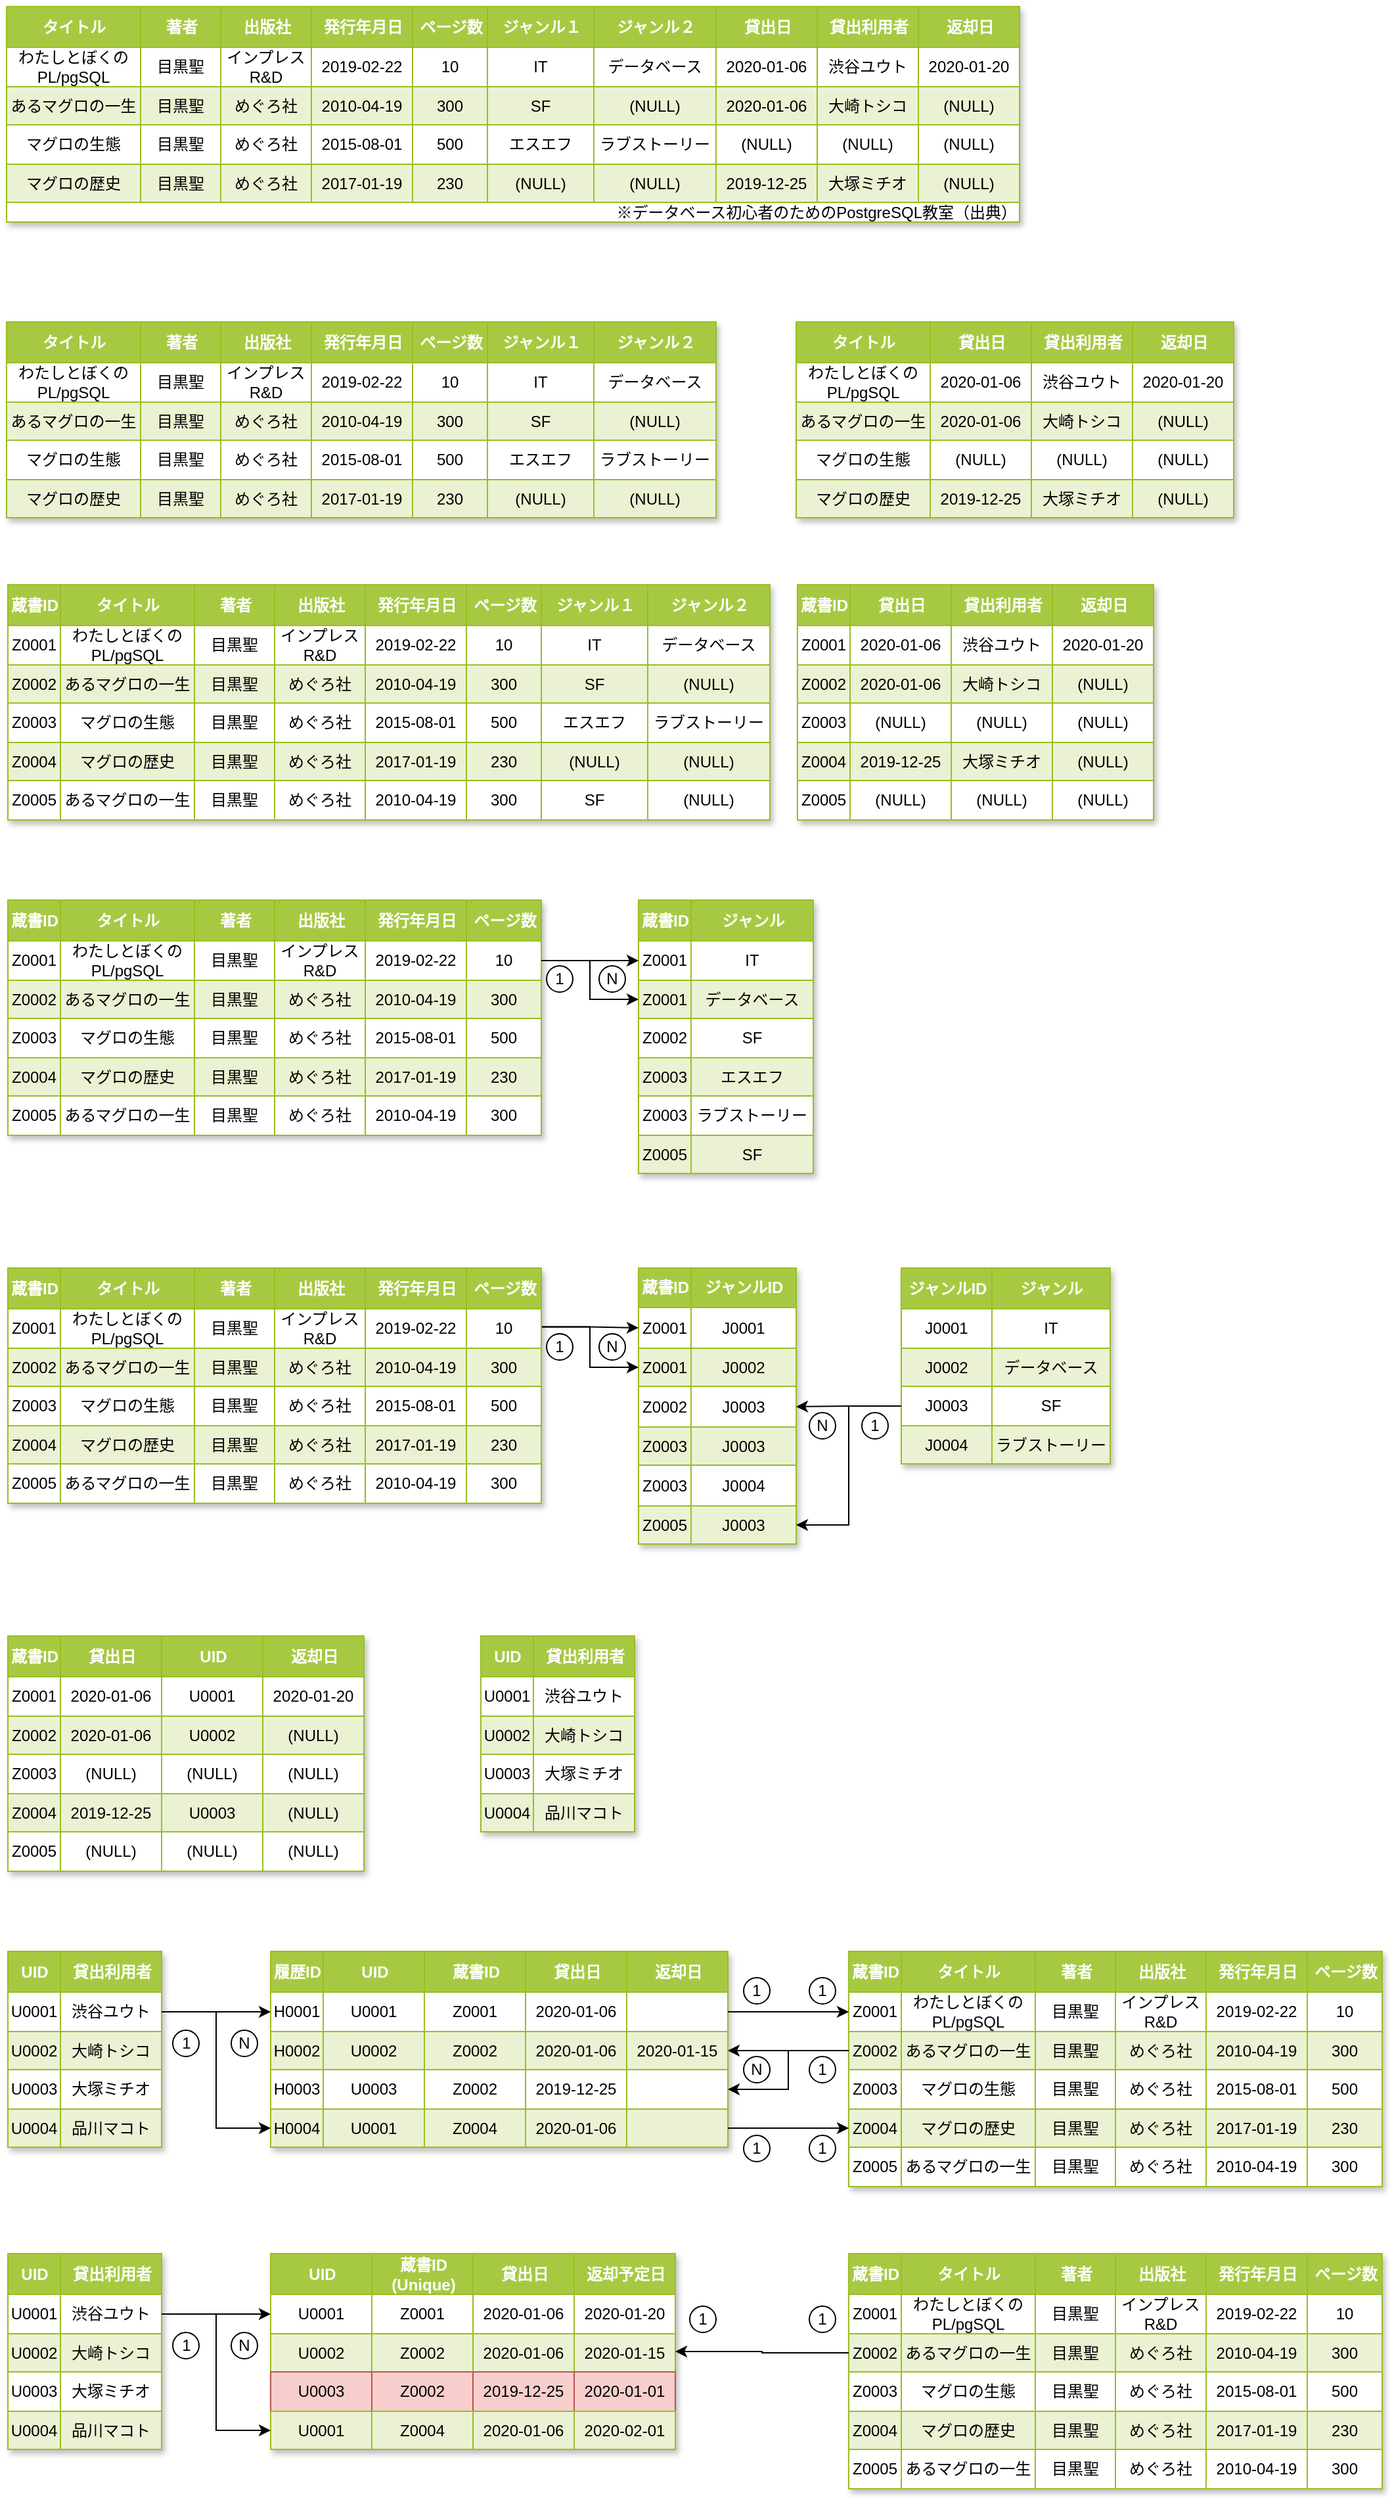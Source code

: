 <mxfile version="21.6.1" type="device">
  <diagram id="R2lEEEUBdFMjLlhIrx00" name="Page-1">
    <mxGraphModel dx="2017" dy="1900" grid="1" gridSize="10" guides="1" tooltips="1" connect="1" arrows="1" fold="1" page="1" pageScale="1" pageWidth="850" pageHeight="1100" math="0" shadow="0" extFonts="Permanent Marker^https://fonts.googleapis.com/css?family=Permanent+Marker">
      <root>
        <mxCell id="0" />
        <mxCell id="1" parent="0" />
        <mxCell id="9REd2QlcuHDKEM1M3gGa-44" value="Assets" style="childLayout=tableLayout;recursiveResize=0;strokeColor=#98bf21;fillColor=#A7C942;shadow=1;" parent="1" vertex="1">
          <mxGeometry x="40" y="40" width="771" height="164" as="geometry" />
        </mxCell>
        <mxCell id="9REd2QlcuHDKEM1M3gGa-45" style="shape=tableRow;horizontal=0;startSize=0;swimlaneHead=0;swimlaneBody=0;top=0;left=0;bottom=0;right=0;dropTarget=0;collapsible=0;recursiveResize=0;expand=0;fontStyle=0;strokeColor=inherit;fillColor=#ffffff;" parent="9REd2QlcuHDKEM1M3gGa-44" vertex="1">
          <mxGeometry width="771" height="31" as="geometry" />
        </mxCell>
        <mxCell id="9REd2QlcuHDKEM1M3gGa-46" value="タイトル" style="connectable=0;recursiveResize=0;strokeColor=inherit;fillColor=#A7C942;align=center;fontStyle=1;fontColor=#FFFFFF;html=1;" parent="9REd2QlcuHDKEM1M3gGa-45" vertex="1">
          <mxGeometry width="102" height="31" as="geometry">
            <mxRectangle width="102" height="31" as="alternateBounds" />
          </mxGeometry>
        </mxCell>
        <mxCell id="9REd2QlcuHDKEM1M3gGa-47" value="著者" style="connectable=0;recursiveResize=0;strokeColor=inherit;fillColor=#A7C942;align=center;fontStyle=1;fontColor=#FFFFFF;html=1;" parent="9REd2QlcuHDKEM1M3gGa-45" vertex="1">
          <mxGeometry x="102" width="61" height="31" as="geometry">
            <mxRectangle width="61" height="31" as="alternateBounds" />
          </mxGeometry>
        </mxCell>
        <mxCell id="9REd2QlcuHDKEM1M3gGa-48" value="出版社" style="connectable=0;recursiveResize=0;strokeColor=inherit;fillColor=#A7C942;align=center;fontStyle=1;fontColor=#FFFFFF;html=1;" parent="9REd2QlcuHDKEM1M3gGa-45" vertex="1">
          <mxGeometry x="163" width="69" height="31" as="geometry">
            <mxRectangle width="69" height="31" as="alternateBounds" />
          </mxGeometry>
        </mxCell>
        <mxCell id="9REd2QlcuHDKEM1M3gGa-69" value="発行年月日" style="connectable=0;recursiveResize=0;strokeColor=inherit;fillColor=#A7C942;align=center;fontStyle=1;fontColor=#FFFFFF;html=1;" parent="9REd2QlcuHDKEM1M3gGa-45" vertex="1">
          <mxGeometry x="232" width="77" height="31" as="geometry">
            <mxRectangle width="77" height="31" as="alternateBounds" />
          </mxGeometry>
        </mxCell>
        <mxCell id="9REd2QlcuHDKEM1M3gGa-75" value="ページ数" style="connectable=0;recursiveResize=0;strokeColor=inherit;fillColor=#A7C942;align=center;fontStyle=1;fontColor=#FFFFFF;html=1;" parent="9REd2QlcuHDKEM1M3gGa-45" vertex="1">
          <mxGeometry x="309" width="57" height="31" as="geometry">
            <mxRectangle width="57" height="31" as="alternateBounds" />
          </mxGeometry>
        </mxCell>
        <mxCell id="9REd2QlcuHDKEM1M3gGa-81" value="ジャンル１" style="connectable=0;recursiveResize=0;strokeColor=inherit;fillColor=#A7C942;align=center;fontStyle=1;fontColor=#FFFFFF;html=1;" parent="9REd2QlcuHDKEM1M3gGa-45" vertex="1">
          <mxGeometry x="366" width="81" height="31" as="geometry">
            <mxRectangle width="81" height="31" as="alternateBounds" />
          </mxGeometry>
        </mxCell>
        <mxCell id="9REd2QlcuHDKEM1M3gGa-87" value="ジャンル２" style="connectable=0;recursiveResize=0;strokeColor=inherit;fillColor=#A7C942;align=center;fontStyle=1;fontColor=#FFFFFF;html=1;" parent="9REd2QlcuHDKEM1M3gGa-45" vertex="1">
          <mxGeometry x="447" width="93" height="31" as="geometry">
            <mxRectangle width="93" height="31" as="alternateBounds" />
          </mxGeometry>
        </mxCell>
        <mxCell id="9REd2QlcuHDKEM1M3gGa-93" value="貸出日" style="connectable=0;recursiveResize=0;strokeColor=inherit;fillColor=#A7C942;align=center;fontStyle=1;fontColor=#FFFFFF;html=1;" parent="9REd2QlcuHDKEM1M3gGa-45" vertex="1">
          <mxGeometry x="540" width="77" height="31" as="geometry">
            <mxRectangle width="77" height="31" as="alternateBounds" />
          </mxGeometry>
        </mxCell>
        <mxCell id="9REd2QlcuHDKEM1M3gGa-99" value="貸出利用者" style="connectable=0;recursiveResize=0;strokeColor=inherit;fillColor=#A7C942;align=center;fontStyle=1;fontColor=#FFFFFF;html=1;" parent="9REd2QlcuHDKEM1M3gGa-45" vertex="1">
          <mxGeometry x="617" width="77" height="31" as="geometry">
            <mxRectangle width="77" height="31" as="alternateBounds" />
          </mxGeometry>
        </mxCell>
        <mxCell id="9REd2QlcuHDKEM1M3gGa-105" value="返却日" style="connectable=0;recursiveResize=0;strokeColor=inherit;fillColor=#A7C942;align=center;fontStyle=1;fontColor=#FFFFFF;html=1;" parent="9REd2QlcuHDKEM1M3gGa-45" vertex="1">
          <mxGeometry x="694" width="77" height="31" as="geometry">
            <mxRectangle width="77" height="31" as="alternateBounds" />
          </mxGeometry>
        </mxCell>
        <mxCell id="9REd2QlcuHDKEM1M3gGa-49" value="" style="shape=tableRow;horizontal=0;startSize=0;swimlaneHead=0;swimlaneBody=0;top=0;left=0;bottom=0;right=0;dropTarget=0;collapsible=0;recursiveResize=0;expand=0;fontStyle=0;strokeColor=inherit;fillColor=#ffffff;" parent="9REd2QlcuHDKEM1M3gGa-44" vertex="1">
          <mxGeometry y="31" width="771" height="30" as="geometry" />
        </mxCell>
        <mxCell id="9REd2QlcuHDKEM1M3gGa-50" value="わたしとぼくのPL/pgSQL" style="connectable=0;recursiveResize=0;strokeColor=inherit;fillColor=inherit;align=center;whiteSpace=wrap;html=1;" parent="9REd2QlcuHDKEM1M3gGa-49" vertex="1">
          <mxGeometry width="102" height="30" as="geometry">
            <mxRectangle width="102" height="30" as="alternateBounds" />
          </mxGeometry>
        </mxCell>
        <mxCell id="9REd2QlcuHDKEM1M3gGa-51" value="目黒聖" style="connectable=0;recursiveResize=0;strokeColor=inherit;fillColor=inherit;align=center;whiteSpace=wrap;html=1;" parent="9REd2QlcuHDKEM1M3gGa-49" vertex="1">
          <mxGeometry x="102" width="61" height="30" as="geometry">
            <mxRectangle width="61" height="30" as="alternateBounds" />
          </mxGeometry>
        </mxCell>
        <mxCell id="9REd2QlcuHDKEM1M3gGa-52" value="インプレスR&amp;amp;D" style="connectable=0;recursiveResize=0;strokeColor=inherit;fillColor=inherit;align=center;whiteSpace=wrap;html=1;" parent="9REd2QlcuHDKEM1M3gGa-49" vertex="1">
          <mxGeometry x="163" width="69" height="30" as="geometry">
            <mxRectangle width="69" height="30" as="alternateBounds" />
          </mxGeometry>
        </mxCell>
        <mxCell id="9REd2QlcuHDKEM1M3gGa-70" value="2019-02-22" style="connectable=0;recursiveResize=0;strokeColor=inherit;fillColor=inherit;align=center;whiteSpace=wrap;html=1;" parent="9REd2QlcuHDKEM1M3gGa-49" vertex="1">
          <mxGeometry x="232" width="77" height="30" as="geometry">
            <mxRectangle width="77" height="30" as="alternateBounds" />
          </mxGeometry>
        </mxCell>
        <mxCell id="9REd2QlcuHDKEM1M3gGa-76" value="10" style="connectable=0;recursiveResize=0;strokeColor=inherit;fillColor=inherit;align=center;whiteSpace=wrap;html=1;" parent="9REd2QlcuHDKEM1M3gGa-49" vertex="1">
          <mxGeometry x="309" width="57" height="30" as="geometry">
            <mxRectangle width="57" height="30" as="alternateBounds" />
          </mxGeometry>
        </mxCell>
        <mxCell id="9REd2QlcuHDKEM1M3gGa-82" value="IT" style="connectable=0;recursiveResize=0;strokeColor=inherit;fillColor=inherit;align=center;whiteSpace=wrap;html=1;" parent="9REd2QlcuHDKEM1M3gGa-49" vertex="1">
          <mxGeometry x="366" width="81" height="30" as="geometry">
            <mxRectangle width="81" height="30" as="alternateBounds" />
          </mxGeometry>
        </mxCell>
        <mxCell id="9REd2QlcuHDKEM1M3gGa-88" value="データベース" style="connectable=0;recursiveResize=0;strokeColor=inherit;fillColor=inherit;align=center;whiteSpace=wrap;html=1;" parent="9REd2QlcuHDKEM1M3gGa-49" vertex="1">
          <mxGeometry x="447" width="93" height="30" as="geometry">
            <mxRectangle width="93" height="30" as="alternateBounds" />
          </mxGeometry>
        </mxCell>
        <mxCell id="9REd2QlcuHDKEM1M3gGa-94" value="2020-01-06" style="connectable=0;recursiveResize=0;strokeColor=inherit;fillColor=inherit;align=center;whiteSpace=wrap;html=1;" parent="9REd2QlcuHDKEM1M3gGa-49" vertex="1">
          <mxGeometry x="540" width="77" height="30" as="geometry">
            <mxRectangle width="77" height="30" as="alternateBounds" />
          </mxGeometry>
        </mxCell>
        <mxCell id="9REd2QlcuHDKEM1M3gGa-100" value="渋谷ユウト" style="connectable=0;recursiveResize=0;strokeColor=inherit;fillColor=inherit;align=center;whiteSpace=wrap;html=1;" parent="9REd2QlcuHDKEM1M3gGa-49" vertex="1">
          <mxGeometry x="617" width="77" height="30" as="geometry">
            <mxRectangle width="77" height="30" as="alternateBounds" />
          </mxGeometry>
        </mxCell>
        <mxCell id="9REd2QlcuHDKEM1M3gGa-106" value="2020-01-20" style="connectable=0;recursiveResize=0;strokeColor=inherit;fillColor=inherit;align=center;whiteSpace=wrap;html=1;" parent="9REd2QlcuHDKEM1M3gGa-49" vertex="1">
          <mxGeometry x="694" width="77" height="30" as="geometry">
            <mxRectangle width="77" height="30" as="alternateBounds" />
          </mxGeometry>
        </mxCell>
        <mxCell id="9REd2QlcuHDKEM1M3gGa-53" value="" style="shape=tableRow;horizontal=0;startSize=0;swimlaneHead=0;swimlaneBody=0;top=0;left=0;bottom=0;right=0;dropTarget=0;collapsible=0;recursiveResize=0;expand=0;fontStyle=1;strokeColor=inherit;fillColor=#EAF2D3;" parent="9REd2QlcuHDKEM1M3gGa-44" vertex="1">
          <mxGeometry y="61" width="771" height="29" as="geometry" />
        </mxCell>
        <mxCell id="9REd2QlcuHDKEM1M3gGa-54" value="あるマグロの一生" style="connectable=0;recursiveResize=0;strokeColor=inherit;fillColor=inherit;whiteSpace=wrap;html=1;" parent="9REd2QlcuHDKEM1M3gGa-53" vertex="1">
          <mxGeometry width="102" height="29" as="geometry">
            <mxRectangle width="102" height="29" as="alternateBounds" />
          </mxGeometry>
        </mxCell>
        <mxCell id="9REd2QlcuHDKEM1M3gGa-55" value="目黒聖" style="connectable=0;recursiveResize=0;strokeColor=inherit;fillColor=inherit;whiteSpace=wrap;html=1;" parent="9REd2QlcuHDKEM1M3gGa-53" vertex="1">
          <mxGeometry x="102" width="61" height="29" as="geometry">
            <mxRectangle width="61" height="29" as="alternateBounds" />
          </mxGeometry>
        </mxCell>
        <mxCell id="9REd2QlcuHDKEM1M3gGa-56" value="めぐろ社" style="connectable=0;recursiveResize=0;strokeColor=inherit;fillColor=inherit;whiteSpace=wrap;html=1;" parent="9REd2QlcuHDKEM1M3gGa-53" vertex="1">
          <mxGeometry x="163" width="69" height="29" as="geometry">
            <mxRectangle width="69" height="29" as="alternateBounds" />
          </mxGeometry>
        </mxCell>
        <mxCell id="9REd2QlcuHDKEM1M3gGa-71" value="2010-04-19" style="connectable=0;recursiveResize=0;strokeColor=inherit;fillColor=inherit;whiteSpace=wrap;html=1;" parent="9REd2QlcuHDKEM1M3gGa-53" vertex="1">
          <mxGeometry x="232" width="77" height="29" as="geometry">
            <mxRectangle width="77" height="29" as="alternateBounds" />
          </mxGeometry>
        </mxCell>
        <mxCell id="9REd2QlcuHDKEM1M3gGa-77" value="300" style="connectable=0;recursiveResize=0;strokeColor=inherit;fillColor=inherit;whiteSpace=wrap;html=1;" parent="9REd2QlcuHDKEM1M3gGa-53" vertex="1">
          <mxGeometry x="309" width="57" height="29" as="geometry">
            <mxRectangle width="57" height="29" as="alternateBounds" />
          </mxGeometry>
        </mxCell>
        <mxCell id="9REd2QlcuHDKEM1M3gGa-83" value="SF" style="connectable=0;recursiveResize=0;strokeColor=inherit;fillColor=inherit;whiteSpace=wrap;html=1;" parent="9REd2QlcuHDKEM1M3gGa-53" vertex="1">
          <mxGeometry x="366" width="81" height="29" as="geometry">
            <mxRectangle width="81" height="29" as="alternateBounds" />
          </mxGeometry>
        </mxCell>
        <mxCell id="9REd2QlcuHDKEM1M3gGa-89" value="(NULL)" style="connectable=0;recursiveResize=0;strokeColor=inherit;fillColor=inherit;whiteSpace=wrap;html=1;" parent="9REd2QlcuHDKEM1M3gGa-53" vertex="1">
          <mxGeometry x="447" width="93" height="29" as="geometry">
            <mxRectangle width="93" height="29" as="alternateBounds" />
          </mxGeometry>
        </mxCell>
        <mxCell id="9REd2QlcuHDKEM1M3gGa-95" value="2020-01-06" style="connectable=0;recursiveResize=0;strokeColor=inherit;fillColor=inherit;whiteSpace=wrap;html=1;" parent="9REd2QlcuHDKEM1M3gGa-53" vertex="1">
          <mxGeometry x="540" width="77" height="29" as="geometry">
            <mxRectangle width="77" height="29" as="alternateBounds" />
          </mxGeometry>
        </mxCell>
        <mxCell id="9REd2QlcuHDKEM1M3gGa-101" value="大崎トシコ" style="connectable=0;recursiveResize=0;strokeColor=inherit;fillColor=inherit;whiteSpace=wrap;html=1;" parent="9REd2QlcuHDKEM1M3gGa-53" vertex="1">
          <mxGeometry x="617" width="77" height="29" as="geometry">
            <mxRectangle width="77" height="29" as="alternateBounds" />
          </mxGeometry>
        </mxCell>
        <mxCell id="9REd2QlcuHDKEM1M3gGa-107" value="(NULL)" style="connectable=0;recursiveResize=0;strokeColor=inherit;fillColor=inherit;whiteSpace=wrap;html=1;" parent="9REd2QlcuHDKEM1M3gGa-53" vertex="1">
          <mxGeometry x="694" width="77" height="29" as="geometry">
            <mxRectangle width="77" height="29" as="alternateBounds" />
          </mxGeometry>
        </mxCell>
        <mxCell id="9REd2QlcuHDKEM1M3gGa-57" value="" style="shape=tableRow;horizontal=0;startSize=0;swimlaneHead=0;swimlaneBody=0;top=0;left=0;bottom=0;right=0;dropTarget=0;collapsible=0;recursiveResize=0;expand=0;fontStyle=0;strokeColor=inherit;fillColor=#ffffff;" parent="9REd2QlcuHDKEM1M3gGa-44" vertex="1">
          <mxGeometry y="90" width="771" height="30" as="geometry" />
        </mxCell>
        <mxCell id="9REd2QlcuHDKEM1M3gGa-58" value="マグロの生態" style="connectable=0;recursiveResize=0;strokeColor=inherit;fillColor=inherit;fontStyle=0;align=center;whiteSpace=wrap;html=1;" parent="9REd2QlcuHDKEM1M3gGa-57" vertex="1">
          <mxGeometry width="102" height="30" as="geometry">
            <mxRectangle width="102" height="30" as="alternateBounds" />
          </mxGeometry>
        </mxCell>
        <mxCell id="9REd2QlcuHDKEM1M3gGa-59" value="目黒聖" style="connectable=0;recursiveResize=0;strokeColor=inherit;fillColor=inherit;fontStyle=0;align=center;whiteSpace=wrap;html=1;" parent="9REd2QlcuHDKEM1M3gGa-57" vertex="1">
          <mxGeometry x="102" width="61" height="30" as="geometry">
            <mxRectangle width="61" height="30" as="alternateBounds" />
          </mxGeometry>
        </mxCell>
        <mxCell id="9REd2QlcuHDKEM1M3gGa-60" value="めぐろ社" style="connectable=0;recursiveResize=0;strokeColor=inherit;fillColor=inherit;fontStyle=0;align=center;whiteSpace=wrap;html=1;" parent="9REd2QlcuHDKEM1M3gGa-57" vertex="1">
          <mxGeometry x="163" width="69" height="30" as="geometry">
            <mxRectangle width="69" height="30" as="alternateBounds" />
          </mxGeometry>
        </mxCell>
        <mxCell id="9REd2QlcuHDKEM1M3gGa-72" value="2015-08-01" style="connectable=0;recursiveResize=0;strokeColor=inherit;fillColor=inherit;fontStyle=0;align=center;whiteSpace=wrap;html=1;" parent="9REd2QlcuHDKEM1M3gGa-57" vertex="1">
          <mxGeometry x="232" width="77" height="30" as="geometry">
            <mxRectangle width="77" height="30" as="alternateBounds" />
          </mxGeometry>
        </mxCell>
        <mxCell id="9REd2QlcuHDKEM1M3gGa-78" value="500" style="connectable=0;recursiveResize=0;strokeColor=inherit;fillColor=inherit;fontStyle=0;align=center;whiteSpace=wrap;html=1;" parent="9REd2QlcuHDKEM1M3gGa-57" vertex="1">
          <mxGeometry x="309" width="57" height="30" as="geometry">
            <mxRectangle width="57" height="30" as="alternateBounds" />
          </mxGeometry>
        </mxCell>
        <mxCell id="9REd2QlcuHDKEM1M3gGa-84" value="エスエフ" style="connectable=0;recursiveResize=0;strokeColor=inherit;fillColor=inherit;fontStyle=0;align=center;whiteSpace=wrap;html=1;" parent="9REd2QlcuHDKEM1M3gGa-57" vertex="1">
          <mxGeometry x="366" width="81" height="30" as="geometry">
            <mxRectangle width="81" height="30" as="alternateBounds" />
          </mxGeometry>
        </mxCell>
        <mxCell id="9REd2QlcuHDKEM1M3gGa-90" value="ラブストーリー" style="connectable=0;recursiveResize=0;strokeColor=inherit;fillColor=inherit;fontStyle=0;align=center;whiteSpace=wrap;html=1;" parent="9REd2QlcuHDKEM1M3gGa-57" vertex="1">
          <mxGeometry x="447" width="93" height="30" as="geometry">
            <mxRectangle width="93" height="30" as="alternateBounds" />
          </mxGeometry>
        </mxCell>
        <mxCell id="9REd2QlcuHDKEM1M3gGa-96" value="(NULL)" style="connectable=0;recursiveResize=0;strokeColor=inherit;fillColor=inherit;fontStyle=0;align=center;whiteSpace=wrap;html=1;" parent="9REd2QlcuHDKEM1M3gGa-57" vertex="1">
          <mxGeometry x="540" width="77" height="30" as="geometry">
            <mxRectangle width="77" height="30" as="alternateBounds" />
          </mxGeometry>
        </mxCell>
        <mxCell id="9REd2QlcuHDKEM1M3gGa-102" value="(NULL)" style="connectable=0;recursiveResize=0;strokeColor=inherit;fillColor=inherit;fontStyle=0;align=center;whiteSpace=wrap;html=1;" parent="9REd2QlcuHDKEM1M3gGa-57" vertex="1">
          <mxGeometry x="617" width="77" height="30" as="geometry">
            <mxRectangle width="77" height="30" as="alternateBounds" />
          </mxGeometry>
        </mxCell>
        <mxCell id="9REd2QlcuHDKEM1M3gGa-108" value="(NULL)" style="connectable=0;recursiveResize=0;strokeColor=inherit;fillColor=inherit;fontStyle=0;align=center;whiteSpace=wrap;html=1;" parent="9REd2QlcuHDKEM1M3gGa-57" vertex="1">
          <mxGeometry x="694" width="77" height="30" as="geometry">
            <mxRectangle width="77" height="30" as="alternateBounds" />
          </mxGeometry>
        </mxCell>
        <mxCell id="9REd2QlcuHDKEM1M3gGa-61" value="" style="shape=tableRow;horizontal=0;startSize=0;swimlaneHead=0;swimlaneBody=0;top=0;left=0;bottom=0;right=0;dropTarget=0;collapsible=0;recursiveResize=0;expand=0;fontStyle=1;strokeColor=inherit;fillColor=#EAF2D3;" parent="9REd2QlcuHDKEM1M3gGa-44" vertex="1">
          <mxGeometry y="120" width="771" height="29" as="geometry" />
        </mxCell>
        <mxCell id="9REd2QlcuHDKEM1M3gGa-62" value="マグロの歴史" style="connectable=0;recursiveResize=0;strokeColor=inherit;fillColor=inherit;whiteSpace=wrap;html=1;" parent="9REd2QlcuHDKEM1M3gGa-61" vertex="1">
          <mxGeometry width="102" height="29" as="geometry">
            <mxRectangle width="102" height="29" as="alternateBounds" />
          </mxGeometry>
        </mxCell>
        <mxCell id="9REd2QlcuHDKEM1M3gGa-63" value="目黒聖" style="connectable=0;recursiveResize=0;strokeColor=inherit;fillColor=inherit;whiteSpace=wrap;html=1;" parent="9REd2QlcuHDKEM1M3gGa-61" vertex="1">
          <mxGeometry x="102" width="61" height="29" as="geometry">
            <mxRectangle width="61" height="29" as="alternateBounds" />
          </mxGeometry>
        </mxCell>
        <mxCell id="9REd2QlcuHDKEM1M3gGa-64" value="めぐろ社" style="connectable=0;recursiveResize=0;strokeColor=inherit;fillColor=inherit;whiteSpace=wrap;html=1;" parent="9REd2QlcuHDKEM1M3gGa-61" vertex="1">
          <mxGeometry x="163" width="69" height="29" as="geometry">
            <mxRectangle width="69" height="29" as="alternateBounds" />
          </mxGeometry>
        </mxCell>
        <mxCell id="9REd2QlcuHDKEM1M3gGa-73" value="2017-01-19" style="connectable=0;recursiveResize=0;strokeColor=inherit;fillColor=inherit;whiteSpace=wrap;html=1;" parent="9REd2QlcuHDKEM1M3gGa-61" vertex="1">
          <mxGeometry x="232" width="77" height="29" as="geometry">
            <mxRectangle width="77" height="29" as="alternateBounds" />
          </mxGeometry>
        </mxCell>
        <mxCell id="9REd2QlcuHDKEM1M3gGa-79" value="230" style="connectable=0;recursiveResize=0;strokeColor=inherit;fillColor=inherit;whiteSpace=wrap;html=1;" parent="9REd2QlcuHDKEM1M3gGa-61" vertex="1">
          <mxGeometry x="309" width="57" height="29" as="geometry">
            <mxRectangle width="57" height="29" as="alternateBounds" />
          </mxGeometry>
        </mxCell>
        <mxCell id="9REd2QlcuHDKEM1M3gGa-85" value="(NULL)" style="connectable=0;recursiveResize=0;strokeColor=inherit;fillColor=inherit;whiteSpace=wrap;html=1;" parent="9REd2QlcuHDKEM1M3gGa-61" vertex="1">
          <mxGeometry x="366" width="81" height="29" as="geometry">
            <mxRectangle width="81" height="29" as="alternateBounds" />
          </mxGeometry>
        </mxCell>
        <mxCell id="9REd2QlcuHDKEM1M3gGa-91" value="(NULL)" style="connectable=0;recursiveResize=0;strokeColor=inherit;fillColor=inherit;whiteSpace=wrap;html=1;" parent="9REd2QlcuHDKEM1M3gGa-61" vertex="1">
          <mxGeometry x="447" width="93" height="29" as="geometry">
            <mxRectangle width="93" height="29" as="alternateBounds" />
          </mxGeometry>
        </mxCell>
        <mxCell id="9REd2QlcuHDKEM1M3gGa-97" value="2019-12-25" style="connectable=0;recursiveResize=0;strokeColor=inherit;fillColor=inherit;whiteSpace=wrap;html=1;" parent="9REd2QlcuHDKEM1M3gGa-61" vertex="1">
          <mxGeometry x="540" width="77" height="29" as="geometry">
            <mxRectangle width="77" height="29" as="alternateBounds" />
          </mxGeometry>
        </mxCell>
        <mxCell id="9REd2QlcuHDKEM1M3gGa-103" value="大塚ミチオ" style="connectable=0;recursiveResize=0;strokeColor=inherit;fillColor=inherit;whiteSpace=wrap;html=1;" parent="9REd2QlcuHDKEM1M3gGa-61" vertex="1">
          <mxGeometry x="617" width="77" height="29" as="geometry">
            <mxRectangle width="77" height="29" as="alternateBounds" />
          </mxGeometry>
        </mxCell>
        <mxCell id="9REd2QlcuHDKEM1M3gGa-109" value="(NULL)" style="connectable=0;recursiveResize=0;strokeColor=inherit;fillColor=inherit;whiteSpace=wrap;html=1;" parent="9REd2QlcuHDKEM1M3gGa-61" vertex="1">
          <mxGeometry x="694" width="77" height="29" as="geometry">
            <mxRectangle width="77" height="29" as="alternateBounds" />
          </mxGeometry>
        </mxCell>
        <mxCell id="9REd2QlcuHDKEM1M3gGa-134" value="" style="shape=tableRow;horizontal=0;startSize=0;swimlaneHead=0;swimlaneBody=0;top=0;left=0;bottom=0;right=0;dropTarget=0;collapsible=0;recursiveResize=0;expand=0;fontStyle=0;strokeColor=inherit;fillColor=#ffffff;" parent="9REd2QlcuHDKEM1M3gGa-44" vertex="1">
          <mxGeometry y="149" width="771" height="15" as="geometry" />
        </mxCell>
        <mxCell id="9REd2QlcuHDKEM1M3gGa-135" value="※データベース初心者のためのPostgreSQL教室（出典）" style="connectable=0;recursiveResize=0;strokeColor=inherit;fillColor=inherit;fontStyle=0;align=right;whiteSpace=wrap;html=1;rowspan=1;colspan=10;" parent="9REd2QlcuHDKEM1M3gGa-134" vertex="1">
          <mxGeometry width="771" height="15" as="geometry">
            <mxRectangle width="102" height="15" as="alternateBounds" />
          </mxGeometry>
        </mxCell>
        <mxCell id="9REd2QlcuHDKEM1M3gGa-136" value="" style="connectable=0;recursiveResize=0;strokeColor=inherit;fillColor=inherit;fontStyle=0;align=center;whiteSpace=wrap;html=1;" parent="9REd2QlcuHDKEM1M3gGa-134" vertex="1" visible="0">
          <mxGeometry x="102" width="61" height="15" as="geometry">
            <mxRectangle width="61" height="15" as="alternateBounds" />
          </mxGeometry>
        </mxCell>
        <mxCell id="9REd2QlcuHDKEM1M3gGa-137" value="" style="connectable=0;recursiveResize=0;strokeColor=inherit;fillColor=inherit;fontStyle=0;align=center;whiteSpace=wrap;html=1;" parent="9REd2QlcuHDKEM1M3gGa-134" vertex="1" visible="0">
          <mxGeometry x="163" width="69" height="15" as="geometry">
            <mxRectangle width="69" height="15" as="alternateBounds" />
          </mxGeometry>
        </mxCell>
        <mxCell id="9REd2QlcuHDKEM1M3gGa-138" style="connectable=0;recursiveResize=0;strokeColor=inherit;fillColor=inherit;fontStyle=0;align=center;whiteSpace=wrap;html=1;" parent="9REd2QlcuHDKEM1M3gGa-134" vertex="1" visible="0">
          <mxGeometry x="232" width="77" height="15" as="geometry">
            <mxRectangle width="77" height="15" as="alternateBounds" />
          </mxGeometry>
        </mxCell>
        <mxCell id="9REd2QlcuHDKEM1M3gGa-139" style="connectable=0;recursiveResize=0;strokeColor=inherit;fillColor=inherit;fontStyle=0;align=center;whiteSpace=wrap;html=1;" parent="9REd2QlcuHDKEM1M3gGa-134" vertex="1" visible="0">
          <mxGeometry x="309" width="57" height="15" as="geometry">
            <mxRectangle width="57" height="15" as="alternateBounds" />
          </mxGeometry>
        </mxCell>
        <mxCell id="9REd2QlcuHDKEM1M3gGa-140" style="connectable=0;recursiveResize=0;strokeColor=inherit;fillColor=inherit;fontStyle=0;align=center;whiteSpace=wrap;html=1;" parent="9REd2QlcuHDKEM1M3gGa-134" vertex="1" visible="0">
          <mxGeometry x="366" width="81" height="15" as="geometry">
            <mxRectangle width="81" height="15" as="alternateBounds" />
          </mxGeometry>
        </mxCell>
        <mxCell id="9REd2QlcuHDKEM1M3gGa-141" style="connectable=0;recursiveResize=0;strokeColor=inherit;fillColor=inherit;fontStyle=0;align=center;whiteSpace=wrap;html=1;" parent="9REd2QlcuHDKEM1M3gGa-134" vertex="1" visible="0">
          <mxGeometry x="447" width="93" height="15" as="geometry">
            <mxRectangle width="93" height="15" as="alternateBounds" />
          </mxGeometry>
        </mxCell>
        <mxCell id="9REd2QlcuHDKEM1M3gGa-142" style="connectable=0;recursiveResize=0;strokeColor=inherit;fillColor=inherit;fontStyle=0;align=center;whiteSpace=wrap;html=1;" parent="9REd2QlcuHDKEM1M3gGa-134" vertex="1" visible="0">
          <mxGeometry x="540" width="77" height="15" as="geometry">
            <mxRectangle width="77" height="15" as="alternateBounds" />
          </mxGeometry>
        </mxCell>
        <mxCell id="9REd2QlcuHDKEM1M3gGa-143" style="connectable=0;recursiveResize=0;strokeColor=inherit;fillColor=inherit;fontStyle=0;align=center;whiteSpace=wrap;html=1;" parent="9REd2QlcuHDKEM1M3gGa-134" vertex="1" visible="0">
          <mxGeometry x="617" width="77" height="15" as="geometry">
            <mxRectangle width="77" height="15" as="alternateBounds" />
          </mxGeometry>
        </mxCell>
        <mxCell id="9REd2QlcuHDKEM1M3gGa-144" style="connectable=0;recursiveResize=0;strokeColor=inherit;fillColor=inherit;fontStyle=0;align=center;whiteSpace=wrap;html=1;" parent="9REd2QlcuHDKEM1M3gGa-134" vertex="1" visible="0">
          <mxGeometry x="694" width="77" height="15" as="geometry">
            <mxRectangle width="77" height="15" as="alternateBounds" />
          </mxGeometry>
        </mxCell>
        <mxCell id="9REd2QlcuHDKEM1M3gGa-145" value="Assets" style="childLayout=tableLayout;recursiveResize=0;strokeColor=#98bf21;fillColor=#A7C942;shadow=1;" parent="1" vertex="1">
          <mxGeometry x="40" y="280" width="540" height="149" as="geometry" />
        </mxCell>
        <mxCell id="9REd2QlcuHDKEM1M3gGa-146" style="shape=tableRow;horizontal=0;startSize=0;swimlaneHead=0;swimlaneBody=0;top=0;left=0;bottom=0;right=0;dropTarget=0;collapsible=0;recursiveResize=0;expand=0;fontStyle=0;strokeColor=inherit;fillColor=#ffffff;" parent="9REd2QlcuHDKEM1M3gGa-145" vertex="1">
          <mxGeometry width="540" height="31" as="geometry" />
        </mxCell>
        <mxCell id="9REd2QlcuHDKEM1M3gGa-147" value="タイトル" style="connectable=0;recursiveResize=0;strokeColor=inherit;fillColor=#A7C942;align=center;fontStyle=1;fontColor=#FFFFFF;html=1;" parent="9REd2QlcuHDKEM1M3gGa-146" vertex="1">
          <mxGeometry width="102" height="31" as="geometry">
            <mxRectangle width="102" height="31" as="alternateBounds" />
          </mxGeometry>
        </mxCell>
        <mxCell id="9REd2QlcuHDKEM1M3gGa-148" value="著者" style="connectable=0;recursiveResize=0;strokeColor=inherit;fillColor=#A7C942;align=center;fontStyle=1;fontColor=#FFFFFF;html=1;" parent="9REd2QlcuHDKEM1M3gGa-146" vertex="1">
          <mxGeometry x="102" width="61" height="31" as="geometry">
            <mxRectangle width="61" height="31" as="alternateBounds" />
          </mxGeometry>
        </mxCell>
        <mxCell id="9REd2QlcuHDKEM1M3gGa-149" value="出版社" style="connectable=0;recursiveResize=0;strokeColor=inherit;fillColor=#A7C942;align=center;fontStyle=1;fontColor=#FFFFFF;html=1;" parent="9REd2QlcuHDKEM1M3gGa-146" vertex="1">
          <mxGeometry x="163" width="69" height="31" as="geometry">
            <mxRectangle width="69" height="31" as="alternateBounds" />
          </mxGeometry>
        </mxCell>
        <mxCell id="9REd2QlcuHDKEM1M3gGa-150" value="発行年月日" style="connectable=0;recursiveResize=0;strokeColor=inherit;fillColor=#A7C942;align=center;fontStyle=1;fontColor=#FFFFFF;html=1;" parent="9REd2QlcuHDKEM1M3gGa-146" vertex="1">
          <mxGeometry x="232" width="77" height="31" as="geometry">
            <mxRectangle width="77" height="31" as="alternateBounds" />
          </mxGeometry>
        </mxCell>
        <mxCell id="9REd2QlcuHDKEM1M3gGa-151" value="ページ数" style="connectable=0;recursiveResize=0;strokeColor=inherit;fillColor=#A7C942;align=center;fontStyle=1;fontColor=#FFFFFF;html=1;" parent="9REd2QlcuHDKEM1M3gGa-146" vertex="1">
          <mxGeometry x="309" width="57" height="31" as="geometry">
            <mxRectangle width="57" height="31" as="alternateBounds" />
          </mxGeometry>
        </mxCell>
        <mxCell id="9REd2QlcuHDKEM1M3gGa-152" value="ジャンル１" style="connectable=0;recursiveResize=0;strokeColor=inherit;fillColor=#A7C942;align=center;fontStyle=1;fontColor=#FFFFFF;html=1;" parent="9REd2QlcuHDKEM1M3gGa-146" vertex="1">
          <mxGeometry x="366" width="81" height="31" as="geometry">
            <mxRectangle width="81" height="31" as="alternateBounds" />
          </mxGeometry>
        </mxCell>
        <mxCell id="9REd2QlcuHDKEM1M3gGa-153" value="ジャンル２" style="connectable=0;recursiveResize=0;strokeColor=inherit;fillColor=#A7C942;align=center;fontStyle=1;fontColor=#FFFFFF;html=1;" parent="9REd2QlcuHDKEM1M3gGa-146" vertex="1">
          <mxGeometry x="447" width="93" height="31" as="geometry">
            <mxRectangle width="93" height="31" as="alternateBounds" />
          </mxGeometry>
        </mxCell>
        <mxCell id="9REd2QlcuHDKEM1M3gGa-157" value="" style="shape=tableRow;horizontal=0;startSize=0;swimlaneHead=0;swimlaneBody=0;top=0;left=0;bottom=0;right=0;dropTarget=0;collapsible=0;recursiveResize=0;expand=0;fontStyle=0;strokeColor=inherit;fillColor=#ffffff;" parent="9REd2QlcuHDKEM1M3gGa-145" vertex="1">
          <mxGeometry y="31" width="540" height="30" as="geometry" />
        </mxCell>
        <mxCell id="9REd2QlcuHDKEM1M3gGa-158" value="わたしとぼくのPL/pgSQL" style="connectable=0;recursiveResize=0;strokeColor=inherit;fillColor=inherit;align=center;whiteSpace=wrap;html=1;" parent="9REd2QlcuHDKEM1M3gGa-157" vertex="1">
          <mxGeometry width="102" height="30" as="geometry">
            <mxRectangle width="102" height="30" as="alternateBounds" />
          </mxGeometry>
        </mxCell>
        <mxCell id="9REd2QlcuHDKEM1M3gGa-159" value="目黒聖" style="connectable=0;recursiveResize=0;strokeColor=inherit;fillColor=inherit;align=center;whiteSpace=wrap;html=1;" parent="9REd2QlcuHDKEM1M3gGa-157" vertex="1">
          <mxGeometry x="102" width="61" height="30" as="geometry">
            <mxRectangle width="61" height="30" as="alternateBounds" />
          </mxGeometry>
        </mxCell>
        <mxCell id="9REd2QlcuHDKEM1M3gGa-160" value="インプレスR&amp;amp;D" style="connectable=0;recursiveResize=0;strokeColor=inherit;fillColor=inherit;align=center;whiteSpace=wrap;html=1;" parent="9REd2QlcuHDKEM1M3gGa-157" vertex="1">
          <mxGeometry x="163" width="69" height="30" as="geometry">
            <mxRectangle width="69" height="30" as="alternateBounds" />
          </mxGeometry>
        </mxCell>
        <mxCell id="9REd2QlcuHDKEM1M3gGa-161" value="2019-02-22" style="connectable=0;recursiveResize=0;strokeColor=inherit;fillColor=inherit;align=center;whiteSpace=wrap;html=1;" parent="9REd2QlcuHDKEM1M3gGa-157" vertex="1">
          <mxGeometry x="232" width="77" height="30" as="geometry">
            <mxRectangle width="77" height="30" as="alternateBounds" />
          </mxGeometry>
        </mxCell>
        <mxCell id="9REd2QlcuHDKEM1M3gGa-162" value="10" style="connectable=0;recursiveResize=0;strokeColor=inherit;fillColor=inherit;align=center;whiteSpace=wrap;html=1;" parent="9REd2QlcuHDKEM1M3gGa-157" vertex="1">
          <mxGeometry x="309" width="57" height="30" as="geometry">
            <mxRectangle width="57" height="30" as="alternateBounds" />
          </mxGeometry>
        </mxCell>
        <mxCell id="9REd2QlcuHDKEM1M3gGa-163" value="IT" style="connectable=0;recursiveResize=0;strokeColor=inherit;fillColor=inherit;align=center;whiteSpace=wrap;html=1;" parent="9REd2QlcuHDKEM1M3gGa-157" vertex="1">
          <mxGeometry x="366" width="81" height="30" as="geometry">
            <mxRectangle width="81" height="30" as="alternateBounds" />
          </mxGeometry>
        </mxCell>
        <mxCell id="9REd2QlcuHDKEM1M3gGa-164" value="データベース" style="connectable=0;recursiveResize=0;strokeColor=inherit;fillColor=inherit;align=center;whiteSpace=wrap;html=1;" parent="9REd2QlcuHDKEM1M3gGa-157" vertex="1">
          <mxGeometry x="447" width="93" height="30" as="geometry">
            <mxRectangle width="93" height="30" as="alternateBounds" />
          </mxGeometry>
        </mxCell>
        <mxCell id="9REd2QlcuHDKEM1M3gGa-168" value="" style="shape=tableRow;horizontal=0;startSize=0;swimlaneHead=0;swimlaneBody=0;top=0;left=0;bottom=0;right=0;dropTarget=0;collapsible=0;recursiveResize=0;expand=0;fontStyle=1;strokeColor=inherit;fillColor=#EAF2D3;" parent="9REd2QlcuHDKEM1M3gGa-145" vertex="1">
          <mxGeometry y="61" width="540" height="29" as="geometry" />
        </mxCell>
        <mxCell id="9REd2QlcuHDKEM1M3gGa-169" value="あるマグロの一生" style="connectable=0;recursiveResize=0;strokeColor=inherit;fillColor=inherit;whiteSpace=wrap;html=1;" parent="9REd2QlcuHDKEM1M3gGa-168" vertex="1">
          <mxGeometry width="102" height="29" as="geometry">
            <mxRectangle width="102" height="29" as="alternateBounds" />
          </mxGeometry>
        </mxCell>
        <mxCell id="9REd2QlcuHDKEM1M3gGa-170" value="目黒聖" style="connectable=0;recursiveResize=0;strokeColor=inherit;fillColor=inherit;whiteSpace=wrap;html=1;" parent="9REd2QlcuHDKEM1M3gGa-168" vertex="1">
          <mxGeometry x="102" width="61" height="29" as="geometry">
            <mxRectangle width="61" height="29" as="alternateBounds" />
          </mxGeometry>
        </mxCell>
        <mxCell id="9REd2QlcuHDKEM1M3gGa-171" value="めぐろ社" style="connectable=0;recursiveResize=0;strokeColor=inherit;fillColor=inherit;whiteSpace=wrap;html=1;" parent="9REd2QlcuHDKEM1M3gGa-168" vertex="1">
          <mxGeometry x="163" width="69" height="29" as="geometry">
            <mxRectangle width="69" height="29" as="alternateBounds" />
          </mxGeometry>
        </mxCell>
        <mxCell id="9REd2QlcuHDKEM1M3gGa-172" value="2010-04-19" style="connectable=0;recursiveResize=0;strokeColor=inherit;fillColor=inherit;whiteSpace=wrap;html=1;" parent="9REd2QlcuHDKEM1M3gGa-168" vertex="1">
          <mxGeometry x="232" width="77" height="29" as="geometry">
            <mxRectangle width="77" height="29" as="alternateBounds" />
          </mxGeometry>
        </mxCell>
        <mxCell id="9REd2QlcuHDKEM1M3gGa-173" value="300" style="connectable=0;recursiveResize=0;strokeColor=inherit;fillColor=inherit;whiteSpace=wrap;html=1;" parent="9REd2QlcuHDKEM1M3gGa-168" vertex="1">
          <mxGeometry x="309" width="57" height="29" as="geometry">
            <mxRectangle width="57" height="29" as="alternateBounds" />
          </mxGeometry>
        </mxCell>
        <mxCell id="9REd2QlcuHDKEM1M3gGa-174" value="SF" style="connectable=0;recursiveResize=0;strokeColor=inherit;fillColor=inherit;whiteSpace=wrap;html=1;" parent="9REd2QlcuHDKEM1M3gGa-168" vertex="1">
          <mxGeometry x="366" width="81" height="29" as="geometry">
            <mxRectangle width="81" height="29" as="alternateBounds" />
          </mxGeometry>
        </mxCell>
        <mxCell id="9REd2QlcuHDKEM1M3gGa-175" value="(NULL)" style="connectable=0;recursiveResize=0;strokeColor=inherit;fillColor=inherit;whiteSpace=wrap;html=1;" parent="9REd2QlcuHDKEM1M3gGa-168" vertex="1">
          <mxGeometry x="447" width="93" height="29" as="geometry">
            <mxRectangle width="93" height="29" as="alternateBounds" />
          </mxGeometry>
        </mxCell>
        <mxCell id="9REd2QlcuHDKEM1M3gGa-179" value="" style="shape=tableRow;horizontal=0;startSize=0;swimlaneHead=0;swimlaneBody=0;top=0;left=0;bottom=0;right=0;dropTarget=0;collapsible=0;recursiveResize=0;expand=0;fontStyle=0;strokeColor=inherit;fillColor=#ffffff;" parent="9REd2QlcuHDKEM1M3gGa-145" vertex="1">
          <mxGeometry y="90" width="540" height="30" as="geometry" />
        </mxCell>
        <mxCell id="9REd2QlcuHDKEM1M3gGa-180" value="マグロの生態" style="connectable=0;recursiveResize=0;strokeColor=inherit;fillColor=inherit;fontStyle=0;align=center;whiteSpace=wrap;html=1;" parent="9REd2QlcuHDKEM1M3gGa-179" vertex="1">
          <mxGeometry width="102" height="30" as="geometry">
            <mxRectangle width="102" height="30" as="alternateBounds" />
          </mxGeometry>
        </mxCell>
        <mxCell id="9REd2QlcuHDKEM1M3gGa-181" value="目黒聖" style="connectable=0;recursiveResize=0;strokeColor=inherit;fillColor=inherit;fontStyle=0;align=center;whiteSpace=wrap;html=1;" parent="9REd2QlcuHDKEM1M3gGa-179" vertex="1">
          <mxGeometry x="102" width="61" height="30" as="geometry">
            <mxRectangle width="61" height="30" as="alternateBounds" />
          </mxGeometry>
        </mxCell>
        <mxCell id="9REd2QlcuHDKEM1M3gGa-182" value="めぐろ社" style="connectable=0;recursiveResize=0;strokeColor=inherit;fillColor=inherit;fontStyle=0;align=center;whiteSpace=wrap;html=1;" parent="9REd2QlcuHDKEM1M3gGa-179" vertex="1">
          <mxGeometry x="163" width="69" height="30" as="geometry">
            <mxRectangle width="69" height="30" as="alternateBounds" />
          </mxGeometry>
        </mxCell>
        <mxCell id="9REd2QlcuHDKEM1M3gGa-183" value="2015-08-01" style="connectable=0;recursiveResize=0;strokeColor=inherit;fillColor=inherit;fontStyle=0;align=center;whiteSpace=wrap;html=1;" parent="9REd2QlcuHDKEM1M3gGa-179" vertex="1">
          <mxGeometry x="232" width="77" height="30" as="geometry">
            <mxRectangle width="77" height="30" as="alternateBounds" />
          </mxGeometry>
        </mxCell>
        <mxCell id="9REd2QlcuHDKEM1M3gGa-184" value="500" style="connectable=0;recursiveResize=0;strokeColor=inherit;fillColor=inherit;fontStyle=0;align=center;whiteSpace=wrap;html=1;" parent="9REd2QlcuHDKEM1M3gGa-179" vertex="1">
          <mxGeometry x="309" width="57" height="30" as="geometry">
            <mxRectangle width="57" height="30" as="alternateBounds" />
          </mxGeometry>
        </mxCell>
        <mxCell id="9REd2QlcuHDKEM1M3gGa-185" value="エスエフ" style="connectable=0;recursiveResize=0;strokeColor=inherit;fillColor=inherit;fontStyle=0;align=center;whiteSpace=wrap;html=1;" parent="9REd2QlcuHDKEM1M3gGa-179" vertex="1">
          <mxGeometry x="366" width="81" height="30" as="geometry">
            <mxRectangle width="81" height="30" as="alternateBounds" />
          </mxGeometry>
        </mxCell>
        <mxCell id="9REd2QlcuHDKEM1M3gGa-186" value="ラブストーリー" style="connectable=0;recursiveResize=0;strokeColor=inherit;fillColor=inherit;fontStyle=0;align=center;whiteSpace=wrap;html=1;" parent="9REd2QlcuHDKEM1M3gGa-179" vertex="1">
          <mxGeometry x="447" width="93" height="30" as="geometry">
            <mxRectangle width="93" height="30" as="alternateBounds" />
          </mxGeometry>
        </mxCell>
        <mxCell id="9REd2QlcuHDKEM1M3gGa-190" value="" style="shape=tableRow;horizontal=0;startSize=0;swimlaneHead=0;swimlaneBody=0;top=0;left=0;bottom=0;right=0;dropTarget=0;collapsible=0;recursiveResize=0;expand=0;fontStyle=1;strokeColor=inherit;fillColor=#EAF2D3;" parent="9REd2QlcuHDKEM1M3gGa-145" vertex="1">
          <mxGeometry y="120" width="540" height="29" as="geometry" />
        </mxCell>
        <mxCell id="9REd2QlcuHDKEM1M3gGa-191" value="マグロの歴史" style="connectable=0;recursiveResize=0;strokeColor=inherit;fillColor=inherit;whiteSpace=wrap;html=1;" parent="9REd2QlcuHDKEM1M3gGa-190" vertex="1">
          <mxGeometry width="102" height="29" as="geometry">
            <mxRectangle width="102" height="29" as="alternateBounds" />
          </mxGeometry>
        </mxCell>
        <mxCell id="9REd2QlcuHDKEM1M3gGa-192" value="目黒聖" style="connectable=0;recursiveResize=0;strokeColor=inherit;fillColor=inherit;whiteSpace=wrap;html=1;" parent="9REd2QlcuHDKEM1M3gGa-190" vertex="1">
          <mxGeometry x="102" width="61" height="29" as="geometry">
            <mxRectangle width="61" height="29" as="alternateBounds" />
          </mxGeometry>
        </mxCell>
        <mxCell id="9REd2QlcuHDKEM1M3gGa-193" value="めぐろ社" style="connectable=0;recursiveResize=0;strokeColor=inherit;fillColor=inherit;whiteSpace=wrap;html=1;" parent="9REd2QlcuHDKEM1M3gGa-190" vertex="1">
          <mxGeometry x="163" width="69" height="29" as="geometry">
            <mxRectangle width="69" height="29" as="alternateBounds" />
          </mxGeometry>
        </mxCell>
        <mxCell id="9REd2QlcuHDKEM1M3gGa-194" value="2017-01-19" style="connectable=0;recursiveResize=0;strokeColor=inherit;fillColor=inherit;whiteSpace=wrap;html=1;" parent="9REd2QlcuHDKEM1M3gGa-190" vertex="1">
          <mxGeometry x="232" width="77" height="29" as="geometry">
            <mxRectangle width="77" height="29" as="alternateBounds" />
          </mxGeometry>
        </mxCell>
        <mxCell id="9REd2QlcuHDKEM1M3gGa-195" value="230" style="connectable=0;recursiveResize=0;strokeColor=inherit;fillColor=inherit;whiteSpace=wrap;html=1;" parent="9REd2QlcuHDKEM1M3gGa-190" vertex="1">
          <mxGeometry x="309" width="57" height="29" as="geometry">
            <mxRectangle width="57" height="29" as="alternateBounds" />
          </mxGeometry>
        </mxCell>
        <mxCell id="9REd2QlcuHDKEM1M3gGa-196" value="(NULL)" style="connectable=0;recursiveResize=0;strokeColor=inherit;fillColor=inherit;whiteSpace=wrap;html=1;" parent="9REd2QlcuHDKEM1M3gGa-190" vertex="1">
          <mxGeometry x="366" width="81" height="29" as="geometry">
            <mxRectangle width="81" height="29" as="alternateBounds" />
          </mxGeometry>
        </mxCell>
        <mxCell id="9REd2QlcuHDKEM1M3gGa-197" value="(NULL)" style="connectable=0;recursiveResize=0;strokeColor=inherit;fillColor=inherit;whiteSpace=wrap;html=1;" parent="9REd2QlcuHDKEM1M3gGa-190" vertex="1">
          <mxGeometry x="447" width="93" height="29" as="geometry">
            <mxRectangle width="93" height="29" as="alternateBounds" />
          </mxGeometry>
        </mxCell>
        <mxCell id="9REd2QlcuHDKEM1M3gGa-213" value="Assets" style="childLayout=tableLayout;recursiveResize=0;strokeColor=#98bf21;fillColor=#A7C942;shadow=1;" parent="1" vertex="1">
          <mxGeometry x="641" y="280" width="333" height="149" as="geometry" />
        </mxCell>
        <mxCell id="9REd2QlcuHDKEM1M3gGa-214" style="shape=tableRow;horizontal=0;startSize=0;swimlaneHead=0;swimlaneBody=0;top=0;left=0;bottom=0;right=0;dropTarget=0;collapsible=0;recursiveResize=0;expand=0;fontStyle=0;strokeColor=inherit;fillColor=#ffffff;" parent="9REd2QlcuHDKEM1M3gGa-213" vertex="1">
          <mxGeometry width="333" height="31" as="geometry" />
        </mxCell>
        <mxCell id="9REd2QlcuHDKEM1M3gGa-215" value="タイトル" style="connectable=0;recursiveResize=0;strokeColor=inherit;fillColor=#A7C942;align=center;fontStyle=1;fontColor=#FFFFFF;html=1;" parent="9REd2QlcuHDKEM1M3gGa-214" vertex="1">
          <mxGeometry width="102" height="31" as="geometry">
            <mxRectangle width="102" height="31" as="alternateBounds" />
          </mxGeometry>
        </mxCell>
        <mxCell id="9REd2QlcuHDKEM1M3gGa-222" value="貸出日" style="connectable=0;recursiveResize=0;strokeColor=inherit;fillColor=#A7C942;align=center;fontStyle=1;fontColor=#FFFFFF;html=1;" parent="9REd2QlcuHDKEM1M3gGa-214" vertex="1">
          <mxGeometry x="102" width="77" height="31" as="geometry">
            <mxRectangle width="77" height="31" as="alternateBounds" />
          </mxGeometry>
        </mxCell>
        <mxCell id="9REd2QlcuHDKEM1M3gGa-223" value="貸出利用者" style="connectable=0;recursiveResize=0;strokeColor=inherit;fillColor=#A7C942;align=center;fontStyle=1;fontColor=#FFFFFF;html=1;" parent="9REd2QlcuHDKEM1M3gGa-214" vertex="1">
          <mxGeometry x="179" width="77" height="31" as="geometry">
            <mxRectangle width="77" height="31" as="alternateBounds" />
          </mxGeometry>
        </mxCell>
        <mxCell id="9REd2QlcuHDKEM1M3gGa-224" value="返却日" style="connectable=0;recursiveResize=0;strokeColor=inherit;fillColor=#A7C942;align=center;fontStyle=1;fontColor=#FFFFFF;html=1;" parent="9REd2QlcuHDKEM1M3gGa-214" vertex="1">
          <mxGeometry x="256" width="77" height="31" as="geometry">
            <mxRectangle width="77" height="31" as="alternateBounds" />
          </mxGeometry>
        </mxCell>
        <mxCell id="9REd2QlcuHDKEM1M3gGa-225" value="" style="shape=tableRow;horizontal=0;startSize=0;swimlaneHead=0;swimlaneBody=0;top=0;left=0;bottom=0;right=0;dropTarget=0;collapsible=0;recursiveResize=0;expand=0;fontStyle=0;strokeColor=inherit;fillColor=#ffffff;" parent="9REd2QlcuHDKEM1M3gGa-213" vertex="1">
          <mxGeometry y="31" width="333" height="30" as="geometry" />
        </mxCell>
        <mxCell id="9REd2QlcuHDKEM1M3gGa-226" value="わたしとぼくのPL/pgSQL" style="connectable=0;recursiveResize=0;strokeColor=inherit;fillColor=inherit;align=center;whiteSpace=wrap;html=1;" parent="9REd2QlcuHDKEM1M3gGa-225" vertex="1">
          <mxGeometry width="102" height="30" as="geometry">
            <mxRectangle width="102" height="30" as="alternateBounds" />
          </mxGeometry>
        </mxCell>
        <mxCell id="9REd2QlcuHDKEM1M3gGa-233" value="2020-01-06" style="connectable=0;recursiveResize=0;strokeColor=inherit;fillColor=inherit;align=center;whiteSpace=wrap;html=1;" parent="9REd2QlcuHDKEM1M3gGa-225" vertex="1">
          <mxGeometry x="102" width="77" height="30" as="geometry">
            <mxRectangle width="77" height="30" as="alternateBounds" />
          </mxGeometry>
        </mxCell>
        <mxCell id="9REd2QlcuHDKEM1M3gGa-234" value="渋谷ユウト" style="connectable=0;recursiveResize=0;strokeColor=inherit;fillColor=inherit;align=center;whiteSpace=wrap;html=1;" parent="9REd2QlcuHDKEM1M3gGa-225" vertex="1">
          <mxGeometry x="179" width="77" height="30" as="geometry">
            <mxRectangle width="77" height="30" as="alternateBounds" />
          </mxGeometry>
        </mxCell>
        <mxCell id="9REd2QlcuHDKEM1M3gGa-235" value="2020-01-20" style="connectable=0;recursiveResize=0;strokeColor=inherit;fillColor=inherit;align=center;whiteSpace=wrap;html=1;" parent="9REd2QlcuHDKEM1M3gGa-225" vertex="1">
          <mxGeometry x="256" width="77" height="30" as="geometry">
            <mxRectangle width="77" height="30" as="alternateBounds" />
          </mxGeometry>
        </mxCell>
        <mxCell id="9REd2QlcuHDKEM1M3gGa-236" value="" style="shape=tableRow;horizontal=0;startSize=0;swimlaneHead=0;swimlaneBody=0;top=0;left=0;bottom=0;right=0;dropTarget=0;collapsible=0;recursiveResize=0;expand=0;fontStyle=1;strokeColor=inherit;fillColor=#EAF2D3;" parent="9REd2QlcuHDKEM1M3gGa-213" vertex="1">
          <mxGeometry y="61" width="333" height="29" as="geometry" />
        </mxCell>
        <mxCell id="9REd2QlcuHDKEM1M3gGa-237" value="あるマグロの一生" style="connectable=0;recursiveResize=0;strokeColor=inherit;fillColor=inherit;whiteSpace=wrap;html=1;" parent="9REd2QlcuHDKEM1M3gGa-236" vertex="1">
          <mxGeometry width="102" height="29" as="geometry">
            <mxRectangle width="102" height="29" as="alternateBounds" />
          </mxGeometry>
        </mxCell>
        <mxCell id="9REd2QlcuHDKEM1M3gGa-244" value="2020-01-06" style="connectable=0;recursiveResize=0;strokeColor=inherit;fillColor=inherit;whiteSpace=wrap;html=1;" parent="9REd2QlcuHDKEM1M3gGa-236" vertex="1">
          <mxGeometry x="102" width="77" height="29" as="geometry">
            <mxRectangle width="77" height="29" as="alternateBounds" />
          </mxGeometry>
        </mxCell>
        <mxCell id="9REd2QlcuHDKEM1M3gGa-245" value="大崎トシコ" style="connectable=0;recursiveResize=0;strokeColor=inherit;fillColor=inherit;whiteSpace=wrap;html=1;" parent="9REd2QlcuHDKEM1M3gGa-236" vertex="1">
          <mxGeometry x="179" width="77" height="29" as="geometry">
            <mxRectangle width="77" height="29" as="alternateBounds" />
          </mxGeometry>
        </mxCell>
        <mxCell id="9REd2QlcuHDKEM1M3gGa-246" value="(NULL)" style="connectable=0;recursiveResize=0;strokeColor=inherit;fillColor=inherit;whiteSpace=wrap;html=1;" parent="9REd2QlcuHDKEM1M3gGa-236" vertex="1">
          <mxGeometry x="256" width="77" height="29" as="geometry">
            <mxRectangle width="77" height="29" as="alternateBounds" />
          </mxGeometry>
        </mxCell>
        <mxCell id="9REd2QlcuHDKEM1M3gGa-247" value="" style="shape=tableRow;horizontal=0;startSize=0;swimlaneHead=0;swimlaneBody=0;top=0;left=0;bottom=0;right=0;dropTarget=0;collapsible=0;recursiveResize=0;expand=0;fontStyle=0;strokeColor=inherit;fillColor=#ffffff;" parent="9REd2QlcuHDKEM1M3gGa-213" vertex="1">
          <mxGeometry y="90" width="333" height="30" as="geometry" />
        </mxCell>
        <mxCell id="9REd2QlcuHDKEM1M3gGa-248" value="マグロの生態" style="connectable=0;recursiveResize=0;strokeColor=inherit;fillColor=inherit;fontStyle=0;align=center;whiteSpace=wrap;html=1;" parent="9REd2QlcuHDKEM1M3gGa-247" vertex="1">
          <mxGeometry width="102" height="30" as="geometry">
            <mxRectangle width="102" height="30" as="alternateBounds" />
          </mxGeometry>
        </mxCell>
        <mxCell id="9REd2QlcuHDKEM1M3gGa-255" value="(NULL)" style="connectable=0;recursiveResize=0;strokeColor=inherit;fillColor=inherit;fontStyle=0;align=center;whiteSpace=wrap;html=1;" parent="9REd2QlcuHDKEM1M3gGa-247" vertex="1">
          <mxGeometry x="102" width="77" height="30" as="geometry">
            <mxRectangle width="77" height="30" as="alternateBounds" />
          </mxGeometry>
        </mxCell>
        <mxCell id="9REd2QlcuHDKEM1M3gGa-256" value="(NULL)" style="connectable=0;recursiveResize=0;strokeColor=inherit;fillColor=inherit;fontStyle=0;align=center;whiteSpace=wrap;html=1;" parent="9REd2QlcuHDKEM1M3gGa-247" vertex="1">
          <mxGeometry x="179" width="77" height="30" as="geometry">
            <mxRectangle width="77" height="30" as="alternateBounds" />
          </mxGeometry>
        </mxCell>
        <mxCell id="9REd2QlcuHDKEM1M3gGa-257" value="&lt;span style=&quot;color: rgb(0, 0, 0); font-family: Helvetica; font-size: 12px; font-style: normal; font-variant-ligatures: normal; font-variant-caps: normal; font-weight: 400; letter-spacing: normal; orphans: 2; text-align: center; text-indent: 0px; text-transform: none; widows: 2; word-spacing: 0px; -webkit-text-stroke-width: 0px; background-color: rgb(251, 251, 251); text-decoration-thickness: initial; text-decoration-style: initial; text-decoration-color: initial; float: none; display: inline !important;&quot;&gt;(NULL)&lt;/span&gt;" style="connectable=0;recursiveResize=0;strokeColor=inherit;fillColor=inherit;fontStyle=0;align=center;whiteSpace=wrap;html=1;" parent="9REd2QlcuHDKEM1M3gGa-247" vertex="1">
          <mxGeometry x="256" width="77" height="30" as="geometry">
            <mxRectangle width="77" height="30" as="alternateBounds" />
          </mxGeometry>
        </mxCell>
        <mxCell id="9REd2QlcuHDKEM1M3gGa-258" value="" style="shape=tableRow;horizontal=0;startSize=0;swimlaneHead=0;swimlaneBody=0;top=0;left=0;bottom=0;right=0;dropTarget=0;collapsible=0;recursiveResize=0;expand=0;fontStyle=1;strokeColor=inherit;fillColor=#EAF2D3;" parent="9REd2QlcuHDKEM1M3gGa-213" vertex="1">
          <mxGeometry y="120" width="333" height="29" as="geometry" />
        </mxCell>
        <mxCell id="9REd2QlcuHDKEM1M3gGa-259" value="マグロの歴史" style="connectable=0;recursiveResize=0;strokeColor=inherit;fillColor=inherit;whiteSpace=wrap;html=1;" parent="9REd2QlcuHDKEM1M3gGa-258" vertex="1">
          <mxGeometry width="102" height="29" as="geometry">
            <mxRectangle width="102" height="29" as="alternateBounds" />
          </mxGeometry>
        </mxCell>
        <mxCell id="9REd2QlcuHDKEM1M3gGa-266" value="2019-12-25" style="connectable=0;recursiveResize=0;strokeColor=inherit;fillColor=inherit;whiteSpace=wrap;html=1;" parent="9REd2QlcuHDKEM1M3gGa-258" vertex="1">
          <mxGeometry x="102" width="77" height="29" as="geometry">
            <mxRectangle width="77" height="29" as="alternateBounds" />
          </mxGeometry>
        </mxCell>
        <mxCell id="9REd2QlcuHDKEM1M3gGa-267" value="大塚ミチオ" style="connectable=0;recursiveResize=0;strokeColor=inherit;fillColor=inherit;whiteSpace=wrap;html=1;" parent="9REd2QlcuHDKEM1M3gGa-258" vertex="1">
          <mxGeometry x="179" width="77" height="29" as="geometry">
            <mxRectangle width="77" height="29" as="alternateBounds" />
          </mxGeometry>
        </mxCell>
        <mxCell id="9REd2QlcuHDKEM1M3gGa-268" value="(NULL)" style="connectable=0;recursiveResize=0;strokeColor=inherit;fillColor=inherit;whiteSpace=wrap;html=1;" parent="9REd2QlcuHDKEM1M3gGa-258" vertex="1">
          <mxGeometry x="256" width="77" height="29" as="geometry">
            <mxRectangle width="77" height="29" as="alternateBounds" />
          </mxGeometry>
        </mxCell>
        <mxCell id="9REd2QlcuHDKEM1M3gGa-274" value="Assets" style="childLayout=tableLayout;recursiveResize=0;strokeColor=#98bf21;fillColor=#A7C942;shadow=1;" parent="1" vertex="1">
          <mxGeometry x="41" y="480" width="580" height="179" as="geometry" />
        </mxCell>
        <mxCell id="9REd2QlcuHDKEM1M3gGa-275" style="shape=tableRow;horizontal=0;startSize=0;swimlaneHead=0;swimlaneBody=0;top=0;left=0;bottom=0;right=0;dropTarget=0;collapsible=0;recursiveResize=0;expand=0;fontStyle=0;strokeColor=inherit;fillColor=#ffffff;" parent="9REd2QlcuHDKEM1M3gGa-274" vertex="1">
          <mxGeometry width="580" height="31" as="geometry" />
        </mxCell>
        <mxCell id="9REd2QlcuHDKEM1M3gGa-341" value="蔵書ID" style="connectable=0;recursiveResize=0;strokeColor=inherit;fillColor=#A7C942;align=center;fontStyle=1;fontColor=#FFFFFF;html=1;" parent="9REd2QlcuHDKEM1M3gGa-275" vertex="1">
          <mxGeometry width="40" height="31" as="geometry">
            <mxRectangle width="40" height="31" as="alternateBounds" />
          </mxGeometry>
        </mxCell>
        <mxCell id="9REd2QlcuHDKEM1M3gGa-276" value="タイトル" style="connectable=0;recursiveResize=0;strokeColor=inherit;fillColor=#A7C942;align=center;fontStyle=1;fontColor=#FFFFFF;html=1;" parent="9REd2QlcuHDKEM1M3gGa-275" vertex="1">
          <mxGeometry x="40" width="102" height="31" as="geometry">
            <mxRectangle width="102" height="31" as="alternateBounds" />
          </mxGeometry>
        </mxCell>
        <mxCell id="9REd2QlcuHDKEM1M3gGa-277" value="著者" style="connectable=0;recursiveResize=0;strokeColor=inherit;fillColor=#A7C942;align=center;fontStyle=1;fontColor=#FFFFFF;html=1;" parent="9REd2QlcuHDKEM1M3gGa-275" vertex="1">
          <mxGeometry x="142" width="61" height="31" as="geometry">
            <mxRectangle width="61" height="31" as="alternateBounds" />
          </mxGeometry>
        </mxCell>
        <mxCell id="9REd2QlcuHDKEM1M3gGa-278" value="出版社" style="connectable=0;recursiveResize=0;strokeColor=inherit;fillColor=#A7C942;align=center;fontStyle=1;fontColor=#FFFFFF;html=1;" parent="9REd2QlcuHDKEM1M3gGa-275" vertex="1">
          <mxGeometry x="203" width="69" height="31" as="geometry">
            <mxRectangle width="69" height="31" as="alternateBounds" />
          </mxGeometry>
        </mxCell>
        <mxCell id="9REd2QlcuHDKEM1M3gGa-279" value="発行年月日" style="connectable=0;recursiveResize=0;strokeColor=inherit;fillColor=#A7C942;align=center;fontStyle=1;fontColor=#FFFFFF;html=1;" parent="9REd2QlcuHDKEM1M3gGa-275" vertex="1">
          <mxGeometry x="272" width="77" height="31" as="geometry">
            <mxRectangle width="77" height="31" as="alternateBounds" />
          </mxGeometry>
        </mxCell>
        <mxCell id="9REd2QlcuHDKEM1M3gGa-280" value="ページ数" style="connectable=0;recursiveResize=0;strokeColor=inherit;fillColor=#A7C942;align=center;fontStyle=1;fontColor=#FFFFFF;html=1;" parent="9REd2QlcuHDKEM1M3gGa-275" vertex="1">
          <mxGeometry x="349" width="57" height="31" as="geometry">
            <mxRectangle width="57" height="31" as="alternateBounds" />
          </mxGeometry>
        </mxCell>
        <mxCell id="9REd2QlcuHDKEM1M3gGa-281" value="ジャンル１" style="connectable=0;recursiveResize=0;strokeColor=inherit;fillColor=#A7C942;align=center;fontStyle=1;fontColor=#FFFFFF;html=1;" parent="9REd2QlcuHDKEM1M3gGa-275" vertex="1">
          <mxGeometry x="406" width="81" height="31" as="geometry">
            <mxRectangle width="81" height="31" as="alternateBounds" />
          </mxGeometry>
        </mxCell>
        <mxCell id="9REd2QlcuHDKEM1M3gGa-282" value="ジャンル２" style="connectable=0;recursiveResize=0;strokeColor=inherit;fillColor=#A7C942;align=center;fontStyle=1;fontColor=#FFFFFF;html=1;" parent="9REd2QlcuHDKEM1M3gGa-275" vertex="1">
          <mxGeometry x="487" width="93" height="31" as="geometry">
            <mxRectangle width="93" height="31" as="alternateBounds" />
          </mxGeometry>
        </mxCell>
        <mxCell id="9REd2QlcuHDKEM1M3gGa-283" value="" style="shape=tableRow;horizontal=0;startSize=0;swimlaneHead=0;swimlaneBody=0;top=0;left=0;bottom=0;right=0;dropTarget=0;collapsible=0;recursiveResize=0;expand=0;fontStyle=0;strokeColor=inherit;fillColor=#ffffff;" parent="9REd2QlcuHDKEM1M3gGa-274" vertex="1">
          <mxGeometry y="31" width="580" height="30" as="geometry" />
        </mxCell>
        <mxCell id="9REd2QlcuHDKEM1M3gGa-342" value="Z0001" style="connectable=0;recursiveResize=0;strokeColor=inherit;fillColor=inherit;align=center;whiteSpace=wrap;html=1;" parent="9REd2QlcuHDKEM1M3gGa-283" vertex="1">
          <mxGeometry width="40" height="30" as="geometry">
            <mxRectangle width="40" height="30" as="alternateBounds" />
          </mxGeometry>
        </mxCell>
        <mxCell id="9REd2QlcuHDKEM1M3gGa-284" value="わたしとぼくのPL/pgSQL" style="connectable=0;recursiveResize=0;strokeColor=inherit;fillColor=inherit;align=center;whiteSpace=wrap;html=1;" parent="9REd2QlcuHDKEM1M3gGa-283" vertex="1">
          <mxGeometry x="40" width="102" height="30" as="geometry">
            <mxRectangle width="102" height="30" as="alternateBounds" />
          </mxGeometry>
        </mxCell>
        <mxCell id="9REd2QlcuHDKEM1M3gGa-285" value="目黒聖" style="connectable=0;recursiveResize=0;strokeColor=inherit;fillColor=inherit;align=center;whiteSpace=wrap;html=1;" parent="9REd2QlcuHDKEM1M3gGa-283" vertex="1">
          <mxGeometry x="142" width="61" height="30" as="geometry">
            <mxRectangle width="61" height="30" as="alternateBounds" />
          </mxGeometry>
        </mxCell>
        <mxCell id="9REd2QlcuHDKEM1M3gGa-286" value="インプレスR&amp;amp;D" style="connectable=0;recursiveResize=0;strokeColor=inherit;fillColor=inherit;align=center;whiteSpace=wrap;html=1;" parent="9REd2QlcuHDKEM1M3gGa-283" vertex="1">
          <mxGeometry x="203" width="69" height="30" as="geometry">
            <mxRectangle width="69" height="30" as="alternateBounds" />
          </mxGeometry>
        </mxCell>
        <mxCell id="9REd2QlcuHDKEM1M3gGa-287" value="2019-02-22" style="connectable=0;recursiveResize=0;strokeColor=inherit;fillColor=inherit;align=center;whiteSpace=wrap;html=1;" parent="9REd2QlcuHDKEM1M3gGa-283" vertex="1">
          <mxGeometry x="272" width="77" height="30" as="geometry">
            <mxRectangle width="77" height="30" as="alternateBounds" />
          </mxGeometry>
        </mxCell>
        <mxCell id="9REd2QlcuHDKEM1M3gGa-288" value="10" style="connectable=0;recursiveResize=0;strokeColor=inherit;fillColor=inherit;align=center;whiteSpace=wrap;html=1;" parent="9REd2QlcuHDKEM1M3gGa-283" vertex="1">
          <mxGeometry x="349" width="57" height="30" as="geometry">
            <mxRectangle width="57" height="30" as="alternateBounds" />
          </mxGeometry>
        </mxCell>
        <mxCell id="9REd2QlcuHDKEM1M3gGa-289" value="IT" style="connectable=0;recursiveResize=0;strokeColor=inherit;fillColor=inherit;align=center;whiteSpace=wrap;html=1;" parent="9REd2QlcuHDKEM1M3gGa-283" vertex="1">
          <mxGeometry x="406" width="81" height="30" as="geometry">
            <mxRectangle width="81" height="30" as="alternateBounds" />
          </mxGeometry>
        </mxCell>
        <mxCell id="9REd2QlcuHDKEM1M3gGa-290" value="データベース" style="connectable=0;recursiveResize=0;strokeColor=inherit;fillColor=inherit;align=center;whiteSpace=wrap;html=1;" parent="9REd2QlcuHDKEM1M3gGa-283" vertex="1">
          <mxGeometry x="487" width="93" height="30" as="geometry">
            <mxRectangle width="93" height="30" as="alternateBounds" />
          </mxGeometry>
        </mxCell>
        <mxCell id="9REd2QlcuHDKEM1M3gGa-291" value="" style="shape=tableRow;horizontal=0;startSize=0;swimlaneHead=0;swimlaneBody=0;top=0;left=0;bottom=0;right=0;dropTarget=0;collapsible=0;recursiveResize=0;expand=0;fontStyle=1;strokeColor=inherit;fillColor=#EAF2D3;" parent="9REd2QlcuHDKEM1M3gGa-274" vertex="1">
          <mxGeometry y="61" width="580" height="29" as="geometry" />
        </mxCell>
        <mxCell id="9REd2QlcuHDKEM1M3gGa-343" value="Z0002" style="connectable=0;recursiveResize=0;strokeColor=inherit;fillColor=inherit;whiteSpace=wrap;html=1;" parent="9REd2QlcuHDKEM1M3gGa-291" vertex="1">
          <mxGeometry width="40" height="29" as="geometry">
            <mxRectangle width="40" height="29" as="alternateBounds" />
          </mxGeometry>
        </mxCell>
        <mxCell id="9REd2QlcuHDKEM1M3gGa-292" value="あるマグロの一生" style="connectable=0;recursiveResize=0;strokeColor=inherit;fillColor=inherit;whiteSpace=wrap;html=1;" parent="9REd2QlcuHDKEM1M3gGa-291" vertex="1">
          <mxGeometry x="40" width="102" height="29" as="geometry">
            <mxRectangle width="102" height="29" as="alternateBounds" />
          </mxGeometry>
        </mxCell>
        <mxCell id="9REd2QlcuHDKEM1M3gGa-293" value="目黒聖" style="connectable=0;recursiveResize=0;strokeColor=inherit;fillColor=inherit;whiteSpace=wrap;html=1;" parent="9REd2QlcuHDKEM1M3gGa-291" vertex="1">
          <mxGeometry x="142" width="61" height="29" as="geometry">
            <mxRectangle width="61" height="29" as="alternateBounds" />
          </mxGeometry>
        </mxCell>
        <mxCell id="9REd2QlcuHDKEM1M3gGa-294" value="めぐろ社" style="connectable=0;recursiveResize=0;strokeColor=inherit;fillColor=inherit;whiteSpace=wrap;html=1;" parent="9REd2QlcuHDKEM1M3gGa-291" vertex="1">
          <mxGeometry x="203" width="69" height="29" as="geometry">
            <mxRectangle width="69" height="29" as="alternateBounds" />
          </mxGeometry>
        </mxCell>
        <mxCell id="9REd2QlcuHDKEM1M3gGa-295" value="2010-04-19" style="connectable=0;recursiveResize=0;strokeColor=inherit;fillColor=inherit;whiteSpace=wrap;html=1;" parent="9REd2QlcuHDKEM1M3gGa-291" vertex="1">
          <mxGeometry x="272" width="77" height="29" as="geometry">
            <mxRectangle width="77" height="29" as="alternateBounds" />
          </mxGeometry>
        </mxCell>
        <mxCell id="9REd2QlcuHDKEM1M3gGa-296" value="300" style="connectable=0;recursiveResize=0;strokeColor=inherit;fillColor=inherit;whiteSpace=wrap;html=1;" parent="9REd2QlcuHDKEM1M3gGa-291" vertex="1">
          <mxGeometry x="349" width="57" height="29" as="geometry">
            <mxRectangle width="57" height="29" as="alternateBounds" />
          </mxGeometry>
        </mxCell>
        <mxCell id="9REd2QlcuHDKEM1M3gGa-297" value="SF" style="connectable=0;recursiveResize=0;strokeColor=inherit;fillColor=inherit;whiteSpace=wrap;html=1;" parent="9REd2QlcuHDKEM1M3gGa-291" vertex="1">
          <mxGeometry x="406" width="81" height="29" as="geometry">
            <mxRectangle width="81" height="29" as="alternateBounds" />
          </mxGeometry>
        </mxCell>
        <mxCell id="9REd2QlcuHDKEM1M3gGa-298" value="(NULL)" style="connectable=0;recursiveResize=0;strokeColor=inherit;fillColor=inherit;whiteSpace=wrap;html=1;" parent="9REd2QlcuHDKEM1M3gGa-291" vertex="1">
          <mxGeometry x="487" width="93" height="29" as="geometry">
            <mxRectangle width="93" height="29" as="alternateBounds" />
          </mxGeometry>
        </mxCell>
        <mxCell id="9REd2QlcuHDKEM1M3gGa-299" value="" style="shape=tableRow;horizontal=0;startSize=0;swimlaneHead=0;swimlaneBody=0;top=0;left=0;bottom=0;right=0;dropTarget=0;collapsible=0;recursiveResize=0;expand=0;fontStyle=0;strokeColor=inherit;fillColor=#ffffff;" parent="9REd2QlcuHDKEM1M3gGa-274" vertex="1">
          <mxGeometry y="90" width="580" height="30" as="geometry" />
        </mxCell>
        <mxCell id="9REd2QlcuHDKEM1M3gGa-344" value="Z0003" style="connectable=0;recursiveResize=0;strokeColor=inherit;fillColor=inherit;fontStyle=0;align=center;whiteSpace=wrap;html=1;" parent="9REd2QlcuHDKEM1M3gGa-299" vertex="1">
          <mxGeometry width="40" height="30" as="geometry">
            <mxRectangle width="40" height="30" as="alternateBounds" />
          </mxGeometry>
        </mxCell>
        <mxCell id="9REd2QlcuHDKEM1M3gGa-300" value="マグロの生態" style="connectable=0;recursiveResize=0;strokeColor=inherit;fillColor=inherit;fontStyle=0;align=center;whiteSpace=wrap;html=1;" parent="9REd2QlcuHDKEM1M3gGa-299" vertex="1">
          <mxGeometry x="40" width="102" height="30" as="geometry">
            <mxRectangle width="102" height="30" as="alternateBounds" />
          </mxGeometry>
        </mxCell>
        <mxCell id="9REd2QlcuHDKEM1M3gGa-301" value="目黒聖" style="connectable=0;recursiveResize=0;strokeColor=inherit;fillColor=inherit;fontStyle=0;align=center;whiteSpace=wrap;html=1;" parent="9REd2QlcuHDKEM1M3gGa-299" vertex="1">
          <mxGeometry x="142" width="61" height="30" as="geometry">
            <mxRectangle width="61" height="30" as="alternateBounds" />
          </mxGeometry>
        </mxCell>
        <mxCell id="9REd2QlcuHDKEM1M3gGa-302" value="めぐろ社" style="connectable=0;recursiveResize=0;strokeColor=inherit;fillColor=inherit;fontStyle=0;align=center;whiteSpace=wrap;html=1;" parent="9REd2QlcuHDKEM1M3gGa-299" vertex="1">
          <mxGeometry x="203" width="69" height="30" as="geometry">
            <mxRectangle width="69" height="30" as="alternateBounds" />
          </mxGeometry>
        </mxCell>
        <mxCell id="9REd2QlcuHDKEM1M3gGa-303" value="2015-08-01" style="connectable=0;recursiveResize=0;strokeColor=inherit;fillColor=inherit;fontStyle=0;align=center;whiteSpace=wrap;html=1;" parent="9REd2QlcuHDKEM1M3gGa-299" vertex="1">
          <mxGeometry x="272" width="77" height="30" as="geometry">
            <mxRectangle width="77" height="30" as="alternateBounds" />
          </mxGeometry>
        </mxCell>
        <mxCell id="9REd2QlcuHDKEM1M3gGa-304" value="500" style="connectable=0;recursiveResize=0;strokeColor=inherit;fillColor=inherit;fontStyle=0;align=center;whiteSpace=wrap;html=1;" parent="9REd2QlcuHDKEM1M3gGa-299" vertex="1">
          <mxGeometry x="349" width="57" height="30" as="geometry">
            <mxRectangle width="57" height="30" as="alternateBounds" />
          </mxGeometry>
        </mxCell>
        <mxCell id="9REd2QlcuHDKEM1M3gGa-305" value="エスエフ" style="connectable=0;recursiveResize=0;strokeColor=inherit;fillColor=inherit;fontStyle=0;align=center;whiteSpace=wrap;html=1;" parent="9REd2QlcuHDKEM1M3gGa-299" vertex="1">
          <mxGeometry x="406" width="81" height="30" as="geometry">
            <mxRectangle width="81" height="30" as="alternateBounds" />
          </mxGeometry>
        </mxCell>
        <mxCell id="9REd2QlcuHDKEM1M3gGa-306" value="ラブストーリー" style="connectable=0;recursiveResize=0;strokeColor=inherit;fillColor=inherit;fontStyle=0;align=center;whiteSpace=wrap;html=1;" parent="9REd2QlcuHDKEM1M3gGa-299" vertex="1">
          <mxGeometry x="487" width="93" height="30" as="geometry">
            <mxRectangle width="93" height="30" as="alternateBounds" />
          </mxGeometry>
        </mxCell>
        <mxCell id="9REd2QlcuHDKEM1M3gGa-307" value="" style="shape=tableRow;horizontal=0;startSize=0;swimlaneHead=0;swimlaneBody=0;top=0;left=0;bottom=0;right=0;dropTarget=0;collapsible=0;recursiveResize=0;expand=0;fontStyle=1;strokeColor=inherit;fillColor=#EAF2D3;" parent="9REd2QlcuHDKEM1M3gGa-274" vertex="1">
          <mxGeometry y="120" width="580" height="29" as="geometry" />
        </mxCell>
        <mxCell id="9REd2QlcuHDKEM1M3gGa-345" value="Z0004" style="connectable=0;recursiveResize=0;strokeColor=inherit;fillColor=inherit;whiteSpace=wrap;html=1;" parent="9REd2QlcuHDKEM1M3gGa-307" vertex="1">
          <mxGeometry width="40" height="29" as="geometry">
            <mxRectangle width="40" height="29" as="alternateBounds" />
          </mxGeometry>
        </mxCell>
        <mxCell id="9REd2QlcuHDKEM1M3gGa-308" value="マグロの歴史" style="connectable=0;recursiveResize=0;strokeColor=inherit;fillColor=inherit;whiteSpace=wrap;html=1;" parent="9REd2QlcuHDKEM1M3gGa-307" vertex="1">
          <mxGeometry x="40" width="102" height="29" as="geometry">
            <mxRectangle width="102" height="29" as="alternateBounds" />
          </mxGeometry>
        </mxCell>
        <mxCell id="9REd2QlcuHDKEM1M3gGa-309" value="目黒聖" style="connectable=0;recursiveResize=0;strokeColor=inherit;fillColor=inherit;whiteSpace=wrap;html=1;" parent="9REd2QlcuHDKEM1M3gGa-307" vertex="1">
          <mxGeometry x="142" width="61" height="29" as="geometry">
            <mxRectangle width="61" height="29" as="alternateBounds" />
          </mxGeometry>
        </mxCell>
        <mxCell id="9REd2QlcuHDKEM1M3gGa-310" value="めぐろ社" style="connectable=0;recursiveResize=0;strokeColor=inherit;fillColor=inherit;whiteSpace=wrap;html=1;" parent="9REd2QlcuHDKEM1M3gGa-307" vertex="1">
          <mxGeometry x="203" width="69" height="29" as="geometry">
            <mxRectangle width="69" height="29" as="alternateBounds" />
          </mxGeometry>
        </mxCell>
        <mxCell id="9REd2QlcuHDKEM1M3gGa-311" value="2017-01-19" style="connectable=0;recursiveResize=0;strokeColor=inherit;fillColor=inherit;whiteSpace=wrap;html=1;" parent="9REd2QlcuHDKEM1M3gGa-307" vertex="1">
          <mxGeometry x="272" width="77" height="29" as="geometry">
            <mxRectangle width="77" height="29" as="alternateBounds" />
          </mxGeometry>
        </mxCell>
        <mxCell id="9REd2QlcuHDKEM1M3gGa-312" value="230" style="connectable=0;recursiveResize=0;strokeColor=inherit;fillColor=inherit;whiteSpace=wrap;html=1;" parent="9REd2QlcuHDKEM1M3gGa-307" vertex="1">
          <mxGeometry x="349" width="57" height="29" as="geometry">
            <mxRectangle width="57" height="29" as="alternateBounds" />
          </mxGeometry>
        </mxCell>
        <mxCell id="9REd2QlcuHDKEM1M3gGa-313" value="(NULL)" style="connectable=0;recursiveResize=0;strokeColor=inherit;fillColor=inherit;whiteSpace=wrap;html=1;" parent="9REd2QlcuHDKEM1M3gGa-307" vertex="1">
          <mxGeometry x="406" width="81" height="29" as="geometry">
            <mxRectangle width="81" height="29" as="alternateBounds" />
          </mxGeometry>
        </mxCell>
        <mxCell id="9REd2QlcuHDKEM1M3gGa-314" value="(NULL)" style="connectable=0;recursiveResize=0;strokeColor=inherit;fillColor=inherit;whiteSpace=wrap;html=1;" parent="9REd2QlcuHDKEM1M3gGa-307" vertex="1">
          <mxGeometry x="487" width="93" height="29" as="geometry">
            <mxRectangle width="93" height="29" as="alternateBounds" />
          </mxGeometry>
        </mxCell>
        <mxCell id="9REd2QlcuHDKEM1M3gGa-355" value="" style="shape=tableRow;horizontal=0;startSize=0;swimlaneHead=0;swimlaneBody=0;top=0;left=0;bottom=0;right=0;dropTarget=0;collapsible=0;recursiveResize=0;expand=0;fontStyle=0;strokeColor=inherit;fillColor=#ffffff;" parent="9REd2QlcuHDKEM1M3gGa-274" vertex="1">
          <mxGeometry y="149" width="580" height="30" as="geometry" />
        </mxCell>
        <mxCell id="9REd2QlcuHDKEM1M3gGa-356" value="Z0005" style="connectable=0;recursiveResize=0;strokeColor=inherit;fillColor=inherit;fontStyle=0;align=center;whiteSpace=wrap;html=1;" parent="9REd2QlcuHDKEM1M3gGa-355" vertex="1">
          <mxGeometry width="40" height="30" as="geometry">
            <mxRectangle width="40" height="30" as="alternateBounds" />
          </mxGeometry>
        </mxCell>
        <mxCell id="9REd2QlcuHDKEM1M3gGa-357" value="あるマグロの一生" style="connectable=0;recursiveResize=0;strokeColor=inherit;fillColor=inherit;fontStyle=0;align=center;whiteSpace=wrap;html=1;" parent="9REd2QlcuHDKEM1M3gGa-355" vertex="1">
          <mxGeometry x="40" width="102" height="30" as="geometry">
            <mxRectangle width="102" height="30" as="alternateBounds" />
          </mxGeometry>
        </mxCell>
        <mxCell id="9REd2QlcuHDKEM1M3gGa-358" value="目黒聖" style="connectable=0;recursiveResize=0;strokeColor=inherit;fillColor=inherit;fontStyle=0;align=center;whiteSpace=wrap;html=1;" parent="9REd2QlcuHDKEM1M3gGa-355" vertex="1">
          <mxGeometry x="142" width="61" height="30" as="geometry">
            <mxRectangle width="61" height="30" as="alternateBounds" />
          </mxGeometry>
        </mxCell>
        <mxCell id="9REd2QlcuHDKEM1M3gGa-359" value="めぐろ社" style="connectable=0;recursiveResize=0;strokeColor=inherit;fillColor=inherit;fontStyle=0;align=center;whiteSpace=wrap;html=1;" parent="9REd2QlcuHDKEM1M3gGa-355" vertex="1">
          <mxGeometry x="203" width="69" height="30" as="geometry">
            <mxRectangle width="69" height="30" as="alternateBounds" />
          </mxGeometry>
        </mxCell>
        <mxCell id="9REd2QlcuHDKEM1M3gGa-360" value="2010-04-19" style="connectable=0;recursiveResize=0;strokeColor=inherit;fillColor=inherit;fontStyle=0;align=center;whiteSpace=wrap;html=1;" parent="9REd2QlcuHDKEM1M3gGa-355" vertex="1">
          <mxGeometry x="272" width="77" height="30" as="geometry">
            <mxRectangle width="77" height="30" as="alternateBounds" />
          </mxGeometry>
        </mxCell>
        <mxCell id="9REd2QlcuHDKEM1M3gGa-361" value="300" style="connectable=0;recursiveResize=0;strokeColor=inherit;fillColor=inherit;fontStyle=0;align=center;whiteSpace=wrap;html=1;" parent="9REd2QlcuHDKEM1M3gGa-355" vertex="1">
          <mxGeometry x="349" width="57" height="30" as="geometry">
            <mxRectangle width="57" height="30" as="alternateBounds" />
          </mxGeometry>
        </mxCell>
        <mxCell id="9REd2QlcuHDKEM1M3gGa-362" value="SF" style="connectable=0;recursiveResize=0;strokeColor=inherit;fillColor=inherit;fontStyle=0;align=center;whiteSpace=wrap;html=1;" parent="9REd2QlcuHDKEM1M3gGa-355" vertex="1">
          <mxGeometry x="406" width="81" height="30" as="geometry">
            <mxRectangle width="81" height="30" as="alternateBounds" />
          </mxGeometry>
        </mxCell>
        <mxCell id="9REd2QlcuHDKEM1M3gGa-363" value="(NULL)" style="connectable=0;recursiveResize=0;strokeColor=inherit;fillColor=inherit;fontStyle=0;align=center;whiteSpace=wrap;html=1;" parent="9REd2QlcuHDKEM1M3gGa-355" vertex="1">
          <mxGeometry x="487" width="93" height="30" as="geometry">
            <mxRectangle width="93" height="30" as="alternateBounds" />
          </mxGeometry>
        </mxCell>
        <mxCell id="9REd2QlcuHDKEM1M3gGa-315" value="Assets" style="childLayout=tableLayout;recursiveResize=0;strokeColor=#98bf21;fillColor=#A7C942;shadow=1;" parent="1" vertex="1">
          <mxGeometry x="642" y="480" width="271" height="179" as="geometry" />
        </mxCell>
        <mxCell id="9REd2QlcuHDKEM1M3gGa-316" style="shape=tableRow;horizontal=0;startSize=0;swimlaneHead=0;swimlaneBody=0;top=0;left=0;bottom=0;right=0;dropTarget=0;collapsible=0;recursiveResize=0;expand=0;fontStyle=0;strokeColor=inherit;fillColor=#ffffff;" parent="9REd2QlcuHDKEM1M3gGa-315" vertex="1">
          <mxGeometry width="271" height="31" as="geometry" />
        </mxCell>
        <mxCell id="9REd2QlcuHDKEM1M3gGa-317" value="蔵書ID" style="connectable=0;recursiveResize=0;strokeColor=inherit;fillColor=#A7C942;align=center;fontStyle=1;fontColor=#FFFFFF;html=1;" parent="9REd2QlcuHDKEM1M3gGa-316" vertex="1">
          <mxGeometry width="40" height="31" as="geometry">
            <mxRectangle width="40" height="31" as="alternateBounds" />
          </mxGeometry>
        </mxCell>
        <mxCell id="9REd2QlcuHDKEM1M3gGa-318" value="貸出日" style="connectable=0;recursiveResize=0;strokeColor=inherit;fillColor=#A7C942;align=center;fontStyle=1;fontColor=#FFFFFF;html=1;" parent="9REd2QlcuHDKEM1M3gGa-316" vertex="1">
          <mxGeometry x="40" width="77" height="31" as="geometry">
            <mxRectangle width="77" height="31" as="alternateBounds" />
          </mxGeometry>
        </mxCell>
        <mxCell id="9REd2QlcuHDKEM1M3gGa-319" value="貸出利用者" style="connectable=0;recursiveResize=0;strokeColor=inherit;fillColor=#A7C942;align=center;fontStyle=1;fontColor=#FFFFFF;html=1;" parent="9REd2QlcuHDKEM1M3gGa-316" vertex="1">
          <mxGeometry x="117" width="77" height="31" as="geometry">
            <mxRectangle width="77" height="31" as="alternateBounds" />
          </mxGeometry>
        </mxCell>
        <mxCell id="9REd2QlcuHDKEM1M3gGa-320" value="返却日" style="connectable=0;recursiveResize=0;strokeColor=inherit;fillColor=#A7C942;align=center;fontStyle=1;fontColor=#FFFFFF;html=1;" parent="9REd2QlcuHDKEM1M3gGa-316" vertex="1">
          <mxGeometry x="194" width="77" height="31" as="geometry">
            <mxRectangle width="77" height="31" as="alternateBounds" />
          </mxGeometry>
        </mxCell>
        <mxCell id="9REd2QlcuHDKEM1M3gGa-321" value="" style="shape=tableRow;horizontal=0;startSize=0;swimlaneHead=0;swimlaneBody=0;top=0;left=0;bottom=0;right=0;dropTarget=0;collapsible=0;recursiveResize=0;expand=0;fontStyle=0;strokeColor=inherit;fillColor=#ffffff;" parent="9REd2QlcuHDKEM1M3gGa-315" vertex="1">
          <mxGeometry y="31" width="271" height="30" as="geometry" />
        </mxCell>
        <mxCell id="9REd2QlcuHDKEM1M3gGa-322" value="Z0001" style="connectable=0;recursiveResize=0;strokeColor=inherit;fillColor=inherit;align=center;whiteSpace=wrap;html=1;" parent="9REd2QlcuHDKEM1M3gGa-321" vertex="1">
          <mxGeometry width="40" height="30" as="geometry">
            <mxRectangle width="40" height="30" as="alternateBounds" />
          </mxGeometry>
        </mxCell>
        <mxCell id="9REd2QlcuHDKEM1M3gGa-323" value="2020-01-06" style="connectable=0;recursiveResize=0;strokeColor=inherit;fillColor=inherit;align=center;whiteSpace=wrap;html=1;" parent="9REd2QlcuHDKEM1M3gGa-321" vertex="1">
          <mxGeometry x="40" width="77" height="30" as="geometry">
            <mxRectangle width="77" height="30" as="alternateBounds" />
          </mxGeometry>
        </mxCell>
        <mxCell id="9REd2QlcuHDKEM1M3gGa-324" value="渋谷ユウト" style="connectable=0;recursiveResize=0;strokeColor=inherit;fillColor=inherit;align=center;whiteSpace=wrap;html=1;" parent="9REd2QlcuHDKEM1M3gGa-321" vertex="1">
          <mxGeometry x="117" width="77" height="30" as="geometry">
            <mxRectangle width="77" height="30" as="alternateBounds" />
          </mxGeometry>
        </mxCell>
        <mxCell id="9REd2QlcuHDKEM1M3gGa-325" value="2020-01-20" style="connectable=0;recursiveResize=0;strokeColor=inherit;fillColor=inherit;align=center;whiteSpace=wrap;html=1;" parent="9REd2QlcuHDKEM1M3gGa-321" vertex="1">
          <mxGeometry x="194" width="77" height="30" as="geometry">
            <mxRectangle width="77" height="30" as="alternateBounds" />
          </mxGeometry>
        </mxCell>
        <mxCell id="9REd2QlcuHDKEM1M3gGa-326" value="" style="shape=tableRow;horizontal=0;startSize=0;swimlaneHead=0;swimlaneBody=0;top=0;left=0;bottom=0;right=0;dropTarget=0;collapsible=0;recursiveResize=0;expand=0;fontStyle=1;strokeColor=inherit;fillColor=#EAF2D3;" parent="9REd2QlcuHDKEM1M3gGa-315" vertex="1">
          <mxGeometry y="61" width="271" height="29" as="geometry" />
        </mxCell>
        <mxCell id="9REd2QlcuHDKEM1M3gGa-327" value="Z0002" style="connectable=0;recursiveResize=0;strokeColor=inherit;fillColor=inherit;whiteSpace=wrap;html=1;" parent="9REd2QlcuHDKEM1M3gGa-326" vertex="1">
          <mxGeometry width="40" height="29" as="geometry">
            <mxRectangle width="40" height="29" as="alternateBounds" />
          </mxGeometry>
        </mxCell>
        <mxCell id="9REd2QlcuHDKEM1M3gGa-328" value="2020-01-06" style="connectable=0;recursiveResize=0;strokeColor=inherit;fillColor=inherit;whiteSpace=wrap;html=1;" parent="9REd2QlcuHDKEM1M3gGa-326" vertex="1">
          <mxGeometry x="40" width="77" height="29" as="geometry">
            <mxRectangle width="77" height="29" as="alternateBounds" />
          </mxGeometry>
        </mxCell>
        <mxCell id="9REd2QlcuHDKEM1M3gGa-329" value="大崎トシコ" style="connectable=0;recursiveResize=0;strokeColor=inherit;fillColor=inherit;whiteSpace=wrap;html=1;" parent="9REd2QlcuHDKEM1M3gGa-326" vertex="1">
          <mxGeometry x="117" width="77" height="29" as="geometry">
            <mxRectangle width="77" height="29" as="alternateBounds" />
          </mxGeometry>
        </mxCell>
        <mxCell id="9REd2QlcuHDKEM1M3gGa-330" value="(NULL)" style="connectable=0;recursiveResize=0;strokeColor=inherit;fillColor=inherit;whiteSpace=wrap;html=1;" parent="9REd2QlcuHDKEM1M3gGa-326" vertex="1">
          <mxGeometry x="194" width="77" height="29" as="geometry">
            <mxRectangle width="77" height="29" as="alternateBounds" />
          </mxGeometry>
        </mxCell>
        <mxCell id="9REd2QlcuHDKEM1M3gGa-331" value="" style="shape=tableRow;horizontal=0;startSize=0;swimlaneHead=0;swimlaneBody=0;top=0;left=0;bottom=0;right=0;dropTarget=0;collapsible=0;recursiveResize=0;expand=0;fontStyle=0;strokeColor=inherit;fillColor=#ffffff;" parent="9REd2QlcuHDKEM1M3gGa-315" vertex="1">
          <mxGeometry y="90" width="271" height="30" as="geometry" />
        </mxCell>
        <mxCell id="9REd2QlcuHDKEM1M3gGa-332" value="Z0003" style="connectable=0;recursiveResize=0;strokeColor=inherit;fillColor=inherit;fontStyle=0;align=center;whiteSpace=wrap;html=1;" parent="9REd2QlcuHDKEM1M3gGa-331" vertex="1">
          <mxGeometry width="40" height="30" as="geometry">
            <mxRectangle width="40" height="30" as="alternateBounds" />
          </mxGeometry>
        </mxCell>
        <mxCell id="9REd2QlcuHDKEM1M3gGa-333" value="(NULL)" style="connectable=0;recursiveResize=0;strokeColor=inherit;fillColor=inherit;fontStyle=0;align=center;whiteSpace=wrap;html=1;" parent="9REd2QlcuHDKEM1M3gGa-331" vertex="1">
          <mxGeometry x="40" width="77" height="30" as="geometry">
            <mxRectangle width="77" height="30" as="alternateBounds" />
          </mxGeometry>
        </mxCell>
        <mxCell id="9REd2QlcuHDKEM1M3gGa-334" value="(NULL)" style="connectable=0;recursiveResize=0;strokeColor=inherit;fillColor=inherit;fontStyle=0;align=center;whiteSpace=wrap;html=1;" parent="9REd2QlcuHDKEM1M3gGa-331" vertex="1">
          <mxGeometry x="117" width="77" height="30" as="geometry">
            <mxRectangle width="77" height="30" as="alternateBounds" />
          </mxGeometry>
        </mxCell>
        <mxCell id="9REd2QlcuHDKEM1M3gGa-335" value="(NULL)" style="connectable=0;recursiveResize=0;strokeColor=inherit;fillColor=inherit;fontStyle=0;align=center;whiteSpace=wrap;html=1;" parent="9REd2QlcuHDKEM1M3gGa-331" vertex="1">
          <mxGeometry x="194" width="77" height="30" as="geometry">
            <mxRectangle width="77" height="30" as="alternateBounds" />
          </mxGeometry>
        </mxCell>
        <mxCell id="9REd2QlcuHDKEM1M3gGa-336" value="" style="shape=tableRow;horizontal=0;startSize=0;swimlaneHead=0;swimlaneBody=0;top=0;left=0;bottom=0;right=0;dropTarget=0;collapsible=0;recursiveResize=0;expand=0;fontStyle=1;strokeColor=inherit;fillColor=#EAF2D3;" parent="9REd2QlcuHDKEM1M3gGa-315" vertex="1">
          <mxGeometry y="120" width="271" height="29" as="geometry" />
        </mxCell>
        <mxCell id="9REd2QlcuHDKEM1M3gGa-337" value="Z0004" style="connectable=0;recursiveResize=0;strokeColor=inherit;fillColor=inherit;whiteSpace=wrap;html=1;" parent="9REd2QlcuHDKEM1M3gGa-336" vertex="1">
          <mxGeometry width="40" height="29" as="geometry">
            <mxRectangle width="40" height="29" as="alternateBounds" />
          </mxGeometry>
        </mxCell>
        <mxCell id="9REd2QlcuHDKEM1M3gGa-338" value="2019-12-25" style="connectable=0;recursiveResize=0;strokeColor=inherit;fillColor=inherit;whiteSpace=wrap;html=1;" parent="9REd2QlcuHDKEM1M3gGa-336" vertex="1">
          <mxGeometry x="40" width="77" height="29" as="geometry">
            <mxRectangle width="77" height="29" as="alternateBounds" />
          </mxGeometry>
        </mxCell>
        <mxCell id="9REd2QlcuHDKEM1M3gGa-339" value="大塚ミチオ" style="connectable=0;recursiveResize=0;strokeColor=inherit;fillColor=inherit;whiteSpace=wrap;html=1;" parent="9REd2QlcuHDKEM1M3gGa-336" vertex="1">
          <mxGeometry x="117" width="77" height="29" as="geometry">
            <mxRectangle width="77" height="29" as="alternateBounds" />
          </mxGeometry>
        </mxCell>
        <mxCell id="9REd2QlcuHDKEM1M3gGa-340" value="(NULL)" style="connectable=0;recursiveResize=0;strokeColor=inherit;fillColor=inherit;whiteSpace=wrap;html=1;" parent="9REd2QlcuHDKEM1M3gGa-336" vertex="1">
          <mxGeometry x="194" width="77" height="29" as="geometry">
            <mxRectangle width="77" height="29" as="alternateBounds" />
          </mxGeometry>
        </mxCell>
        <mxCell id="9REd2QlcuHDKEM1M3gGa-364" value="" style="shape=tableRow;horizontal=0;startSize=0;swimlaneHead=0;swimlaneBody=0;top=0;left=0;bottom=0;right=0;dropTarget=0;collapsible=0;recursiveResize=0;expand=0;fontStyle=0;strokeColor=inherit;fillColor=#ffffff;" parent="9REd2QlcuHDKEM1M3gGa-315" vertex="1">
          <mxGeometry y="149" width="271" height="30" as="geometry" />
        </mxCell>
        <mxCell id="9REd2QlcuHDKEM1M3gGa-365" value="Z0005" style="connectable=0;recursiveResize=0;strokeColor=inherit;fillColor=inherit;fontStyle=0;align=center;whiteSpace=wrap;html=1;" parent="9REd2QlcuHDKEM1M3gGa-364" vertex="1">
          <mxGeometry width="40" height="30" as="geometry">
            <mxRectangle width="40" height="30" as="alternateBounds" />
          </mxGeometry>
        </mxCell>
        <mxCell id="9REd2QlcuHDKEM1M3gGa-366" value="(NULL)" style="connectable=0;recursiveResize=0;strokeColor=inherit;fillColor=inherit;fontStyle=0;align=center;whiteSpace=wrap;html=1;" parent="9REd2QlcuHDKEM1M3gGa-364" vertex="1">
          <mxGeometry x="40" width="77" height="30" as="geometry">
            <mxRectangle width="77" height="30" as="alternateBounds" />
          </mxGeometry>
        </mxCell>
        <mxCell id="9REd2QlcuHDKEM1M3gGa-367" value="(NULL)" style="connectable=0;recursiveResize=0;strokeColor=inherit;fillColor=inherit;fontStyle=0;align=center;whiteSpace=wrap;html=1;" parent="9REd2QlcuHDKEM1M3gGa-364" vertex="1">
          <mxGeometry x="117" width="77" height="30" as="geometry">
            <mxRectangle width="77" height="30" as="alternateBounds" />
          </mxGeometry>
        </mxCell>
        <mxCell id="9REd2QlcuHDKEM1M3gGa-368" value="(NULL)" style="connectable=0;recursiveResize=0;strokeColor=inherit;fillColor=inherit;fontStyle=0;align=center;whiteSpace=wrap;html=1;" parent="9REd2QlcuHDKEM1M3gGa-364" vertex="1">
          <mxGeometry x="194" width="77" height="30" as="geometry">
            <mxRectangle width="77" height="30" as="alternateBounds" />
          </mxGeometry>
        </mxCell>
        <mxCell id="9REd2QlcuHDKEM1M3gGa-369" value="Assets" style="childLayout=tableLayout;recursiveResize=0;strokeColor=#98bf21;fillColor=#A7C942;shadow=1;" parent="1" vertex="1">
          <mxGeometry x="41" y="720" width="406" height="179" as="geometry" />
        </mxCell>
        <mxCell id="9REd2QlcuHDKEM1M3gGa-370" style="shape=tableRow;horizontal=0;startSize=0;swimlaneHead=0;swimlaneBody=0;top=0;left=0;bottom=0;right=0;dropTarget=0;collapsible=0;recursiveResize=0;expand=0;fontStyle=0;strokeColor=inherit;fillColor=#ffffff;" parent="9REd2QlcuHDKEM1M3gGa-369" vertex="1">
          <mxGeometry width="406" height="31" as="geometry" />
        </mxCell>
        <mxCell id="9REd2QlcuHDKEM1M3gGa-371" value="蔵書ID" style="connectable=0;recursiveResize=0;strokeColor=inherit;fillColor=#A7C942;align=center;fontStyle=1;fontColor=#FFFFFF;html=1;" parent="9REd2QlcuHDKEM1M3gGa-370" vertex="1">
          <mxGeometry width="40" height="31" as="geometry">
            <mxRectangle width="40" height="31" as="alternateBounds" />
          </mxGeometry>
        </mxCell>
        <mxCell id="9REd2QlcuHDKEM1M3gGa-372" value="タイトル" style="connectable=0;recursiveResize=0;strokeColor=inherit;fillColor=#A7C942;align=center;fontStyle=1;fontColor=#FFFFFF;html=1;" parent="9REd2QlcuHDKEM1M3gGa-370" vertex="1">
          <mxGeometry x="40" width="102" height="31" as="geometry">
            <mxRectangle width="102" height="31" as="alternateBounds" />
          </mxGeometry>
        </mxCell>
        <mxCell id="9REd2QlcuHDKEM1M3gGa-373" value="著者" style="connectable=0;recursiveResize=0;strokeColor=inherit;fillColor=#A7C942;align=center;fontStyle=1;fontColor=#FFFFFF;html=1;" parent="9REd2QlcuHDKEM1M3gGa-370" vertex="1">
          <mxGeometry x="142" width="61" height="31" as="geometry">
            <mxRectangle width="61" height="31" as="alternateBounds" />
          </mxGeometry>
        </mxCell>
        <mxCell id="9REd2QlcuHDKEM1M3gGa-374" value="出版社" style="connectable=0;recursiveResize=0;strokeColor=inherit;fillColor=#A7C942;align=center;fontStyle=1;fontColor=#FFFFFF;html=1;" parent="9REd2QlcuHDKEM1M3gGa-370" vertex="1">
          <mxGeometry x="203" width="69" height="31" as="geometry">
            <mxRectangle width="69" height="31" as="alternateBounds" />
          </mxGeometry>
        </mxCell>
        <mxCell id="9REd2QlcuHDKEM1M3gGa-375" value="発行年月日" style="connectable=0;recursiveResize=0;strokeColor=inherit;fillColor=#A7C942;align=center;fontStyle=1;fontColor=#FFFFFF;html=1;resizable=0;" parent="9REd2QlcuHDKEM1M3gGa-370" vertex="1">
          <mxGeometry x="272" width="77" height="31" as="geometry">
            <mxRectangle width="77" height="31" as="alternateBounds" />
          </mxGeometry>
        </mxCell>
        <mxCell id="9REd2QlcuHDKEM1M3gGa-376" value="ページ数" style="connectable=0;recursiveResize=0;strokeColor=inherit;fillColor=#A7C942;align=center;fontStyle=1;fontColor=#FFFFFF;html=1;" parent="9REd2QlcuHDKEM1M3gGa-370" vertex="1">
          <mxGeometry x="349" width="57" height="31" as="geometry">
            <mxRectangle width="57" height="31" as="alternateBounds" />
          </mxGeometry>
        </mxCell>
        <mxCell id="9REd2QlcuHDKEM1M3gGa-379" value="" style="shape=tableRow;horizontal=0;startSize=0;swimlaneHead=0;swimlaneBody=0;top=0;left=0;bottom=0;right=0;dropTarget=0;collapsible=0;recursiveResize=0;expand=0;fontStyle=0;strokeColor=inherit;fillColor=#ffffff;" parent="9REd2QlcuHDKEM1M3gGa-369" vertex="1">
          <mxGeometry y="31" width="406" height="30" as="geometry" />
        </mxCell>
        <mxCell id="9REd2QlcuHDKEM1M3gGa-380" value="Z0001" style="connectable=0;recursiveResize=0;strokeColor=inherit;fillColor=inherit;align=center;whiteSpace=wrap;html=1;" parent="9REd2QlcuHDKEM1M3gGa-379" vertex="1">
          <mxGeometry width="40" height="30" as="geometry">
            <mxRectangle width="40" height="30" as="alternateBounds" />
          </mxGeometry>
        </mxCell>
        <mxCell id="9REd2QlcuHDKEM1M3gGa-381" value="わたしとぼくのPL/pgSQL" style="connectable=0;recursiveResize=0;strokeColor=inherit;fillColor=inherit;align=center;whiteSpace=wrap;html=1;" parent="9REd2QlcuHDKEM1M3gGa-379" vertex="1">
          <mxGeometry x="40" width="102" height="30" as="geometry">
            <mxRectangle width="102" height="30" as="alternateBounds" />
          </mxGeometry>
        </mxCell>
        <mxCell id="9REd2QlcuHDKEM1M3gGa-382" value="目黒聖" style="connectable=0;recursiveResize=0;strokeColor=inherit;fillColor=inherit;align=center;whiteSpace=wrap;html=1;" parent="9REd2QlcuHDKEM1M3gGa-379" vertex="1">
          <mxGeometry x="142" width="61" height="30" as="geometry">
            <mxRectangle width="61" height="30" as="alternateBounds" />
          </mxGeometry>
        </mxCell>
        <mxCell id="9REd2QlcuHDKEM1M3gGa-383" value="インプレスR&amp;amp;D" style="connectable=0;recursiveResize=0;strokeColor=inherit;fillColor=inherit;align=center;whiteSpace=wrap;html=1;" parent="9REd2QlcuHDKEM1M3gGa-379" vertex="1">
          <mxGeometry x="203" width="69" height="30" as="geometry">
            <mxRectangle width="69" height="30" as="alternateBounds" />
          </mxGeometry>
        </mxCell>
        <mxCell id="9REd2QlcuHDKEM1M3gGa-384" value="2019-02-22" style="connectable=0;recursiveResize=0;strokeColor=inherit;fillColor=inherit;align=center;whiteSpace=wrap;html=1;" parent="9REd2QlcuHDKEM1M3gGa-379" vertex="1">
          <mxGeometry x="272" width="77" height="30" as="geometry">
            <mxRectangle width="77" height="30" as="alternateBounds" />
          </mxGeometry>
        </mxCell>
        <mxCell id="9REd2QlcuHDKEM1M3gGa-385" value="10" style="connectable=0;recursiveResize=0;strokeColor=inherit;fillColor=inherit;align=center;whiteSpace=wrap;html=1;" parent="9REd2QlcuHDKEM1M3gGa-379" vertex="1">
          <mxGeometry x="349" width="57" height="30" as="geometry">
            <mxRectangle width="57" height="30" as="alternateBounds" />
          </mxGeometry>
        </mxCell>
        <mxCell id="9REd2QlcuHDKEM1M3gGa-388" value="" style="shape=tableRow;horizontal=0;startSize=0;swimlaneHead=0;swimlaneBody=0;top=0;left=0;bottom=0;right=0;dropTarget=0;collapsible=0;recursiveResize=0;expand=0;fontStyle=1;strokeColor=inherit;fillColor=#EAF2D3;" parent="9REd2QlcuHDKEM1M3gGa-369" vertex="1">
          <mxGeometry y="61" width="406" height="29" as="geometry" />
        </mxCell>
        <mxCell id="9REd2QlcuHDKEM1M3gGa-389" value="Z0002" style="connectable=0;recursiveResize=0;strokeColor=inherit;fillColor=inherit;whiteSpace=wrap;html=1;" parent="9REd2QlcuHDKEM1M3gGa-388" vertex="1">
          <mxGeometry width="40" height="29" as="geometry">
            <mxRectangle width="40" height="29" as="alternateBounds" />
          </mxGeometry>
        </mxCell>
        <mxCell id="9REd2QlcuHDKEM1M3gGa-390" value="あるマグロの一生" style="connectable=0;recursiveResize=0;strokeColor=inherit;fillColor=inherit;whiteSpace=wrap;html=1;" parent="9REd2QlcuHDKEM1M3gGa-388" vertex="1">
          <mxGeometry x="40" width="102" height="29" as="geometry">
            <mxRectangle width="102" height="29" as="alternateBounds" />
          </mxGeometry>
        </mxCell>
        <mxCell id="9REd2QlcuHDKEM1M3gGa-391" value="目黒聖" style="connectable=0;recursiveResize=0;strokeColor=inherit;fillColor=inherit;whiteSpace=wrap;html=1;" parent="9REd2QlcuHDKEM1M3gGa-388" vertex="1">
          <mxGeometry x="142" width="61" height="29" as="geometry">
            <mxRectangle width="61" height="29" as="alternateBounds" />
          </mxGeometry>
        </mxCell>
        <mxCell id="9REd2QlcuHDKEM1M3gGa-392" value="めぐろ社" style="connectable=0;recursiveResize=0;strokeColor=inherit;fillColor=inherit;whiteSpace=wrap;html=1;" parent="9REd2QlcuHDKEM1M3gGa-388" vertex="1">
          <mxGeometry x="203" width="69" height="29" as="geometry">
            <mxRectangle width="69" height="29" as="alternateBounds" />
          </mxGeometry>
        </mxCell>
        <mxCell id="9REd2QlcuHDKEM1M3gGa-393" value="2010-04-19" style="connectable=0;recursiveResize=0;strokeColor=inherit;fillColor=inherit;whiteSpace=wrap;html=1;" parent="9REd2QlcuHDKEM1M3gGa-388" vertex="1">
          <mxGeometry x="272" width="77" height="29" as="geometry">
            <mxRectangle width="77" height="29" as="alternateBounds" />
          </mxGeometry>
        </mxCell>
        <mxCell id="9REd2QlcuHDKEM1M3gGa-394" value="300" style="connectable=0;recursiveResize=0;strokeColor=inherit;fillColor=inherit;whiteSpace=wrap;html=1;" parent="9REd2QlcuHDKEM1M3gGa-388" vertex="1">
          <mxGeometry x="349" width="57" height="29" as="geometry">
            <mxRectangle width="57" height="29" as="alternateBounds" />
          </mxGeometry>
        </mxCell>
        <mxCell id="9REd2QlcuHDKEM1M3gGa-397" value="" style="shape=tableRow;horizontal=0;startSize=0;swimlaneHead=0;swimlaneBody=0;top=0;left=0;bottom=0;right=0;dropTarget=0;collapsible=0;recursiveResize=0;expand=0;fontStyle=0;strokeColor=inherit;fillColor=#ffffff;" parent="9REd2QlcuHDKEM1M3gGa-369" vertex="1">
          <mxGeometry y="90" width="406" height="30" as="geometry" />
        </mxCell>
        <mxCell id="9REd2QlcuHDKEM1M3gGa-398" value="Z0003" style="connectable=0;recursiveResize=0;strokeColor=inherit;fillColor=inherit;fontStyle=0;align=center;whiteSpace=wrap;html=1;" parent="9REd2QlcuHDKEM1M3gGa-397" vertex="1">
          <mxGeometry width="40" height="30" as="geometry">
            <mxRectangle width="40" height="30" as="alternateBounds" />
          </mxGeometry>
        </mxCell>
        <mxCell id="9REd2QlcuHDKEM1M3gGa-399" value="マグロの生態" style="connectable=0;recursiveResize=0;strokeColor=inherit;fillColor=inherit;fontStyle=0;align=center;whiteSpace=wrap;html=1;" parent="9REd2QlcuHDKEM1M3gGa-397" vertex="1">
          <mxGeometry x="40" width="102" height="30" as="geometry">
            <mxRectangle width="102" height="30" as="alternateBounds" />
          </mxGeometry>
        </mxCell>
        <mxCell id="9REd2QlcuHDKEM1M3gGa-400" value="目黒聖" style="connectable=0;recursiveResize=0;strokeColor=inherit;fillColor=inherit;fontStyle=0;align=center;whiteSpace=wrap;html=1;" parent="9REd2QlcuHDKEM1M3gGa-397" vertex="1">
          <mxGeometry x="142" width="61" height="30" as="geometry">
            <mxRectangle width="61" height="30" as="alternateBounds" />
          </mxGeometry>
        </mxCell>
        <mxCell id="9REd2QlcuHDKEM1M3gGa-401" value="めぐろ社" style="connectable=0;recursiveResize=0;strokeColor=inherit;fillColor=inherit;fontStyle=0;align=center;whiteSpace=wrap;html=1;" parent="9REd2QlcuHDKEM1M3gGa-397" vertex="1">
          <mxGeometry x="203" width="69" height="30" as="geometry">
            <mxRectangle width="69" height="30" as="alternateBounds" />
          </mxGeometry>
        </mxCell>
        <mxCell id="9REd2QlcuHDKEM1M3gGa-402" value="2015-08-01" style="connectable=0;recursiveResize=0;strokeColor=inherit;fillColor=inherit;fontStyle=0;align=center;whiteSpace=wrap;html=1;" parent="9REd2QlcuHDKEM1M3gGa-397" vertex="1">
          <mxGeometry x="272" width="77" height="30" as="geometry">
            <mxRectangle width="77" height="30" as="alternateBounds" />
          </mxGeometry>
        </mxCell>
        <mxCell id="9REd2QlcuHDKEM1M3gGa-403" value="500" style="connectable=0;recursiveResize=0;strokeColor=inherit;fillColor=inherit;fontStyle=0;align=center;whiteSpace=wrap;html=1;" parent="9REd2QlcuHDKEM1M3gGa-397" vertex="1">
          <mxGeometry x="349" width="57" height="30" as="geometry">
            <mxRectangle width="57" height="30" as="alternateBounds" />
          </mxGeometry>
        </mxCell>
        <mxCell id="9REd2QlcuHDKEM1M3gGa-406" value="" style="shape=tableRow;horizontal=0;startSize=0;swimlaneHead=0;swimlaneBody=0;top=0;left=0;bottom=0;right=0;dropTarget=0;collapsible=0;recursiveResize=0;expand=0;fontStyle=1;strokeColor=inherit;fillColor=#EAF2D3;" parent="9REd2QlcuHDKEM1M3gGa-369" vertex="1">
          <mxGeometry y="120" width="406" height="29" as="geometry" />
        </mxCell>
        <mxCell id="9REd2QlcuHDKEM1M3gGa-407" value="Z0004" style="connectable=0;recursiveResize=0;strokeColor=inherit;fillColor=inherit;whiteSpace=wrap;html=1;" parent="9REd2QlcuHDKEM1M3gGa-406" vertex="1">
          <mxGeometry width="40" height="29" as="geometry">
            <mxRectangle width="40" height="29" as="alternateBounds" />
          </mxGeometry>
        </mxCell>
        <mxCell id="9REd2QlcuHDKEM1M3gGa-408" value="マグロの歴史" style="connectable=0;recursiveResize=0;strokeColor=inherit;fillColor=inherit;whiteSpace=wrap;html=1;" parent="9REd2QlcuHDKEM1M3gGa-406" vertex="1">
          <mxGeometry x="40" width="102" height="29" as="geometry">
            <mxRectangle width="102" height="29" as="alternateBounds" />
          </mxGeometry>
        </mxCell>
        <mxCell id="9REd2QlcuHDKEM1M3gGa-409" value="目黒聖" style="connectable=0;recursiveResize=0;strokeColor=inherit;fillColor=inherit;whiteSpace=wrap;html=1;" parent="9REd2QlcuHDKEM1M3gGa-406" vertex="1">
          <mxGeometry x="142" width="61" height="29" as="geometry">
            <mxRectangle width="61" height="29" as="alternateBounds" />
          </mxGeometry>
        </mxCell>
        <mxCell id="9REd2QlcuHDKEM1M3gGa-410" value="めぐろ社" style="connectable=0;recursiveResize=0;strokeColor=inherit;fillColor=inherit;whiteSpace=wrap;html=1;" parent="9REd2QlcuHDKEM1M3gGa-406" vertex="1">
          <mxGeometry x="203" width="69" height="29" as="geometry">
            <mxRectangle width="69" height="29" as="alternateBounds" />
          </mxGeometry>
        </mxCell>
        <mxCell id="9REd2QlcuHDKEM1M3gGa-411" value="2017-01-19" style="connectable=0;recursiveResize=0;strokeColor=inherit;fillColor=inherit;whiteSpace=wrap;html=1;" parent="9REd2QlcuHDKEM1M3gGa-406" vertex="1">
          <mxGeometry x="272" width="77" height="29" as="geometry">
            <mxRectangle width="77" height="29" as="alternateBounds" />
          </mxGeometry>
        </mxCell>
        <mxCell id="9REd2QlcuHDKEM1M3gGa-412" value="230" style="connectable=0;recursiveResize=0;strokeColor=inherit;fillColor=inherit;whiteSpace=wrap;html=1;" parent="9REd2QlcuHDKEM1M3gGa-406" vertex="1">
          <mxGeometry x="349" width="57" height="29" as="geometry">
            <mxRectangle width="57" height="29" as="alternateBounds" />
          </mxGeometry>
        </mxCell>
        <mxCell id="9REd2QlcuHDKEM1M3gGa-415" value="" style="shape=tableRow;horizontal=0;startSize=0;swimlaneHead=0;swimlaneBody=0;top=0;left=0;bottom=0;right=0;dropTarget=0;collapsible=0;recursiveResize=0;expand=0;fontStyle=0;strokeColor=inherit;fillColor=#ffffff;" parent="9REd2QlcuHDKEM1M3gGa-369" vertex="1">
          <mxGeometry y="149" width="406" height="30" as="geometry" />
        </mxCell>
        <mxCell id="9REd2QlcuHDKEM1M3gGa-416" value="Z0005" style="connectable=0;recursiveResize=0;strokeColor=inherit;fillColor=inherit;fontStyle=0;align=center;whiteSpace=wrap;html=1;" parent="9REd2QlcuHDKEM1M3gGa-415" vertex="1">
          <mxGeometry width="40" height="30" as="geometry">
            <mxRectangle width="40" height="30" as="alternateBounds" />
          </mxGeometry>
        </mxCell>
        <mxCell id="9REd2QlcuHDKEM1M3gGa-417" value="あるマグロの一生" style="connectable=0;recursiveResize=0;strokeColor=inherit;fillColor=inherit;fontStyle=0;align=center;whiteSpace=wrap;html=1;" parent="9REd2QlcuHDKEM1M3gGa-415" vertex="1">
          <mxGeometry x="40" width="102" height="30" as="geometry">
            <mxRectangle width="102" height="30" as="alternateBounds" />
          </mxGeometry>
        </mxCell>
        <mxCell id="9REd2QlcuHDKEM1M3gGa-418" value="目黒聖" style="connectable=0;recursiveResize=0;strokeColor=inherit;fillColor=inherit;fontStyle=0;align=center;whiteSpace=wrap;html=1;" parent="9REd2QlcuHDKEM1M3gGa-415" vertex="1">
          <mxGeometry x="142" width="61" height="30" as="geometry">
            <mxRectangle width="61" height="30" as="alternateBounds" />
          </mxGeometry>
        </mxCell>
        <mxCell id="9REd2QlcuHDKEM1M3gGa-419" value="めぐろ社" style="connectable=0;recursiveResize=0;strokeColor=inherit;fillColor=inherit;fontStyle=0;align=center;whiteSpace=wrap;html=1;" parent="9REd2QlcuHDKEM1M3gGa-415" vertex="1">
          <mxGeometry x="203" width="69" height="30" as="geometry">
            <mxRectangle width="69" height="30" as="alternateBounds" />
          </mxGeometry>
        </mxCell>
        <mxCell id="9REd2QlcuHDKEM1M3gGa-420" value="2010-04-19" style="connectable=0;recursiveResize=0;strokeColor=inherit;fillColor=inherit;fontStyle=0;align=center;whiteSpace=wrap;html=1;" parent="9REd2QlcuHDKEM1M3gGa-415" vertex="1">
          <mxGeometry x="272" width="77" height="30" as="geometry">
            <mxRectangle width="77" height="30" as="alternateBounds" />
          </mxGeometry>
        </mxCell>
        <mxCell id="9REd2QlcuHDKEM1M3gGa-421" value="300" style="connectable=0;recursiveResize=0;strokeColor=inherit;fillColor=inherit;fontStyle=0;align=center;whiteSpace=wrap;html=1;" parent="9REd2QlcuHDKEM1M3gGa-415" vertex="1">
          <mxGeometry x="349" width="57" height="30" as="geometry">
            <mxRectangle width="57" height="30" as="alternateBounds" />
          </mxGeometry>
        </mxCell>
        <mxCell id="9REd2QlcuHDKEM1M3gGa-455" value="Assets" style="childLayout=tableLayout;recursiveResize=0;strokeColor=#98bf21;fillColor=#A7C942;shadow=1;" parent="1" vertex="1">
          <mxGeometry x="521" y="720" width="133" height="208" as="geometry" />
        </mxCell>
        <mxCell id="9REd2QlcuHDKEM1M3gGa-456" style="shape=tableRow;horizontal=0;startSize=0;swimlaneHead=0;swimlaneBody=0;top=0;left=0;bottom=0;right=0;dropTarget=0;collapsible=0;recursiveResize=0;expand=0;fontStyle=0;strokeColor=inherit;fillColor=#ffffff;" parent="9REd2QlcuHDKEM1M3gGa-455" vertex="1">
          <mxGeometry width="133" height="31" as="geometry" />
        </mxCell>
        <mxCell id="9REd2QlcuHDKEM1M3gGa-457" value="蔵書ID" style="connectable=0;recursiveResize=0;strokeColor=inherit;fillColor=#A7C942;align=center;fontStyle=1;fontColor=#FFFFFF;html=1;" parent="9REd2QlcuHDKEM1M3gGa-456" vertex="1">
          <mxGeometry width="40" height="31" as="geometry">
            <mxRectangle width="40" height="31" as="alternateBounds" />
          </mxGeometry>
        </mxCell>
        <mxCell id="9REd2QlcuHDKEM1M3gGa-464" value="ジャンル" style="connectable=0;recursiveResize=0;strokeColor=inherit;fillColor=#A7C942;align=center;fontStyle=1;fontColor=#FFFFFF;html=1;" parent="9REd2QlcuHDKEM1M3gGa-456" vertex="1">
          <mxGeometry x="40" width="93" height="31" as="geometry">
            <mxRectangle width="93" height="31" as="alternateBounds" />
          </mxGeometry>
        </mxCell>
        <mxCell id="9REd2QlcuHDKEM1M3gGa-465" value="" style="shape=tableRow;horizontal=0;startSize=0;swimlaneHead=0;swimlaneBody=0;top=0;left=0;bottom=0;right=0;dropTarget=0;collapsible=0;recursiveResize=0;expand=0;fontStyle=0;strokeColor=inherit;fillColor=#ffffff;" parent="9REd2QlcuHDKEM1M3gGa-455" vertex="1">
          <mxGeometry y="31" width="133" height="30" as="geometry" />
        </mxCell>
        <mxCell id="9REd2QlcuHDKEM1M3gGa-466" value="Z0001" style="connectable=0;recursiveResize=0;strokeColor=inherit;fillColor=inherit;align=center;whiteSpace=wrap;html=1;" parent="9REd2QlcuHDKEM1M3gGa-465" vertex="1">
          <mxGeometry width="40" height="30" as="geometry">
            <mxRectangle width="40" height="30" as="alternateBounds" />
          </mxGeometry>
        </mxCell>
        <mxCell id="9REd2QlcuHDKEM1M3gGa-473" value="IT" style="connectable=0;recursiveResize=0;strokeColor=inherit;fillColor=inherit;align=center;whiteSpace=wrap;html=1;" parent="9REd2QlcuHDKEM1M3gGa-465" vertex="1">
          <mxGeometry x="40" width="93" height="30" as="geometry">
            <mxRectangle width="93" height="30" as="alternateBounds" />
          </mxGeometry>
        </mxCell>
        <mxCell id="9REd2QlcuHDKEM1M3gGa-474" value="" style="shape=tableRow;horizontal=0;startSize=0;swimlaneHead=0;swimlaneBody=0;top=0;left=0;bottom=0;right=0;dropTarget=0;collapsible=0;recursiveResize=0;expand=0;fontStyle=1;strokeColor=inherit;fillColor=#EAF2D3;" parent="9REd2QlcuHDKEM1M3gGa-455" vertex="1">
          <mxGeometry y="61" width="133" height="29" as="geometry" />
        </mxCell>
        <mxCell id="9REd2QlcuHDKEM1M3gGa-475" value="Z0001" style="connectable=0;recursiveResize=0;strokeColor=inherit;fillColor=inherit;whiteSpace=wrap;html=1;" parent="9REd2QlcuHDKEM1M3gGa-474" vertex="1">
          <mxGeometry width="40" height="29" as="geometry">
            <mxRectangle width="40" height="29" as="alternateBounds" />
          </mxGeometry>
        </mxCell>
        <mxCell id="9REd2QlcuHDKEM1M3gGa-482" value="データベース" style="connectable=0;recursiveResize=0;strokeColor=inherit;fillColor=inherit;whiteSpace=wrap;html=1;" parent="9REd2QlcuHDKEM1M3gGa-474" vertex="1">
          <mxGeometry x="40" width="93" height="29" as="geometry">
            <mxRectangle width="93" height="29" as="alternateBounds" />
          </mxGeometry>
        </mxCell>
        <mxCell id="9REd2QlcuHDKEM1M3gGa-483" value="" style="shape=tableRow;horizontal=0;startSize=0;swimlaneHead=0;swimlaneBody=0;top=0;left=0;bottom=0;right=0;dropTarget=0;collapsible=0;recursiveResize=0;expand=0;fontStyle=0;strokeColor=inherit;fillColor=#ffffff;" parent="9REd2QlcuHDKEM1M3gGa-455" vertex="1">
          <mxGeometry y="90" width="133" height="30" as="geometry" />
        </mxCell>
        <mxCell id="9REd2QlcuHDKEM1M3gGa-484" value="Z0002" style="connectable=0;recursiveResize=0;strokeColor=inherit;fillColor=inherit;fontStyle=0;align=center;whiteSpace=wrap;html=1;" parent="9REd2QlcuHDKEM1M3gGa-483" vertex="1">
          <mxGeometry width="40" height="30" as="geometry">
            <mxRectangle width="40" height="30" as="alternateBounds" />
          </mxGeometry>
        </mxCell>
        <mxCell id="9REd2QlcuHDKEM1M3gGa-491" value="SF" style="connectable=0;recursiveResize=0;strokeColor=inherit;fillColor=inherit;fontStyle=0;align=center;whiteSpace=wrap;html=1;" parent="9REd2QlcuHDKEM1M3gGa-483" vertex="1">
          <mxGeometry x="40" width="93" height="30" as="geometry">
            <mxRectangle width="93" height="30" as="alternateBounds" />
          </mxGeometry>
        </mxCell>
        <mxCell id="9REd2QlcuHDKEM1M3gGa-492" value="" style="shape=tableRow;horizontal=0;startSize=0;swimlaneHead=0;swimlaneBody=0;top=0;left=0;bottom=0;right=0;dropTarget=0;collapsible=0;recursiveResize=0;expand=0;fontStyle=1;strokeColor=inherit;fillColor=#EAF2D3;" parent="9REd2QlcuHDKEM1M3gGa-455" vertex="1">
          <mxGeometry y="120" width="133" height="29" as="geometry" />
        </mxCell>
        <mxCell id="9REd2QlcuHDKEM1M3gGa-493" value="Z0003" style="connectable=0;recursiveResize=0;strokeColor=inherit;fillColor=inherit;whiteSpace=wrap;html=1;" parent="9REd2QlcuHDKEM1M3gGa-492" vertex="1">
          <mxGeometry width="40" height="29" as="geometry">
            <mxRectangle width="40" height="29" as="alternateBounds" />
          </mxGeometry>
        </mxCell>
        <mxCell id="9REd2QlcuHDKEM1M3gGa-500" value="エスエフ" style="connectable=0;recursiveResize=0;strokeColor=inherit;fillColor=inherit;whiteSpace=wrap;html=1;" parent="9REd2QlcuHDKEM1M3gGa-492" vertex="1">
          <mxGeometry x="40" width="93" height="29" as="geometry">
            <mxRectangle width="93" height="29" as="alternateBounds" />
          </mxGeometry>
        </mxCell>
        <mxCell id="9REd2QlcuHDKEM1M3gGa-501" value="" style="shape=tableRow;horizontal=0;startSize=0;swimlaneHead=0;swimlaneBody=0;top=0;left=0;bottom=0;right=0;dropTarget=0;collapsible=0;recursiveResize=0;expand=0;fontStyle=0;strokeColor=inherit;fillColor=#ffffff;" parent="9REd2QlcuHDKEM1M3gGa-455" vertex="1">
          <mxGeometry y="149" width="133" height="30" as="geometry" />
        </mxCell>
        <mxCell id="9REd2QlcuHDKEM1M3gGa-502" value="Z0003" style="connectable=0;recursiveResize=0;strokeColor=inherit;fillColor=inherit;fontStyle=0;align=center;whiteSpace=wrap;html=1;" parent="9REd2QlcuHDKEM1M3gGa-501" vertex="1">
          <mxGeometry width="40" height="30" as="geometry">
            <mxRectangle width="40" height="30" as="alternateBounds" />
          </mxGeometry>
        </mxCell>
        <mxCell id="9REd2QlcuHDKEM1M3gGa-509" value="ラブストーリー" style="connectable=0;recursiveResize=0;strokeColor=inherit;fillColor=inherit;fontStyle=0;align=center;whiteSpace=wrap;html=1;" parent="9REd2QlcuHDKEM1M3gGa-501" vertex="1">
          <mxGeometry x="40" width="93" height="30" as="geometry">
            <mxRectangle width="93" height="30" as="alternateBounds" />
          </mxGeometry>
        </mxCell>
        <mxCell id="9REd2QlcuHDKEM1M3gGa-510" value="" style="shape=tableRow;horizontal=0;startSize=0;swimlaneHead=0;swimlaneBody=0;top=0;left=0;bottom=0;right=0;dropTarget=0;collapsible=0;recursiveResize=0;expand=0;fontStyle=1;strokeColor=inherit;fillColor=#EAF2D3;" parent="9REd2QlcuHDKEM1M3gGa-455" vertex="1">
          <mxGeometry y="179" width="133" height="29" as="geometry" />
        </mxCell>
        <mxCell id="9REd2QlcuHDKEM1M3gGa-511" value="Z0005" style="connectable=0;recursiveResize=0;strokeColor=inherit;fillColor=inherit;whiteSpace=wrap;html=1;" parent="9REd2QlcuHDKEM1M3gGa-510" vertex="1">
          <mxGeometry width="40" height="29" as="geometry">
            <mxRectangle width="40" height="29" as="alternateBounds" />
          </mxGeometry>
        </mxCell>
        <mxCell id="9REd2QlcuHDKEM1M3gGa-512" value="SF" style="connectable=0;recursiveResize=0;strokeColor=inherit;fillColor=inherit;whiteSpace=wrap;html=1;" parent="9REd2QlcuHDKEM1M3gGa-510" vertex="1">
          <mxGeometry x="40" width="93" height="29" as="geometry">
            <mxRectangle width="93" height="29" as="alternateBounds" />
          </mxGeometry>
        </mxCell>
        <mxCell id="9REd2QlcuHDKEM1M3gGa-522" value="Assets" style="childLayout=tableLayout;recursiveResize=0;strokeColor=#98bf21;fillColor=#A7C942;shadow=1;" parent="1" vertex="1">
          <mxGeometry x="521" y="1000" width="120" height="210" as="geometry" />
        </mxCell>
        <mxCell id="9REd2QlcuHDKEM1M3gGa-523" style="shape=tableRow;horizontal=0;startSize=0;swimlaneHead=0;swimlaneBody=0;top=0;left=0;bottom=0;right=0;dropTarget=0;collapsible=0;recursiveResize=0;expand=0;fontStyle=0;strokeColor=inherit;fillColor=#ffffff;" parent="9REd2QlcuHDKEM1M3gGa-522" vertex="1">
          <mxGeometry width="120" height="30" as="geometry" />
        </mxCell>
        <mxCell id="9REd2QlcuHDKEM1M3gGa-524" value="蔵書ID" style="connectable=0;recursiveResize=0;strokeColor=inherit;fillColor=#A7C942;align=center;fontStyle=1;fontColor=#FFFFFF;html=1;" parent="9REd2QlcuHDKEM1M3gGa-523" vertex="1">
          <mxGeometry width="40" height="30" as="geometry">
            <mxRectangle width="40" height="30" as="alternateBounds" />
          </mxGeometry>
        </mxCell>
        <mxCell id="9REd2QlcuHDKEM1M3gGa-525" value="ジャンルID" style="connectable=0;recursiveResize=0;strokeColor=inherit;fillColor=#A7C942;align=center;fontStyle=1;fontColor=#FFFFFF;html=1;" parent="9REd2QlcuHDKEM1M3gGa-523" vertex="1">
          <mxGeometry x="40" width="80" height="30" as="geometry">
            <mxRectangle width="80" height="30" as="alternateBounds" />
          </mxGeometry>
        </mxCell>
        <mxCell id="9REd2QlcuHDKEM1M3gGa-526" value="" style="shape=tableRow;horizontal=0;startSize=0;swimlaneHead=0;swimlaneBody=0;top=0;left=0;bottom=0;right=0;dropTarget=0;collapsible=0;recursiveResize=0;expand=0;fontStyle=0;strokeColor=inherit;fillColor=#ffffff;" parent="9REd2QlcuHDKEM1M3gGa-522" vertex="1">
          <mxGeometry y="30" width="120" height="31" as="geometry" />
        </mxCell>
        <mxCell id="9REd2QlcuHDKEM1M3gGa-527" value="Z0001" style="connectable=0;recursiveResize=0;strokeColor=inherit;fillColor=inherit;align=center;whiteSpace=wrap;html=1;" parent="9REd2QlcuHDKEM1M3gGa-526" vertex="1">
          <mxGeometry width="40" height="31" as="geometry">
            <mxRectangle width="40" height="31" as="alternateBounds" />
          </mxGeometry>
        </mxCell>
        <mxCell id="9REd2QlcuHDKEM1M3gGa-528" value="J0001" style="connectable=0;recursiveResize=0;strokeColor=inherit;fillColor=inherit;align=center;whiteSpace=wrap;html=1;" parent="9REd2QlcuHDKEM1M3gGa-526" vertex="1">
          <mxGeometry x="40" width="80" height="31" as="geometry">
            <mxRectangle width="80" height="31" as="alternateBounds" />
          </mxGeometry>
        </mxCell>
        <mxCell id="9REd2QlcuHDKEM1M3gGa-529" value="" style="shape=tableRow;horizontal=0;startSize=0;swimlaneHead=0;swimlaneBody=0;top=0;left=0;bottom=0;right=0;dropTarget=0;collapsible=0;recursiveResize=0;expand=0;fontStyle=1;strokeColor=inherit;fillColor=#EAF2D3;" parent="9REd2QlcuHDKEM1M3gGa-522" vertex="1">
          <mxGeometry y="61" width="120" height="29" as="geometry" />
        </mxCell>
        <mxCell id="9REd2QlcuHDKEM1M3gGa-530" value="Z0001" style="connectable=0;recursiveResize=0;strokeColor=inherit;fillColor=inherit;whiteSpace=wrap;html=1;" parent="9REd2QlcuHDKEM1M3gGa-529" vertex="1">
          <mxGeometry width="40" height="29" as="geometry">
            <mxRectangle width="40" height="29" as="alternateBounds" />
          </mxGeometry>
        </mxCell>
        <mxCell id="9REd2QlcuHDKEM1M3gGa-531" value="J0002" style="connectable=0;recursiveResize=0;strokeColor=inherit;fillColor=inherit;whiteSpace=wrap;html=1;" parent="9REd2QlcuHDKEM1M3gGa-529" vertex="1">
          <mxGeometry x="40" width="80" height="29" as="geometry">
            <mxRectangle width="80" height="29" as="alternateBounds" />
          </mxGeometry>
        </mxCell>
        <mxCell id="9REd2QlcuHDKEM1M3gGa-532" value="" style="shape=tableRow;horizontal=0;startSize=0;swimlaneHead=0;swimlaneBody=0;top=0;left=0;bottom=0;right=0;dropTarget=0;collapsible=0;recursiveResize=0;expand=0;fontStyle=0;strokeColor=inherit;fillColor=#ffffff;" parent="9REd2QlcuHDKEM1M3gGa-522" vertex="1">
          <mxGeometry y="90" width="120" height="31" as="geometry" />
        </mxCell>
        <mxCell id="9REd2QlcuHDKEM1M3gGa-533" value="Z0002" style="connectable=0;recursiveResize=0;strokeColor=inherit;fillColor=inherit;fontStyle=0;align=center;whiteSpace=wrap;html=1;" parent="9REd2QlcuHDKEM1M3gGa-532" vertex="1">
          <mxGeometry width="40" height="31" as="geometry">
            <mxRectangle width="40" height="31" as="alternateBounds" />
          </mxGeometry>
        </mxCell>
        <mxCell id="9REd2QlcuHDKEM1M3gGa-534" value="J0003" style="connectable=0;recursiveResize=0;strokeColor=inherit;fillColor=inherit;fontStyle=0;align=center;whiteSpace=wrap;html=1;" parent="9REd2QlcuHDKEM1M3gGa-532" vertex="1">
          <mxGeometry x="40" width="80" height="31" as="geometry">
            <mxRectangle width="80" height="31" as="alternateBounds" />
          </mxGeometry>
        </mxCell>
        <mxCell id="9REd2QlcuHDKEM1M3gGa-535" value="" style="shape=tableRow;horizontal=0;startSize=0;swimlaneHead=0;swimlaneBody=0;top=0;left=0;bottom=0;right=0;dropTarget=0;collapsible=0;recursiveResize=0;expand=0;fontStyle=1;strokeColor=inherit;fillColor=#EAF2D3;" parent="9REd2QlcuHDKEM1M3gGa-522" vertex="1">
          <mxGeometry y="121" width="120" height="29" as="geometry" />
        </mxCell>
        <mxCell id="9REd2QlcuHDKEM1M3gGa-536" value="Z0003" style="connectable=0;recursiveResize=0;strokeColor=inherit;fillColor=inherit;whiteSpace=wrap;html=1;" parent="9REd2QlcuHDKEM1M3gGa-535" vertex="1">
          <mxGeometry width="40" height="29" as="geometry">
            <mxRectangle width="40" height="29" as="alternateBounds" />
          </mxGeometry>
        </mxCell>
        <mxCell id="9REd2QlcuHDKEM1M3gGa-537" value="J0003" style="connectable=0;recursiveResize=0;strokeColor=inherit;fillColor=inherit;whiteSpace=wrap;html=1;" parent="9REd2QlcuHDKEM1M3gGa-535" vertex="1">
          <mxGeometry x="40" width="80" height="29" as="geometry">
            <mxRectangle width="80" height="29" as="alternateBounds" />
          </mxGeometry>
        </mxCell>
        <mxCell id="9REd2QlcuHDKEM1M3gGa-538" value="" style="shape=tableRow;horizontal=0;startSize=0;swimlaneHead=0;swimlaneBody=0;top=0;left=0;bottom=0;right=0;dropTarget=0;collapsible=0;recursiveResize=0;expand=0;fontStyle=0;strokeColor=inherit;fillColor=#ffffff;" parent="9REd2QlcuHDKEM1M3gGa-522" vertex="1">
          <mxGeometry y="150" width="120" height="31" as="geometry" />
        </mxCell>
        <mxCell id="9REd2QlcuHDKEM1M3gGa-539" value="Z0003" style="connectable=0;recursiveResize=0;strokeColor=inherit;fillColor=inherit;fontStyle=0;align=center;whiteSpace=wrap;html=1;" parent="9REd2QlcuHDKEM1M3gGa-538" vertex="1">
          <mxGeometry width="40" height="31" as="geometry">
            <mxRectangle width="40" height="31" as="alternateBounds" />
          </mxGeometry>
        </mxCell>
        <mxCell id="9REd2QlcuHDKEM1M3gGa-540" value="J0004" style="connectable=0;recursiveResize=0;strokeColor=inherit;fillColor=inherit;fontStyle=0;align=center;whiteSpace=wrap;html=1;" parent="9REd2QlcuHDKEM1M3gGa-538" vertex="1">
          <mxGeometry x="40" width="80" height="31" as="geometry">
            <mxRectangle width="80" height="31" as="alternateBounds" />
          </mxGeometry>
        </mxCell>
        <mxCell id="9REd2QlcuHDKEM1M3gGa-541" value="" style="shape=tableRow;horizontal=0;startSize=0;swimlaneHead=0;swimlaneBody=0;top=0;left=0;bottom=0;right=0;dropTarget=0;collapsible=0;recursiveResize=0;expand=0;fontStyle=1;strokeColor=inherit;fillColor=#EAF2D3;" parent="9REd2QlcuHDKEM1M3gGa-522" vertex="1">
          <mxGeometry y="181" width="120" height="29" as="geometry" />
        </mxCell>
        <mxCell id="9REd2QlcuHDKEM1M3gGa-542" value="Z0005" style="connectable=0;recursiveResize=0;strokeColor=inherit;fillColor=inherit;whiteSpace=wrap;html=1;" parent="9REd2QlcuHDKEM1M3gGa-541" vertex="1">
          <mxGeometry width="40" height="29" as="geometry">
            <mxRectangle width="40" height="29" as="alternateBounds" />
          </mxGeometry>
        </mxCell>
        <mxCell id="9REd2QlcuHDKEM1M3gGa-543" value="J0003" style="connectable=0;recursiveResize=0;strokeColor=inherit;fillColor=inherit;whiteSpace=wrap;html=1;" parent="9REd2QlcuHDKEM1M3gGa-541" vertex="1">
          <mxGeometry x="40" width="80" height="29" as="geometry">
            <mxRectangle width="80" height="29" as="alternateBounds" />
          </mxGeometry>
        </mxCell>
        <mxCell id="9REd2QlcuHDKEM1M3gGa-619" style="edgeStyle=orthogonalEdgeStyle;rounded=0;orthogonalLoop=1;jettySize=auto;html=1;exitX=1;exitY=0.25;exitDx=0;exitDy=0;entryX=0;entryY=0.5;entryDx=0;entryDy=0;fontColor=#5AA9E6;" parent="1" source="9REd2QlcuHDKEM1M3gGa-544" target="9REd2QlcuHDKEM1M3gGa-526" edge="1">
          <mxGeometry relative="1" as="geometry" />
        </mxCell>
        <mxCell id="9REd2QlcuHDKEM1M3gGa-621" style="edgeStyle=orthogonalEdgeStyle;shape=connector;rounded=0;orthogonalLoop=1;jettySize=auto;html=1;exitX=1;exitY=0.25;exitDx=0;exitDy=0;entryX=0;entryY=0.5;entryDx=0;entryDy=0;labelBackgroundColor=default;strokeColor=default;fontFamily=Helvetica;fontSize=11;fontColor=#5AA9E6;endArrow=classic;" parent="1" source="9REd2QlcuHDKEM1M3gGa-544" target="9REd2QlcuHDKEM1M3gGa-529" edge="1">
          <mxGeometry relative="1" as="geometry" />
        </mxCell>
        <mxCell id="9REd2QlcuHDKEM1M3gGa-544" value="Assets" style="childLayout=tableLayout;recursiveResize=0;strokeColor=#98bf21;fillColor=#A7C942;shadow=1;" parent="1" vertex="1">
          <mxGeometry x="41" y="1000" width="406" height="179" as="geometry" />
        </mxCell>
        <mxCell id="9REd2QlcuHDKEM1M3gGa-545" style="shape=tableRow;horizontal=0;startSize=0;swimlaneHead=0;swimlaneBody=0;top=0;left=0;bottom=0;right=0;dropTarget=0;collapsible=0;recursiveResize=0;expand=0;fontStyle=0;strokeColor=inherit;fillColor=#ffffff;" parent="9REd2QlcuHDKEM1M3gGa-544" vertex="1">
          <mxGeometry width="406" height="31" as="geometry" />
        </mxCell>
        <mxCell id="9REd2QlcuHDKEM1M3gGa-546" value="蔵書ID" style="connectable=0;recursiveResize=0;strokeColor=inherit;fillColor=#A7C942;align=center;fontStyle=1;fontColor=#FFFFFF;html=1;" parent="9REd2QlcuHDKEM1M3gGa-545" vertex="1">
          <mxGeometry width="40" height="31" as="geometry">
            <mxRectangle width="40" height="31" as="alternateBounds" />
          </mxGeometry>
        </mxCell>
        <mxCell id="9REd2QlcuHDKEM1M3gGa-547" value="タイトル" style="connectable=0;recursiveResize=0;strokeColor=inherit;fillColor=#A7C942;align=center;fontStyle=1;fontColor=#FFFFFF;html=1;" parent="9REd2QlcuHDKEM1M3gGa-545" vertex="1">
          <mxGeometry x="40" width="102" height="31" as="geometry">
            <mxRectangle width="102" height="31" as="alternateBounds" />
          </mxGeometry>
        </mxCell>
        <mxCell id="9REd2QlcuHDKEM1M3gGa-548" value="著者" style="connectable=0;recursiveResize=0;strokeColor=inherit;fillColor=#A7C942;align=center;fontStyle=1;fontColor=#FFFFFF;html=1;" parent="9REd2QlcuHDKEM1M3gGa-545" vertex="1">
          <mxGeometry x="142" width="61" height="31" as="geometry">
            <mxRectangle width="61" height="31" as="alternateBounds" />
          </mxGeometry>
        </mxCell>
        <mxCell id="9REd2QlcuHDKEM1M3gGa-549" value="出版社" style="connectable=0;recursiveResize=0;strokeColor=inherit;fillColor=#A7C942;align=center;fontStyle=1;fontColor=#FFFFFF;html=1;" parent="9REd2QlcuHDKEM1M3gGa-545" vertex="1">
          <mxGeometry x="203" width="69" height="31" as="geometry">
            <mxRectangle width="69" height="31" as="alternateBounds" />
          </mxGeometry>
        </mxCell>
        <mxCell id="9REd2QlcuHDKEM1M3gGa-550" value="発行年月日" style="connectable=0;recursiveResize=0;strokeColor=inherit;fillColor=#A7C942;align=center;fontStyle=1;fontColor=#FFFFFF;html=1;" parent="9REd2QlcuHDKEM1M3gGa-545" vertex="1">
          <mxGeometry x="272" width="77" height="31" as="geometry">
            <mxRectangle width="77" height="31" as="alternateBounds" />
          </mxGeometry>
        </mxCell>
        <mxCell id="9REd2QlcuHDKEM1M3gGa-551" value="ページ数" style="connectable=0;recursiveResize=0;strokeColor=inherit;fillColor=#A7C942;align=center;fontStyle=1;fontColor=#FFFFFF;html=1;" parent="9REd2QlcuHDKEM1M3gGa-545" vertex="1">
          <mxGeometry x="349" width="57" height="31" as="geometry">
            <mxRectangle width="57" height="31" as="alternateBounds" />
          </mxGeometry>
        </mxCell>
        <mxCell id="9REd2QlcuHDKEM1M3gGa-552" value="" style="shape=tableRow;horizontal=0;startSize=0;swimlaneHead=0;swimlaneBody=0;top=0;left=0;bottom=0;right=0;dropTarget=0;collapsible=0;recursiveResize=0;expand=0;fontStyle=0;strokeColor=inherit;fillColor=#ffffff;" parent="9REd2QlcuHDKEM1M3gGa-544" vertex="1">
          <mxGeometry y="31" width="406" height="30" as="geometry" />
        </mxCell>
        <mxCell id="9REd2QlcuHDKEM1M3gGa-553" value="Z0001" style="connectable=0;recursiveResize=0;strokeColor=inherit;fillColor=inherit;align=center;whiteSpace=wrap;html=1;" parent="9REd2QlcuHDKEM1M3gGa-552" vertex="1">
          <mxGeometry width="40" height="30" as="geometry">
            <mxRectangle width="40" height="30" as="alternateBounds" />
          </mxGeometry>
        </mxCell>
        <mxCell id="9REd2QlcuHDKEM1M3gGa-554" value="わたしとぼくのPL/pgSQL" style="connectable=0;recursiveResize=0;strokeColor=inherit;fillColor=inherit;align=center;whiteSpace=wrap;html=1;" parent="9REd2QlcuHDKEM1M3gGa-552" vertex="1">
          <mxGeometry x="40" width="102" height="30" as="geometry">
            <mxRectangle width="102" height="30" as="alternateBounds" />
          </mxGeometry>
        </mxCell>
        <mxCell id="9REd2QlcuHDKEM1M3gGa-555" value="目黒聖" style="connectable=0;recursiveResize=0;strokeColor=inherit;fillColor=inherit;align=center;whiteSpace=wrap;html=1;" parent="9REd2QlcuHDKEM1M3gGa-552" vertex="1">
          <mxGeometry x="142" width="61" height="30" as="geometry">
            <mxRectangle width="61" height="30" as="alternateBounds" />
          </mxGeometry>
        </mxCell>
        <mxCell id="9REd2QlcuHDKEM1M3gGa-556" value="インプレスR&amp;amp;D" style="connectable=0;recursiveResize=0;strokeColor=inherit;fillColor=inherit;align=center;whiteSpace=wrap;html=1;" parent="9REd2QlcuHDKEM1M3gGa-552" vertex="1">
          <mxGeometry x="203" width="69" height="30" as="geometry">
            <mxRectangle width="69" height="30" as="alternateBounds" />
          </mxGeometry>
        </mxCell>
        <mxCell id="9REd2QlcuHDKEM1M3gGa-557" value="2019-02-22" style="connectable=0;recursiveResize=0;strokeColor=inherit;fillColor=inherit;align=center;whiteSpace=wrap;html=1;" parent="9REd2QlcuHDKEM1M3gGa-552" vertex="1">
          <mxGeometry x="272" width="77" height="30" as="geometry">
            <mxRectangle width="77" height="30" as="alternateBounds" />
          </mxGeometry>
        </mxCell>
        <mxCell id="9REd2QlcuHDKEM1M3gGa-558" value="10" style="connectable=0;recursiveResize=0;strokeColor=inherit;fillColor=inherit;align=center;whiteSpace=wrap;html=1;" parent="9REd2QlcuHDKEM1M3gGa-552" vertex="1">
          <mxGeometry x="349" width="57" height="30" as="geometry">
            <mxRectangle width="57" height="30" as="alternateBounds" />
          </mxGeometry>
        </mxCell>
        <mxCell id="9REd2QlcuHDKEM1M3gGa-559" value="" style="shape=tableRow;horizontal=0;startSize=0;swimlaneHead=0;swimlaneBody=0;top=0;left=0;bottom=0;right=0;dropTarget=0;collapsible=0;recursiveResize=0;expand=0;fontStyle=1;strokeColor=inherit;fillColor=#EAF2D3;" parent="9REd2QlcuHDKEM1M3gGa-544" vertex="1">
          <mxGeometry y="61" width="406" height="29" as="geometry" />
        </mxCell>
        <mxCell id="9REd2QlcuHDKEM1M3gGa-560" value="Z0002" style="connectable=0;recursiveResize=0;strokeColor=inherit;fillColor=inherit;whiteSpace=wrap;html=1;" parent="9REd2QlcuHDKEM1M3gGa-559" vertex="1">
          <mxGeometry width="40" height="29" as="geometry">
            <mxRectangle width="40" height="29" as="alternateBounds" />
          </mxGeometry>
        </mxCell>
        <mxCell id="9REd2QlcuHDKEM1M3gGa-561" value="あるマグロの一生" style="connectable=0;recursiveResize=0;strokeColor=inherit;fillColor=inherit;whiteSpace=wrap;html=1;" parent="9REd2QlcuHDKEM1M3gGa-559" vertex="1">
          <mxGeometry x="40" width="102" height="29" as="geometry">
            <mxRectangle width="102" height="29" as="alternateBounds" />
          </mxGeometry>
        </mxCell>
        <mxCell id="9REd2QlcuHDKEM1M3gGa-562" value="目黒聖" style="connectable=0;recursiveResize=0;strokeColor=inherit;fillColor=inherit;whiteSpace=wrap;html=1;" parent="9REd2QlcuHDKEM1M3gGa-559" vertex="1">
          <mxGeometry x="142" width="61" height="29" as="geometry">
            <mxRectangle width="61" height="29" as="alternateBounds" />
          </mxGeometry>
        </mxCell>
        <mxCell id="9REd2QlcuHDKEM1M3gGa-563" value="めぐろ社" style="connectable=0;recursiveResize=0;strokeColor=inherit;fillColor=inherit;whiteSpace=wrap;html=1;" parent="9REd2QlcuHDKEM1M3gGa-559" vertex="1">
          <mxGeometry x="203" width="69" height="29" as="geometry">
            <mxRectangle width="69" height="29" as="alternateBounds" />
          </mxGeometry>
        </mxCell>
        <mxCell id="9REd2QlcuHDKEM1M3gGa-564" value="2010-04-19" style="connectable=0;recursiveResize=0;strokeColor=inherit;fillColor=inherit;whiteSpace=wrap;html=1;" parent="9REd2QlcuHDKEM1M3gGa-559" vertex="1">
          <mxGeometry x="272" width="77" height="29" as="geometry">
            <mxRectangle width="77" height="29" as="alternateBounds" />
          </mxGeometry>
        </mxCell>
        <mxCell id="9REd2QlcuHDKEM1M3gGa-565" value="300" style="connectable=0;recursiveResize=0;strokeColor=inherit;fillColor=inherit;whiteSpace=wrap;html=1;" parent="9REd2QlcuHDKEM1M3gGa-559" vertex="1">
          <mxGeometry x="349" width="57" height="29" as="geometry">
            <mxRectangle width="57" height="29" as="alternateBounds" />
          </mxGeometry>
        </mxCell>
        <mxCell id="9REd2QlcuHDKEM1M3gGa-566" value="" style="shape=tableRow;horizontal=0;startSize=0;swimlaneHead=0;swimlaneBody=0;top=0;left=0;bottom=0;right=0;dropTarget=0;collapsible=0;recursiveResize=0;expand=0;fontStyle=0;strokeColor=inherit;fillColor=#ffffff;" parent="9REd2QlcuHDKEM1M3gGa-544" vertex="1">
          <mxGeometry y="90" width="406" height="30" as="geometry" />
        </mxCell>
        <mxCell id="9REd2QlcuHDKEM1M3gGa-567" value="Z0003" style="connectable=0;recursiveResize=0;strokeColor=inherit;fillColor=inherit;fontStyle=0;align=center;whiteSpace=wrap;html=1;" parent="9REd2QlcuHDKEM1M3gGa-566" vertex="1">
          <mxGeometry width="40" height="30" as="geometry">
            <mxRectangle width="40" height="30" as="alternateBounds" />
          </mxGeometry>
        </mxCell>
        <mxCell id="9REd2QlcuHDKEM1M3gGa-568" value="マグロの生態" style="connectable=0;recursiveResize=0;strokeColor=inherit;fillColor=inherit;fontStyle=0;align=center;whiteSpace=wrap;html=1;" parent="9REd2QlcuHDKEM1M3gGa-566" vertex="1">
          <mxGeometry x="40" width="102" height="30" as="geometry">
            <mxRectangle width="102" height="30" as="alternateBounds" />
          </mxGeometry>
        </mxCell>
        <mxCell id="9REd2QlcuHDKEM1M3gGa-569" value="目黒聖" style="connectable=0;recursiveResize=0;strokeColor=inherit;fillColor=inherit;fontStyle=0;align=center;whiteSpace=wrap;html=1;" parent="9REd2QlcuHDKEM1M3gGa-566" vertex="1">
          <mxGeometry x="142" width="61" height="30" as="geometry">
            <mxRectangle width="61" height="30" as="alternateBounds" />
          </mxGeometry>
        </mxCell>
        <mxCell id="9REd2QlcuHDKEM1M3gGa-570" value="めぐろ社" style="connectable=0;recursiveResize=0;strokeColor=inherit;fillColor=inherit;fontStyle=0;align=center;whiteSpace=wrap;html=1;" parent="9REd2QlcuHDKEM1M3gGa-566" vertex="1">
          <mxGeometry x="203" width="69" height="30" as="geometry">
            <mxRectangle width="69" height="30" as="alternateBounds" />
          </mxGeometry>
        </mxCell>
        <mxCell id="9REd2QlcuHDKEM1M3gGa-571" value="2015-08-01" style="connectable=0;recursiveResize=0;strokeColor=inherit;fillColor=inherit;fontStyle=0;align=center;whiteSpace=wrap;html=1;" parent="9REd2QlcuHDKEM1M3gGa-566" vertex="1">
          <mxGeometry x="272" width="77" height="30" as="geometry">
            <mxRectangle width="77" height="30" as="alternateBounds" />
          </mxGeometry>
        </mxCell>
        <mxCell id="9REd2QlcuHDKEM1M3gGa-572" value="500" style="connectable=0;recursiveResize=0;strokeColor=inherit;fillColor=inherit;fontStyle=0;align=center;whiteSpace=wrap;html=1;" parent="9REd2QlcuHDKEM1M3gGa-566" vertex="1">
          <mxGeometry x="349" width="57" height="30" as="geometry">
            <mxRectangle width="57" height="30" as="alternateBounds" />
          </mxGeometry>
        </mxCell>
        <mxCell id="9REd2QlcuHDKEM1M3gGa-573" value="" style="shape=tableRow;horizontal=0;startSize=0;swimlaneHead=0;swimlaneBody=0;top=0;left=0;bottom=0;right=0;dropTarget=0;collapsible=0;recursiveResize=0;expand=0;fontStyle=1;strokeColor=inherit;fillColor=#EAF2D3;" parent="9REd2QlcuHDKEM1M3gGa-544" vertex="1">
          <mxGeometry y="120" width="406" height="29" as="geometry" />
        </mxCell>
        <mxCell id="9REd2QlcuHDKEM1M3gGa-574" value="Z0004" style="connectable=0;recursiveResize=0;strokeColor=inherit;fillColor=inherit;whiteSpace=wrap;html=1;" parent="9REd2QlcuHDKEM1M3gGa-573" vertex="1">
          <mxGeometry width="40" height="29" as="geometry">
            <mxRectangle width="40" height="29" as="alternateBounds" />
          </mxGeometry>
        </mxCell>
        <mxCell id="9REd2QlcuHDKEM1M3gGa-575" value="マグロの歴史" style="connectable=0;recursiveResize=0;strokeColor=inherit;fillColor=inherit;whiteSpace=wrap;html=1;" parent="9REd2QlcuHDKEM1M3gGa-573" vertex="1">
          <mxGeometry x="40" width="102" height="29" as="geometry">
            <mxRectangle width="102" height="29" as="alternateBounds" />
          </mxGeometry>
        </mxCell>
        <mxCell id="9REd2QlcuHDKEM1M3gGa-576" value="目黒聖" style="connectable=0;recursiveResize=0;strokeColor=inherit;fillColor=inherit;whiteSpace=wrap;html=1;" parent="9REd2QlcuHDKEM1M3gGa-573" vertex="1">
          <mxGeometry x="142" width="61" height="29" as="geometry">
            <mxRectangle width="61" height="29" as="alternateBounds" />
          </mxGeometry>
        </mxCell>
        <mxCell id="9REd2QlcuHDKEM1M3gGa-577" value="めぐろ社" style="connectable=0;recursiveResize=0;strokeColor=inherit;fillColor=inherit;whiteSpace=wrap;html=1;" parent="9REd2QlcuHDKEM1M3gGa-573" vertex="1">
          <mxGeometry x="203" width="69" height="29" as="geometry">
            <mxRectangle width="69" height="29" as="alternateBounds" />
          </mxGeometry>
        </mxCell>
        <mxCell id="9REd2QlcuHDKEM1M3gGa-578" value="2017-01-19" style="connectable=0;recursiveResize=0;strokeColor=inherit;fillColor=inherit;whiteSpace=wrap;html=1;" parent="9REd2QlcuHDKEM1M3gGa-573" vertex="1">
          <mxGeometry x="272" width="77" height="29" as="geometry">
            <mxRectangle width="77" height="29" as="alternateBounds" />
          </mxGeometry>
        </mxCell>
        <mxCell id="9REd2QlcuHDKEM1M3gGa-579" value="230" style="connectable=0;recursiveResize=0;strokeColor=inherit;fillColor=inherit;whiteSpace=wrap;html=1;" parent="9REd2QlcuHDKEM1M3gGa-573" vertex="1">
          <mxGeometry x="349" width="57" height="29" as="geometry">
            <mxRectangle width="57" height="29" as="alternateBounds" />
          </mxGeometry>
        </mxCell>
        <mxCell id="9REd2QlcuHDKEM1M3gGa-580" value="" style="shape=tableRow;horizontal=0;startSize=0;swimlaneHead=0;swimlaneBody=0;top=0;left=0;bottom=0;right=0;dropTarget=0;collapsible=0;recursiveResize=0;expand=0;fontStyle=0;strokeColor=inherit;fillColor=#ffffff;" parent="9REd2QlcuHDKEM1M3gGa-544" vertex="1">
          <mxGeometry y="149" width="406" height="30" as="geometry" />
        </mxCell>
        <mxCell id="9REd2QlcuHDKEM1M3gGa-581" value="Z0005" style="connectable=0;recursiveResize=0;strokeColor=inherit;fillColor=inherit;fontStyle=0;align=center;whiteSpace=wrap;html=1;" parent="9REd2QlcuHDKEM1M3gGa-580" vertex="1">
          <mxGeometry width="40" height="30" as="geometry">
            <mxRectangle width="40" height="30" as="alternateBounds" />
          </mxGeometry>
        </mxCell>
        <mxCell id="9REd2QlcuHDKEM1M3gGa-582" value="あるマグロの一生" style="connectable=0;recursiveResize=0;strokeColor=inherit;fillColor=inherit;fontStyle=0;align=center;whiteSpace=wrap;html=1;" parent="9REd2QlcuHDKEM1M3gGa-580" vertex="1">
          <mxGeometry x="40" width="102" height="30" as="geometry">
            <mxRectangle width="102" height="30" as="alternateBounds" />
          </mxGeometry>
        </mxCell>
        <mxCell id="9REd2QlcuHDKEM1M3gGa-583" value="目黒聖" style="connectable=0;recursiveResize=0;strokeColor=inherit;fillColor=inherit;fontStyle=0;align=center;whiteSpace=wrap;html=1;" parent="9REd2QlcuHDKEM1M3gGa-580" vertex="1">
          <mxGeometry x="142" width="61" height="30" as="geometry">
            <mxRectangle width="61" height="30" as="alternateBounds" />
          </mxGeometry>
        </mxCell>
        <mxCell id="9REd2QlcuHDKEM1M3gGa-584" value="めぐろ社" style="connectable=0;recursiveResize=0;strokeColor=inherit;fillColor=inherit;fontStyle=0;align=center;whiteSpace=wrap;html=1;" parent="9REd2QlcuHDKEM1M3gGa-580" vertex="1">
          <mxGeometry x="203" width="69" height="30" as="geometry">
            <mxRectangle width="69" height="30" as="alternateBounds" />
          </mxGeometry>
        </mxCell>
        <mxCell id="9REd2QlcuHDKEM1M3gGa-585" value="2010-04-19" style="connectable=0;recursiveResize=0;strokeColor=inherit;fillColor=inherit;fontStyle=0;align=center;whiteSpace=wrap;html=1;" parent="9REd2QlcuHDKEM1M3gGa-580" vertex="1">
          <mxGeometry x="272" width="77" height="30" as="geometry">
            <mxRectangle width="77" height="30" as="alternateBounds" />
          </mxGeometry>
        </mxCell>
        <mxCell id="9REd2QlcuHDKEM1M3gGa-586" value="300" style="connectable=0;recursiveResize=0;strokeColor=inherit;fillColor=inherit;fontStyle=0;align=center;whiteSpace=wrap;html=1;" parent="9REd2QlcuHDKEM1M3gGa-580" vertex="1">
          <mxGeometry x="349" width="57" height="30" as="geometry">
            <mxRectangle width="57" height="30" as="alternateBounds" />
          </mxGeometry>
        </mxCell>
        <mxCell id="9REd2QlcuHDKEM1M3gGa-587" value="Assets" style="childLayout=tableLayout;recursiveResize=0;strokeColor=#98bf21;fillColor=#A7C942;shadow=1;" parent="1" vertex="1">
          <mxGeometry x="721" y="1000" width="159" height="149" as="geometry" />
        </mxCell>
        <mxCell id="9REd2QlcuHDKEM1M3gGa-588" style="shape=tableRow;horizontal=0;startSize=0;swimlaneHead=0;swimlaneBody=0;top=0;left=0;bottom=0;right=0;dropTarget=0;collapsible=0;recursiveResize=0;expand=0;fontStyle=0;strokeColor=inherit;fillColor=#ffffff;" parent="9REd2QlcuHDKEM1M3gGa-587" vertex="1">
          <mxGeometry width="159" height="31" as="geometry" />
        </mxCell>
        <mxCell id="9REd2QlcuHDKEM1M3gGa-589" value="ジャンルID" style="connectable=0;recursiveResize=0;strokeColor=inherit;fillColor=#A7C942;align=center;fontStyle=1;fontColor=#FFFFFF;html=1;" parent="9REd2QlcuHDKEM1M3gGa-588" vertex="1">
          <mxGeometry width="69" height="31" as="geometry">
            <mxRectangle width="69" height="31" as="alternateBounds" />
          </mxGeometry>
        </mxCell>
        <mxCell id="9REd2QlcuHDKEM1M3gGa-590" value="ジャンル" style="connectable=0;recursiveResize=0;strokeColor=inherit;fillColor=#A7C942;align=center;fontStyle=1;fontColor=#FFFFFF;html=1;" parent="9REd2QlcuHDKEM1M3gGa-588" vertex="1">
          <mxGeometry x="69" width="90" height="31" as="geometry">
            <mxRectangle width="90" height="31" as="alternateBounds" />
          </mxGeometry>
        </mxCell>
        <mxCell id="9REd2QlcuHDKEM1M3gGa-591" value="" style="shape=tableRow;horizontal=0;startSize=0;swimlaneHead=0;swimlaneBody=0;top=0;left=0;bottom=0;right=0;dropTarget=0;collapsible=0;recursiveResize=0;expand=0;fontStyle=0;strokeColor=inherit;fillColor=#ffffff;" parent="9REd2QlcuHDKEM1M3gGa-587" vertex="1">
          <mxGeometry y="31" width="159" height="30" as="geometry" />
        </mxCell>
        <mxCell id="9REd2QlcuHDKEM1M3gGa-592" value="J0001" style="connectable=0;recursiveResize=0;strokeColor=inherit;fillColor=inherit;align=center;whiteSpace=wrap;html=1;" parent="9REd2QlcuHDKEM1M3gGa-591" vertex="1">
          <mxGeometry width="69" height="30" as="geometry">
            <mxRectangle width="69" height="30" as="alternateBounds" />
          </mxGeometry>
        </mxCell>
        <mxCell id="9REd2QlcuHDKEM1M3gGa-593" value="IT" style="connectable=0;recursiveResize=0;strokeColor=inherit;fillColor=inherit;align=center;whiteSpace=wrap;html=1;" parent="9REd2QlcuHDKEM1M3gGa-591" vertex="1">
          <mxGeometry x="69" width="90" height="30" as="geometry">
            <mxRectangle width="90" height="30" as="alternateBounds" />
          </mxGeometry>
        </mxCell>
        <mxCell id="9REd2QlcuHDKEM1M3gGa-594" value="" style="shape=tableRow;horizontal=0;startSize=0;swimlaneHead=0;swimlaneBody=0;top=0;left=0;bottom=0;right=0;dropTarget=0;collapsible=0;recursiveResize=0;expand=0;fontStyle=1;strokeColor=inherit;fillColor=#EAF2D3;" parent="9REd2QlcuHDKEM1M3gGa-587" vertex="1">
          <mxGeometry y="61" width="159" height="29" as="geometry" />
        </mxCell>
        <mxCell id="9REd2QlcuHDKEM1M3gGa-595" value="J0002" style="connectable=0;recursiveResize=0;strokeColor=inherit;fillColor=inherit;whiteSpace=wrap;html=1;" parent="9REd2QlcuHDKEM1M3gGa-594" vertex="1">
          <mxGeometry width="69" height="29" as="geometry">
            <mxRectangle width="69" height="29" as="alternateBounds" />
          </mxGeometry>
        </mxCell>
        <mxCell id="9REd2QlcuHDKEM1M3gGa-596" value="データベース" style="connectable=0;recursiveResize=0;strokeColor=inherit;fillColor=inherit;whiteSpace=wrap;html=1;" parent="9REd2QlcuHDKEM1M3gGa-594" vertex="1">
          <mxGeometry x="69" width="90" height="29" as="geometry">
            <mxRectangle width="90" height="29" as="alternateBounds" />
          </mxGeometry>
        </mxCell>
        <mxCell id="9REd2QlcuHDKEM1M3gGa-597" value="" style="shape=tableRow;horizontal=0;startSize=0;swimlaneHead=0;swimlaneBody=0;top=0;left=0;bottom=0;right=0;dropTarget=0;collapsible=0;recursiveResize=0;expand=0;fontStyle=0;strokeColor=inherit;fillColor=#ffffff;" parent="9REd2QlcuHDKEM1M3gGa-587" vertex="1">
          <mxGeometry y="90" width="159" height="30" as="geometry" />
        </mxCell>
        <mxCell id="9REd2QlcuHDKEM1M3gGa-598" value="J0003" style="connectable=0;recursiveResize=0;strokeColor=inherit;fillColor=inherit;fontStyle=0;align=center;whiteSpace=wrap;html=1;" parent="9REd2QlcuHDKEM1M3gGa-597" vertex="1">
          <mxGeometry width="69" height="30" as="geometry">
            <mxRectangle width="69" height="30" as="alternateBounds" />
          </mxGeometry>
        </mxCell>
        <mxCell id="9REd2QlcuHDKEM1M3gGa-599" value="SF" style="connectable=0;recursiveResize=0;strokeColor=inherit;fillColor=inherit;fontStyle=0;align=center;whiteSpace=wrap;html=1;" parent="9REd2QlcuHDKEM1M3gGa-597" vertex="1">
          <mxGeometry x="69" width="90" height="30" as="geometry">
            <mxRectangle width="90" height="30" as="alternateBounds" />
          </mxGeometry>
        </mxCell>
        <mxCell id="9REd2QlcuHDKEM1M3gGa-600" value="" style="shape=tableRow;horizontal=0;startSize=0;swimlaneHead=0;swimlaneBody=0;top=0;left=0;bottom=0;right=0;dropTarget=0;collapsible=0;recursiveResize=0;expand=0;fontStyle=1;strokeColor=inherit;fillColor=#EAF2D3;" parent="9REd2QlcuHDKEM1M3gGa-587" vertex="1">
          <mxGeometry y="120" width="159" height="29" as="geometry" />
        </mxCell>
        <mxCell id="9REd2QlcuHDKEM1M3gGa-601" value="J0004" style="connectable=0;recursiveResize=0;strokeColor=inherit;fillColor=inherit;whiteSpace=wrap;html=1;" parent="9REd2QlcuHDKEM1M3gGa-600" vertex="1">
          <mxGeometry width="69" height="29" as="geometry">
            <mxRectangle width="69" height="29" as="alternateBounds" />
          </mxGeometry>
        </mxCell>
        <mxCell id="9REd2QlcuHDKEM1M3gGa-602" value="ラブストーリー" style="connectable=0;recursiveResize=0;strokeColor=inherit;fillColor=inherit;whiteSpace=wrap;html=1;" parent="9REd2QlcuHDKEM1M3gGa-600" vertex="1">
          <mxGeometry x="69" width="90" height="29" as="geometry">
            <mxRectangle width="90" height="29" as="alternateBounds" />
          </mxGeometry>
        </mxCell>
        <mxCell id="9REd2QlcuHDKEM1M3gGa-614" style="edgeStyle=orthogonalEdgeStyle;rounded=0;orthogonalLoop=1;jettySize=auto;html=1;exitX=1;exitY=0.5;exitDx=0;exitDy=0;entryX=0;entryY=0.5;entryDx=0;entryDy=0;fontColor=#5AA9E6;" parent="1" source="9REd2QlcuHDKEM1M3gGa-379" target="9REd2QlcuHDKEM1M3gGa-465" edge="1">
          <mxGeometry relative="1" as="geometry" />
        </mxCell>
        <mxCell id="9REd2QlcuHDKEM1M3gGa-615" style="edgeStyle=orthogonalEdgeStyle;rounded=0;orthogonalLoop=1;jettySize=auto;html=1;exitX=1;exitY=0.5;exitDx=0;exitDy=0;entryX=0;entryY=0.5;entryDx=0;entryDy=0;fontColor=#5AA9E6;" parent="1" source="9REd2QlcuHDKEM1M3gGa-379" target="9REd2QlcuHDKEM1M3gGa-474" edge="1">
          <mxGeometry relative="1" as="geometry" />
        </mxCell>
        <mxCell id="9REd2QlcuHDKEM1M3gGa-617" value="1" style="ellipse;whiteSpace=wrap;html=1;aspect=fixed;" parent="1" vertex="1">
          <mxGeometry x="451" y="770" width="20" height="20" as="geometry" />
        </mxCell>
        <mxCell id="9REd2QlcuHDKEM1M3gGa-618" value="N" style="ellipse;whiteSpace=wrap;html=1;aspect=fixed;" parent="1" vertex="1">
          <mxGeometry x="491" y="770" width="20" height="20" as="geometry" />
        </mxCell>
        <mxCell id="9REd2QlcuHDKEM1M3gGa-622" value="1" style="ellipse;whiteSpace=wrap;html=1;aspect=fixed;" parent="1" vertex="1">
          <mxGeometry x="451" y="1050" width="20" height="20" as="geometry" />
        </mxCell>
        <mxCell id="9REd2QlcuHDKEM1M3gGa-623" value="N" style="ellipse;whiteSpace=wrap;html=1;aspect=fixed;" parent="1" vertex="1">
          <mxGeometry x="491" y="1050" width="20" height="20" as="geometry" />
        </mxCell>
        <mxCell id="9REd2QlcuHDKEM1M3gGa-625" style="edgeStyle=orthogonalEdgeStyle;shape=connector;rounded=0;orthogonalLoop=1;jettySize=auto;html=1;exitX=0;exitY=0.5;exitDx=0;exitDy=0;entryX=1;entryY=0.5;entryDx=0;entryDy=0;labelBackgroundColor=default;strokeColor=default;fontFamily=Helvetica;fontSize=11;fontColor=#5AA9E6;endArrow=classic;" parent="1" source="9REd2QlcuHDKEM1M3gGa-597" target="9REd2QlcuHDKEM1M3gGa-532" edge="1">
          <mxGeometry relative="1" as="geometry" />
        </mxCell>
        <mxCell id="9REd2QlcuHDKEM1M3gGa-626" style="edgeStyle=orthogonalEdgeStyle;shape=connector;rounded=0;orthogonalLoop=1;jettySize=auto;html=1;exitX=0;exitY=0.5;exitDx=0;exitDy=0;entryX=1;entryY=0.5;entryDx=0;entryDy=0;labelBackgroundColor=default;strokeColor=default;fontFamily=Helvetica;fontSize=11;fontColor=#5AA9E6;endArrow=classic;" parent="1" source="9REd2QlcuHDKEM1M3gGa-597" target="9REd2QlcuHDKEM1M3gGa-541" edge="1">
          <mxGeometry relative="1" as="geometry" />
        </mxCell>
        <mxCell id="9REd2QlcuHDKEM1M3gGa-627" value="1" style="ellipse;whiteSpace=wrap;html=1;aspect=fixed;" parent="1" vertex="1">
          <mxGeometry x="691" y="1110" width="20" height="20" as="geometry" />
        </mxCell>
        <mxCell id="9REd2QlcuHDKEM1M3gGa-628" value="N" style="ellipse;whiteSpace=wrap;html=1;aspect=fixed;" parent="1" vertex="1">
          <mxGeometry x="651" y="1110" width="20" height="20" as="geometry" />
        </mxCell>
        <mxCell id="9REd2QlcuHDKEM1M3gGa-629" value="Assets" style="childLayout=tableLayout;recursiveResize=0;strokeColor=#98bf21;fillColor=#A7C942;shadow=1;" parent="1" vertex="1">
          <mxGeometry x="41" y="1280" width="271" height="179" as="geometry" />
        </mxCell>
        <mxCell id="9REd2QlcuHDKEM1M3gGa-630" style="shape=tableRow;horizontal=0;startSize=0;swimlaneHead=0;swimlaneBody=0;top=0;left=0;bottom=0;right=0;dropTarget=0;collapsible=0;recursiveResize=0;expand=0;fontStyle=0;strokeColor=inherit;fillColor=#ffffff;" parent="9REd2QlcuHDKEM1M3gGa-629" vertex="1">
          <mxGeometry width="271" height="31" as="geometry" />
        </mxCell>
        <mxCell id="9REd2QlcuHDKEM1M3gGa-631" value="蔵書ID" style="connectable=0;recursiveResize=0;strokeColor=inherit;fillColor=#A7C942;align=center;fontStyle=1;fontColor=#FFFFFF;html=1;" parent="9REd2QlcuHDKEM1M3gGa-630" vertex="1">
          <mxGeometry width="40" height="31" as="geometry">
            <mxRectangle width="40" height="31" as="alternateBounds" />
          </mxGeometry>
        </mxCell>
        <mxCell id="9REd2QlcuHDKEM1M3gGa-632" value="貸出日" style="connectable=0;recursiveResize=0;strokeColor=inherit;fillColor=#A7C942;align=center;fontStyle=1;fontColor=#FFFFFF;html=1;" parent="9REd2QlcuHDKEM1M3gGa-630" vertex="1">
          <mxGeometry x="40" width="77" height="31" as="geometry">
            <mxRectangle width="77" height="31" as="alternateBounds" />
          </mxGeometry>
        </mxCell>
        <mxCell id="9REd2QlcuHDKEM1M3gGa-633" value="UID" style="connectable=0;recursiveResize=0;strokeColor=inherit;fillColor=#A7C942;align=center;fontStyle=1;fontColor=#FFFFFF;html=1;" parent="9REd2QlcuHDKEM1M3gGa-630" vertex="1">
          <mxGeometry x="117" width="77" height="31" as="geometry">
            <mxRectangle width="77" height="31" as="alternateBounds" />
          </mxGeometry>
        </mxCell>
        <mxCell id="9REd2QlcuHDKEM1M3gGa-634" value="返却日" style="connectable=0;recursiveResize=0;strokeColor=inherit;fillColor=#A7C942;align=center;fontStyle=1;fontColor=#FFFFFF;html=1;" parent="9REd2QlcuHDKEM1M3gGa-630" vertex="1">
          <mxGeometry x="194" width="77" height="31" as="geometry">
            <mxRectangle width="77" height="31" as="alternateBounds" />
          </mxGeometry>
        </mxCell>
        <mxCell id="9REd2QlcuHDKEM1M3gGa-635" value="" style="shape=tableRow;horizontal=0;startSize=0;swimlaneHead=0;swimlaneBody=0;top=0;left=0;bottom=0;right=0;dropTarget=0;collapsible=0;recursiveResize=0;expand=0;fontStyle=0;strokeColor=inherit;fillColor=#ffffff;" parent="9REd2QlcuHDKEM1M3gGa-629" vertex="1">
          <mxGeometry y="31" width="271" height="30" as="geometry" />
        </mxCell>
        <mxCell id="9REd2QlcuHDKEM1M3gGa-636" value="Z0001" style="connectable=0;recursiveResize=0;strokeColor=inherit;fillColor=inherit;align=center;whiteSpace=wrap;html=1;" parent="9REd2QlcuHDKEM1M3gGa-635" vertex="1">
          <mxGeometry width="40" height="30" as="geometry">
            <mxRectangle width="40" height="30" as="alternateBounds" />
          </mxGeometry>
        </mxCell>
        <mxCell id="9REd2QlcuHDKEM1M3gGa-637" value="2020-01-06" style="connectable=0;recursiveResize=0;strokeColor=inherit;fillColor=inherit;align=center;whiteSpace=wrap;html=1;" parent="9REd2QlcuHDKEM1M3gGa-635" vertex="1">
          <mxGeometry x="40" width="77" height="30" as="geometry">
            <mxRectangle width="77" height="30" as="alternateBounds" />
          </mxGeometry>
        </mxCell>
        <mxCell id="9REd2QlcuHDKEM1M3gGa-638" value="U0001" style="connectable=0;recursiveResize=0;strokeColor=inherit;fillColor=inherit;align=center;whiteSpace=wrap;html=1;" parent="9REd2QlcuHDKEM1M3gGa-635" vertex="1">
          <mxGeometry x="117" width="77" height="30" as="geometry">
            <mxRectangle width="77" height="30" as="alternateBounds" />
          </mxGeometry>
        </mxCell>
        <mxCell id="9REd2QlcuHDKEM1M3gGa-639" value="2020-01-20" style="connectable=0;recursiveResize=0;strokeColor=inherit;fillColor=inherit;align=center;whiteSpace=wrap;html=1;" parent="9REd2QlcuHDKEM1M3gGa-635" vertex="1">
          <mxGeometry x="194" width="77" height="30" as="geometry">
            <mxRectangle width="77" height="30" as="alternateBounds" />
          </mxGeometry>
        </mxCell>
        <mxCell id="9REd2QlcuHDKEM1M3gGa-640" value="" style="shape=tableRow;horizontal=0;startSize=0;swimlaneHead=0;swimlaneBody=0;top=0;left=0;bottom=0;right=0;dropTarget=0;collapsible=0;recursiveResize=0;expand=0;fontStyle=1;strokeColor=inherit;fillColor=#EAF2D3;" parent="9REd2QlcuHDKEM1M3gGa-629" vertex="1">
          <mxGeometry y="61" width="271" height="29" as="geometry" />
        </mxCell>
        <mxCell id="9REd2QlcuHDKEM1M3gGa-641" value="Z0002" style="connectable=0;recursiveResize=0;strokeColor=inherit;fillColor=inherit;whiteSpace=wrap;html=1;" parent="9REd2QlcuHDKEM1M3gGa-640" vertex="1">
          <mxGeometry width="40" height="29" as="geometry">
            <mxRectangle width="40" height="29" as="alternateBounds" />
          </mxGeometry>
        </mxCell>
        <mxCell id="9REd2QlcuHDKEM1M3gGa-642" value="2020-01-06" style="connectable=0;recursiveResize=0;strokeColor=inherit;fillColor=inherit;whiteSpace=wrap;html=1;" parent="9REd2QlcuHDKEM1M3gGa-640" vertex="1">
          <mxGeometry x="40" width="77" height="29" as="geometry">
            <mxRectangle width="77" height="29" as="alternateBounds" />
          </mxGeometry>
        </mxCell>
        <mxCell id="9REd2QlcuHDKEM1M3gGa-643" value="U0002" style="connectable=0;recursiveResize=0;strokeColor=inherit;fillColor=inherit;whiteSpace=wrap;html=1;" parent="9REd2QlcuHDKEM1M3gGa-640" vertex="1">
          <mxGeometry x="117" width="77" height="29" as="geometry">
            <mxRectangle width="77" height="29" as="alternateBounds" />
          </mxGeometry>
        </mxCell>
        <mxCell id="9REd2QlcuHDKEM1M3gGa-644" value="(NULL)" style="connectable=0;recursiveResize=0;strokeColor=inherit;fillColor=inherit;whiteSpace=wrap;html=1;" parent="9REd2QlcuHDKEM1M3gGa-640" vertex="1">
          <mxGeometry x="194" width="77" height="29" as="geometry">
            <mxRectangle width="77" height="29" as="alternateBounds" />
          </mxGeometry>
        </mxCell>
        <mxCell id="9REd2QlcuHDKEM1M3gGa-645" value="" style="shape=tableRow;horizontal=0;startSize=0;swimlaneHead=0;swimlaneBody=0;top=0;left=0;bottom=0;right=0;dropTarget=0;collapsible=0;recursiveResize=0;expand=0;fontStyle=0;strokeColor=inherit;fillColor=#ffffff;" parent="9REd2QlcuHDKEM1M3gGa-629" vertex="1">
          <mxGeometry y="90" width="271" height="30" as="geometry" />
        </mxCell>
        <mxCell id="9REd2QlcuHDKEM1M3gGa-646" value="Z0003" style="connectable=0;recursiveResize=0;strokeColor=inherit;fillColor=inherit;fontStyle=0;align=center;whiteSpace=wrap;html=1;" parent="9REd2QlcuHDKEM1M3gGa-645" vertex="1">
          <mxGeometry width="40" height="30" as="geometry">
            <mxRectangle width="40" height="30" as="alternateBounds" />
          </mxGeometry>
        </mxCell>
        <mxCell id="9REd2QlcuHDKEM1M3gGa-647" value="(NULL)" style="connectable=0;recursiveResize=0;strokeColor=inherit;fillColor=inherit;fontStyle=0;align=center;whiteSpace=wrap;html=1;" parent="9REd2QlcuHDKEM1M3gGa-645" vertex="1">
          <mxGeometry x="40" width="77" height="30" as="geometry">
            <mxRectangle width="77" height="30" as="alternateBounds" />
          </mxGeometry>
        </mxCell>
        <mxCell id="9REd2QlcuHDKEM1M3gGa-648" value="(NULL)" style="connectable=0;recursiveResize=0;strokeColor=inherit;fillColor=inherit;fontStyle=0;align=center;whiteSpace=wrap;html=1;" parent="9REd2QlcuHDKEM1M3gGa-645" vertex="1">
          <mxGeometry x="117" width="77" height="30" as="geometry">
            <mxRectangle width="77" height="30" as="alternateBounds" />
          </mxGeometry>
        </mxCell>
        <mxCell id="9REd2QlcuHDKEM1M3gGa-649" value="(NULL)" style="connectable=0;recursiveResize=0;strokeColor=inherit;fillColor=inherit;fontStyle=0;align=center;whiteSpace=wrap;html=1;" parent="9REd2QlcuHDKEM1M3gGa-645" vertex="1">
          <mxGeometry x="194" width="77" height="30" as="geometry">
            <mxRectangle width="77" height="30" as="alternateBounds" />
          </mxGeometry>
        </mxCell>
        <mxCell id="9REd2QlcuHDKEM1M3gGa-650" value="" style="shape=tableRow;horizontal=0;startSize=0;swimlaneHead=0;swimlaneBody=0;top=0;left=0;bottom=0;right=0;dropTarget=0;collapsible=0;recursiveResize=0;expand=0;fontStyle=1;strokeColor=inherit;fillColor=#EAF2D3;" parent="9REd2QlcuHDKEM1M3gGa-629" vertex="1">
          <mxGeometry y="120" width="271" height="29" as="geometry" />
        </mxCell>
        <mxCell id="9REd2QlcuHDKEM1M3gGa-651" value="Z0004" style="connectable=0;recursiveResize=0;strokeColor=inherit;fillColor=inherit;whiteSpace=wrap;html=1;" parent="9REd2QlcuHDKEM1M3gGa-650" vertex="1">
          <mxGeometry width="40" height="29" as="geometry">
            <mxRectangle width="40" height="29" as="alternateBounds" />
          </mxGeometry>
        </mxCell>
        <mxCell id="9REd2QlcuHDKEM1M3gGa-652" value="2019-12-25" style="connectable=0;recursiveResize=0;strokeColor=inherit;fillColor=inherit;whiteSpace=wrap;html=1;" parent="9REd2QlcuHDKEM1M3gGa-650" vertex="1">
          <mxGeometry x="40" width="77" height="29" as="geometry">
            <mxRectangle width="77" height="29" as="alternateBounds" />
          </mxGeometry>
        </mxCell>
        <mxCell id="9REd2QlcuHDKEM1M3gGa-653" value="U0003" style="connectable=0;recursiveResize=0;strokeColor=inherit;fillColor=inherit;whiteSpace=wrap;html=1;" parent="9REd2QlcuHDKEM1M3gGa-650" vertex="1">
          <mxGeometry x="117" width="77" height="29" as="geometry">
            <mxRectangle width="77" height="29" as="alternateBounds" />
          </mxGeometry>
        </mxCell>
        <mxCell id="9REd2QlcuHDKEM1M3gGa-654" value="(NULL)" style="connectable=0;recursiveResize=0;strokeColor=inherit;fillColor=inherit;whiteSpace=wrap;html=1;" parent="9REd2QlcuHDKEM1M3gGa-650" vertex="1">
          <mxGeometry x="194" width="77" height="29" as="geometry">
            <mxRectangle width="77" height="29" as="alternateBounds" />
          </mxGeometry>
        </mxCell>
        <mxCell id="9REd2QlcuHDKEM1M3gGa-655" value="" style="shape=tableRow;horizontal=0;startSize=0;swimlaneHead=0;swimlaneBody=0;top=0;left=0;bottom=0;right=0;dropTarget=0;collapsible=0;recursiveResize=0;expand=0;fontStyle=0;strokeColor=inherit;fillColor=#ffffff;" parent="9REd2QlcuHDKEM1M3gGa-629" vertex="1">
          <mxGeometry y="149" width="271" height="30" as="geometry" />
        </mxCell>
        <mxCell id="9REd2QlcuHDKEM1M3gGa-656" value="Z0005" style="connectable=0;recursiveResize=0;strokeColor=inherit;fillColor=inherit;fontStyle=0;align=center;whiteSpace=wrap;html=1;" parent="9REd2QlcuHDKEM1M3gGa-655" vertex="1">
          <mxGeometry width="40" height="30" as="geometry">
            <mxRectangle width="40" height="30" as="alternateBounds" />
          </mxGeometry>
        </mxCell>
        <mxCell id="9REd2QlcuHDKEM1M3gGa-657" value="(NULL)" style="connectable=0;recursiveResize=0;strokeColor=inherit;fillColor=inherit;fontStyle=0;align=center;whiteSpace=wrap;html=1;" parent="9REd2QlcuHDKEM1M3gGa-655" vertex="1">
          <mxGeometry x="40" width="77" height="30" as="geometry">
            <mxRectangle width="77" height="30" as="alternateBounds" />
          </mxGeometry>
        </mxCell>
        <mxCell id="9REd2QlcuHDKEM1M3gGa-658" value="(NULL)" style="connectable=0;recursiveResize=0;strokeColor=inherit;fillColor=inherit;fontStyle=0;align=center;whiteSpace=wrap;html=1;" parent="9REd2QlcuHDKEM1M3gGa-655" vertex="1">
          <mxGeometry x="117" width="77" height="30" as="geometry">
            <mxRectangle width="77" height="30" as="alternateBounds" />
          </mxGeometry>
        </mxCell>
        <mxCell id="9REd2QlcuHDKEM1M3gGa-659" value="(NULL)" style="connectable=0;recursiveResize=0;strokeColor=inherit;fillColor=inherit;fontStyle=0;align=center;whiteSpace=wrap;html=1;" parent="9REd2QlcuHDKEM1M3gGa-655" vertex="1">
          <mxGeometry x="194" width="77" height="30" as="geometry">
            <mxRectangle width="77" height="30" as="alternateBounds" />
          </mxGeometry>
        </mxCell>
        <mxCell id="9REd2QlcuHDKEM1M3gGa-660" value="Assets" style="childLayout=tableLayout;recursiveResize=0;strokeColor=#98bf21;fillColor=#A7C942;shadow=1;" parent="1" vertex="1">
          <mxGeometry x="401" y="1280" width="117" height="149" as="geometry" />
        </mxCell>
        <mxCell id="9REd2QlcuHDKEM1M3gGa-661" style="shape=tableRow;horizontal=0;startSize=0;swimlaneHead=0;swimlaneBody=0;top=0;left=0;bottom=0;right=0;dropTarget=0;collapsible=0;recursiveResize=0;expand=0;fontStyle=0;strokeColor=inherit;fillColor=#ffffff;" parent="9REd2QlcuHDKEM1M3gGa-660" vertex="1">
          <mxGeometry width="117" height="31" as="geometry" />
        </mxCell>
        <mxCell id="9REd2QlcuHDKEM1M3gGa-662" value="UID" style="connectable=0;recursiveResize=0;strokeColor=inherit;fillColor=#A7C942;align=center;fontStyle=1;fontColor=#FFFFFF;html=1;" parent="9REd2QlcuHDKEM1M3gGa-661" vertex="1">
          <mxGeometry width="40" height="31" as="geometry">
            <mxRectangle width="40" height="31" as="alternateBounds" />
          </mxGeometry>
        </mxCell>
        <mxCell id="9REd2QlcuHDKEM1M3gGa-664" value="貸出利用者" style="connectable=0;recursiveResize=0;strokeColor=inherit;fillColor=#A7C942;align=center;fontStyle=1;fontColor=#FFFFFF;html=1;" parent="9REd2QlcuHDKEM1M3gGa-661" vertex="1">
          <mxGeometry x="40" width="77" height="31" as="geometry">
            <mxRectangle width="77" height="31" as="alternateBounds" />
          </mxGeometry>
        </mxCell>
        <mxCell id="9REd2QlcuHDKEM1M3gGa-666" value="" style="shape=tableRow;horizontal=0;startSize=0;swimlaneHead=0;swimlaneBody=0;top=0;left=0;bottom=0;right=0;dropTarget=0;collapsible=0;recursiveResize=0;expand=0;fontStyle=0;strokeColor=inherit;fillColor=#ffffff;" parent="9REd2QlcuHDKEM1M3gGa-660" vertex="1">
          <mxGeometry y="31" width="117" height="30" as="geometry" />
        </mxCell>
        <mxCell id="9REd2QlcuHDKEM1M3gGa-667" value="U0001" style="connectable=0;recursiveResize=0;strokeColor=inherit;fillColor=inherit;align=center;whiteSpace=wrap;html=1;" parent="9REd2QlcuHDKEM1M3gGa-666" vertex="1">
          <mxGeometry width="40" height="30" as="geometry">
            <mxRectangle width="40" height="30" as="alternateBounds" />
          </mxGeometry>
        </mxCell>
        <mxCell id="9REd2QlcuHDKEM1M3gGa-669" value="渋谷ユウト" style="connectable=0;recursiveResize=0;strokeColor=inherit;fillColor=inherit;align=center;whiteSpace=wrap;html=1;" parent="9REd2QlcuHDKEM1M3gGa-666" vertex="1">
          <mxGeometry x="40" width="77" height="30" as="geometry">
            <mxRectangle width="77" height="30" as="alternateBounds" />
          </mxGeometry>
        </mxCell>
        <mxCell id="9REd2QlcuHDKEM1M3gGa-671" value="" style="shape=tableRow;horizontal=0;startSize=0;swimlaneHead=0;swimlaneBody=0;top=0;left=0;bottom=0;right=0;dropTarget=0;collapsible=0;recursiveResize=0;expand=0;fontStyle=1;strokeColor=inherit;fillColor=#EAF2D3;" parent="9REd2QlcuHDKEM1M3gGa-660" vertex="1">
          <mxGeometry y="61" width="117" height="29" as="geometry" />
        </mxCell>
        <mxCell id="9REd2QlcuHDKEM1M3gGa-672" value="U0002" style="connectable=0;recursiveResize=0;strokeColor=inherit;fillColor=inherit;whiteSpace=wrap;html=1;" parent="9REd2QlcuHDKEM1M3gGa-671" vertex="1">
          <mxGeometry width="40" height="29" as="geometry">
            <mxRectangle width="40" height="29" as="alternateBounds" />
          </mxGeometry>
        </mxCell>
        <mxCell id="9REd2QlcuHDKEM1M3gGa-674" value="大崎トシコ" style="connectable=0;recursiveResize=0;strokeColor=inherit;fillColor=inherit;whiteSpace=wrap;html=1;" parent="9REd2QlcuHDKEM1M3gGa-671" vertex="1">
          <mxGeometry x="40" width="77" height="29" as="geometry">
            <mxRectangle width="77" height="29" as="alternateBounds" />
          </mxGeometry>
        </mxCell>
        <mxCell id="9REd2QlcuHDKEM1M3gGa-676" value="" style="shape=tableRow;horizontal=0;startSize=0;swimlaneHead=0;swimlaneBody=0;top=0;left=0;bottom=0;right=0;dropTarget=0;collapsible=0;recursiveResize=0;expand=0;fontStyle=0;strokeColor=inherit;fillColor=#ffffff;" parent="9REd2QlcuHDKEM1M3gGa-660" vertex="1">
          <mxGeometry y="90" width="117" height="30" as="geometry" />
        </mxCell>
        <mxCell id="9REd2QlcuHDKEM1M3gGa-677" value="U0003" style="connectable=0;recursiveResize=0;strokeColor=inherit;fillColor=inherit;fontStyle=0;align=center;whiteSpace=wrap;html=1;" parent="9REd2QlcuHDKEM1M3gGa-676" vertex="1">
          <mxGeometry width="40" height="30" as="geometry">
            <mxRectangle width="40" height="30" as="alternateBounds" />
          </mxGeometry>
        </mxCell>
        <mxCell id="9REd2QlcuHDKEM1M3gGa-679" value="大塚ミチオ" style="connectable=0;recursiveResize=0;strokeColor=inherit;fillColor=inherit;fontStyle=0;align=center;whiteSpace=wrap;html=1;" parent="9REd2QlcuHDKEM1M3gGa-676" vertex="1">
          <mxGeometry x="40" width="77" height="30" as="geometry">
            <mxRectangle width="77" height="30" as="alternateBounds" />
          </mxGeometry>
        </mxCell>
        <mxCell id="9REd2QlcuHDKEM1M3gGa-738" value="" style="shape=tableRow;horizontal=0;startSize=0;swimlaneHead=0;swimlaneBody=0;top=0;left=0;bottom=0;right=0;dropTarget=0;collapsible=0;recursiveResize=0;expand=0;fontStyle=1;strokeColor=inherit;fillColor=#EAF2D3;" parent="9REd2QlcuHDKEM1M3gGa-660" vertex="1">
          <mxGeometry y="120" width="117" height="29" as="geometry" />
        </mxCell>
        <mxCell id="9REd2QlcuHDKEM1M3gGa-739" value="U0004" style="connectable=0;recursiveResize=0;strokeColor=inherit;fillColor=inherit;whiteSpace=wrap;html=1;" parent="9REd2QlcuHDKEM1M3gGa-738" vertex="1">
          <mxGeometry width="40" height="29" as="geometry">
            <mxRectangle width="40" height="29" as="alternateBounds" />
          </mxGeometry>
        </mxCell>
        <mxCell id="9REd2QlcuHDKEM1M3gGa-740" value="品川マコト" style="connectable=0;recursiveResize=0;strokeColor=inherit;fillColor=inherit;whiteSpace=wrap;html=1;" parent="9REd2QlcuHDKEM1M3gGa-738" vertex="1">
          <mxGeometry x="40" width="77" height="29" as="geometry">
            <mxRectangle width="77" height="29" as="alternateBounds" />
          </mxGeometry>
        </mxCell>
        <mxCell id="9REd2QlcuHDKEM1M3gGa-691" value="Assets" style="childLayout=tableLayout;recursiveResize=0;strokeColor=#98bf21;fillColor=#A7C942;shadow=1;" parent="1" vertex="1">
          <mxGeometry x="241" y="1520" width="348" height="149" as="geometry" />
        </mxCell>
        <mxCell id="9REd2QlcuHDKEM1M3gGa-692" style="shape=tableRow;horizontal=0;startSize=0;swimlaneHead=0;swimlaneBody=0;top=0;left=0;bottom=0;right=0;dropTarget=0;collapsible=0;recursiveResize=0;expand=0;fontStyle=0;strokeColor=inherit;fillColor=#ffffff;" parent="9REd2QlcuHDKEM1M3gGa-691" vertex="1">
          <mxGeometry width="348" height="31" as="geometry" />
        </mxCell>
        <mxCell id="9REd2QlcuHDKEM1M3gGa-693" value="履歴ID" style="connectable=0;recursiveResize=0;strokeColor=inherit;fillColor=#A7C942;align=center;fontStyle=1;fontColor=#FFFFFF;html=1;" parent="9REd2QlcuHDKEM1M3gGa-692" vertex="1">
          <mxGeometry width="40" height="31" as="geometry">
            <mxRectangle width="40" height="31" as="alternateBounds" />
          </mxGeometry>
        </mxCell>
        <mxCell id="9REd2QlcuHDKEM1M3gGa-694" value="UID" style="connectable=0;recursiveResize=0;strokeColor=inherit;fillColor=#A7C942;align=center;fontStyle=1;fontColor=#FFFFFF;html=1;" parent="9REd2QlcuHDKEM1M3gGa-692" vertex="1">
          <mxGeometry x="40" width="77" height="31" as="geometry">
            <mxRectangle width="77" height="31" as="alternateBounds" />
          </mxGeometry>
        </mxCell>
        <mxCell id="9REd2QlcuHDKEM1M3gGa-695" value="蔵書ID" style="connectable=0;recursiveResize=0;strokeColor=inherit;fillColor=#A7C942;align=center;fontStyle=1;fontColor=#FFFFFF;html=1;" parent="9REd2QlcuHDKEM1M3gGa-692" vertex="1">
          <mxGeometry x="117" width="77" height="31" as="geometry">
            <mxRectangle width="77" height="31" as="alternateBounds" />
          </mxGeometry>
        </mxCell>
        <mxCell id="9REd2QlcuHDKEM1M3gGa-757" value="貸出日" style="connectable=0;recursiveResize=0;strokeColor=inherit;fillColor=#A7C942;align=center;fontStyle=1;fontColor=#FFFFFF;html=1;" parent="9REd2QlcuHDKEM1M3gGa-692" vertex="1">
          <mxGeometry x="194" width="77" height="31" as="geometry">
            <mxRectangle width="77" height="31" as="alternateBounds" />
          </mxGeometry>
        </mxCell>
        <mxCell id="9REd2QlcuHDKEM1M3gGa-696" value="返却日" style="connectable=0;recursiveResize=0;strokeColor=inherit;fillColor=#A7C942;align=center;fontStyle=1;fontColor=#FFFFFF;html=1;" parent="9REd2QlcuHDKEM1M3gGa-692" vertex="1">
          <mxGeometry x="271" width="77" height="31" as="geometry">
            <mxRectangle width="77" height="31" as="alternateBounds" />
          </mxGeometry>
        </mxCell>
        <mxCell id="9REd2QlcuHDKEM1M3gGa-697" value="" style="shape=tableRow;horizontal=0;startSize=0;swimlaneHead=0;swimlaneBody=0;top=0;left=0;bottom=0;right=0;dropTarget=0;collapsible=0;recursiveResize=0;expand=0;fontStyle=0;strokeColor=inherit;fillColor=#ffffff;" parent="9REd2QlcuHDKEM1M3gGa-691" vertex="1">
          <mxGeometry y="31" width="348" height="30" as="geometry" />
        </mxCell>
        <mxCell id="9REd2QlcuHDKEM1M3gGa-698" value="H0001" style="connectable=0;recursiveResize=0;strokeColor=inherit;fillColor=inherit;align=center;whiteSpace=wrap;html=1;" parent="9REd2QlcuHDKEM1M3gGa-697" vertex="1">
          <mxGeometry width="40" height="30" as="geometry">
            <mxRectangle width="40" height="30" as="alternateBounds" />
          </mxGeometry>
        </mxCell>
        <mxCell id="9REd2QlcuHDKEM1M3gGa-699" value="U0001" style="connectable=0;recursiveResize=0;strokeColor=inherit;fillColor=inherit;align=center;whiteSpace=wrap;html=1;" parent="9REd2QlcuHDKEM1M3gGa-697" vertex="1">
          <mxGeometry x="40" width="77" height="30" as="geometry">
            <mxRectangle width="77" height="30" as="alternateBounds" />
          </mxGeometry>
        </mxCell>
        <mxCell id="9REd2QlcuHDKEM1M3gGa-700" value="Z0001" style="connectable=0;recursiveResize=0;strokeColor=inherit;fillColor=inherit;align=center;whiteSpace=wrap;html=1;" parent="9REd2QlcuHDKEM1M3gGa-697" vertex="1">
          <mxGeometry x="117" width="77" height="30" as="geometry">
            <mxRectangle width="77" height="30" as="alternateBounds" />
          </mxGeometry>
        </mxCell>
        <mxCell id="9REd2QlcuHDKEM1M3gGa-758" value="2020-01-06" style="connectable=0;recursiveResize=0;strokeColor=inherit;fillColor=inherit;align=center;whiteSpace=wrap;html=1;" parent="9REd2QlcuHDKEM1M3gGa-697" vertex="1">
          <mxGeometry x="194" width="77" height="30" as="geometry">
            <mxRectangle width="77" height="30" as="alternateBounds" />
          </mxGeometry>
        </mxCell>
        <mxCell id="9REd2QlcuHDKEM1M3gGa-701" value="" style="connectable=0;recursiveResize=0;strokeColor=inherit;fillColor=inherit;align=center;whiteSpace=wrap;html=1;" parent="9REd2QlcuHDKEM1M3gGa-697" vertex="1">
          <mxGeometry x="271" width="77" height="30" as="geometry">
            <mxRectangle width="77" height="30" as="alternateBounds" />
          </mxGeometry>
        </mxCell>
        <mxCell id="9REd2QlcuHDKEM1M3gGa-702" value="" style="shape=tableRow;horizontal=0;startSize=0;swimlaneHead=0;swimlaneBody=0;top=0;left=0;bottom=0;right=0;dropTarget=0;collapsible=0;recursiveResize=0;expand=0;fontStyle=1;strokeColor=inherit;fillColor=#EAF2D3;" parent="9REd2QlcuHDKEM1M3gGa-691" vertex="1">
          <mxGeometry y="61" width="348" height="29" as="geometry" />
        </mxCell>
        <mxCell id="9REd2QlcuHDKEM1M3gGa-703" value="H0002" style="connectable=0;recursiveResize=0;strokeColor=inherit;fillColor=inherit;whiteSpace=wrap;html=1;" parent="9REd2QlcuHDKEM1M3gGa-702" vertex="1">
          <mxGeometry width="40" height="29" as="geometry">
            <mxRectangle width="40" height="29" as="alternateBounds" />
          </mxGeometry>
        </mxCell>
        <mxCell id="9REd2QlcuHDKEM1M3gGa-704" value="U0002" style="connectable=0;recursiveResize=0;strokeColor=inherit;fillColor=inherit;whiteSpace=wrap;html=1;" parent="9REd2QlcuHDKEM1M3gGa-702" vertex="1">
          <mxGeometry x="40" width="77" height="29" as="geometry">
            <mxRectangle width="77" height="29" as="alternateBounds" />
          </mxGeometry>
        </mxCell>
        <mxCell id="9REd2QlcuHDKEM1M3gGa-705" value="Z0002" style="connectable=0;recursiveResize=0;strokeColor=inherit;fillColor=inherit;whiteSpace=wrap;html=1;" parent="9REd2QlcuHDKEM1M3gGa-702" vertex="1">
          <mxGeometry x="117" width="77" height="29" as="geometry">
            <mxRectangle width="77" height="29" as="alternateBounds" />
          </mxGeometry>
        </mxCell>
        <mxCell id="9REd2QlcuHDKEM1M3gGa-759" value="2020-01-06" style="connectable=0;recursiveResize=0;strokeColor=inherit;fillColor=inherit;whiteSpace=wrap;html=1;" parent="9REd2QlcuHDKEM1M3gGa-702" vertex="1">
          <mxGeometry x="194" width="77" height="29" as="geometry">
            <mxRectangle width="77" height="29" as="alternateBounds" />
          </mxGeometry>
        </mxCell>
        <mxCell id="9REd2QlcuHDKEM1M3gGa-706" value="2020-01-15" style="connectable=0;recursiveResize=0;strokeColor=inherit;fillColor=inherit;whiteSpace=wrap;html=1;" parent="9REd2QlcuHDKEM1M3gGa-702" vertex="1">
          <mxGeometry x="271" width="77" height="29" as="geometry">
            <mxRectangle width="77" height="29" as="alternateBounds" />
          </mxGeometry>
        </mxCell>
        <mxCell id="9REd2QlcuHDKEM1M3gGa-707" value="" style="shape=tableRow;horizontal=0;startSize=0;swimlaneHead=0;swimlaneBody=0;top=0;left=0;bottom=0;right=0;dropTarget=0;collapsible=0;recursiveResize=0;expand=0;fontStyle=0;strokeColor=inherit;fillColor=#ffffff;" parent="9REd2QlcuHDKEM1M3gGa-691" vertex="1">
          <mxGeometry y="90" width="348" height="30" as="geometry" />
        </mxCell>
        <mxCell id="9REd2QlcuHDKEM1M3gGa-708" value="H0003" style="connectable=0;recursiveResize=0;strokeColor=inherit;fillColor=inherit;fontStyle=0;align=center;whiteSpace=wrap;html=1;" parent="9REd2QlcuHDKEM1M3gGa-707" vertex="1">
          <mxGeometry width="40" height="30" as="geometry">
            <mxRectangle width="40" height="30" as="alternateBounds" />
          </mxGeometry>
        </mxCell>
        <mxCell id="9REd2QlcuHDKEM1M3gGa-709" value="U0003" style="connectable=0;recursiveResize=0;strokeColor=inherit;fillColor=inherit;fontStyle=0;align=center;whiteSpace=wrap;html=1;" parent="9REd2QlcuHDKEM1M3gGa-707" vertex="1">
          <mxGeometry x="40" width="77" height="30" as="geometry">
            <mxRectangle width="77" height="30" as="alternateBounds" />
          </mxGeometry>
        </mxCell>
        <mxCell id="9REd2QlcuHDKEM1M3gGa-710" value="Z0002" style="connectable=0;recursiveResize=0;strokeColor=inherit;fillColor=inherit;fontStyle=0;align=center;whiteSpace=wrap;html=1;" parent="9REd2QlcuHDKEM1M3gGa-707" vertex="1">
          <mxGeometry x="117" width="77" height="30" as="geometry">
            <mxRectangle width="77" height="30" as="alternateBounds" />
          </mxGeometry>
        </mxCell>
        <mxCell id="9REd2QlcuHDKEM1M3gGa-760" value="2019-12-25" style="connectable=0;recursiveResize=0;strokeColor=inherit;fillColor=inherit;fontStyle=0;align=center;whiteSpace=wrap;html=1;" parent="9REd2QlcuHDKEM1M3gGa-707" vertex="1">
          <mxGeometry x="194" width="77" height="30" as="geometry">
            <mxRectangle width="77" height="30" as="alternateBounds" />
          </mxGeometry>
        </mxCell>
        <mxCell id="9REd2QlcuHDKEM1M3gGa-711" style="connectable=0;recursiveResize=0;strokeColor=inherit;fillColor=inherit;fontStyle=0;align=center;whiteSpace=wrap;html=1;" parent="9REd2QlcuHDKEM1M3gGa-707" vertex="1">
          <mxGeometry x="271" width="77" height="30" as="geometry">
            <mxRectangle width="77" height="30" as="alternateBounds" />
          </mxGeometry>
        </mxCell>
        <mxCell id="9REd2QlcuHDKEM1M3gGa-814" value="" style="shape=tableRow;horizontal=0;startSize=0;swimlaneHead=0;swimlaneBody=0;top=0;left=0;bottom=0;right=0;dropTarget=0;collapsible=0;recursiveResize=0;expand=0;fontStyle=1;strokeColor=inherit;fillColor=#EAF2D3;" parent="9REd2QlcuHDKEM1M3gGa-691" vertex="1">
          <mxGeometry y="120" width="348" height="29" as="geometry" />
        </mxCell>
        <mxCell id="9REd2QlcuHDKEM1M3gGa-815" value="H0004" style="connectable=0;recursiveResize=0;strokeColor=inherit;fillColor=inherit;whiteSpace=wrap;html=1;" parent="9REd2QlcuHDKEM1M3gGa-814" vertex="1">
          <mxGeometry width="40" height="29" as="geometry">
            <mxRectangle width="40" height="29" as="alternateBounds" />
          </mxGeometry>
        </mxCell>
        <mxCell id="9REd2QlcuHDKEM1M3gGa-816" value="U0001" style="connectable=0;recursiveResize=0;strokeColor=inherit;fillColor=inherit;whiteSpace=wrap;html=1;" parent="9REd2QlcuHDKEM1M3gGa-814" vertex="1">
          <mxGeometry x="40" width="77" height="29" as="geometry">
            <mxRectangle width="77" height="29" as="alternateBounds" />
          </mxGeometry>
        </mxCell>
        <mxCell id="9REd2QlcuHDKEM1M3gGa-817" value="Z0004" style="connectable=0;recursiveResize=0;strokeColor=inherit;fillColor=inherit;whiteSpace=wrap;html=1;" parent="9REd2QlcuHDKEM1M3gGa-814" vertex="1">
          <mxGeometry x="117" width="77" height="29" as="geometry">
            <mxRectangle width="77" height="29" as="alternateBounds" />
          </mxGeometry>
        </mxCell>
        <mxCell id="9REd2QlcuHDKEM1M3gGa-818" value="2020-01-06" style="connectable=0;recursiveResize=0;strokeColor=inherit;fillColor=inherit;whiteSpace=wrap;html=1;" parent="9REd2QlcuHDKEM1M3gGa-814" vertex="1">
          <mxGeometry x="194" width="77" height="29" as="geometry">
            <mxRectangle width="77" height="29" as="alternateBounds" />
          </mxGeometry>
        </mxCell>
        <mxCell id="9REd2QlcuHDKEM1M3gGa-819" value="" style="connectable=0;recursiveResize=0;strokeColor=inherit;fillColor=inherit;whiteSpace=wrap;html=1;" parent="9REd2QlcuHDKEM1M3gGa-814" vertex="1">
          <mxGeometry x="271" width="77" height="29" as="geometry">
            <mxRectangle width="77" height="29" as="alternateBounds" />
          </mxGeometry>
        </mxCell>
        <mxCell id="9REd2QlcuHDKEM1M3gGa-741" value="Assets" style="childLayout=tableLayout;recursiveResize=0;strokeColor=#98bf21;fillColor=#A7C942;shadow=1;" parent="1" vertex="1">
          <mxGeometry x="41" y="1520" width="117" height="149" as="geometry" />
        </mxCell>
        <mxCell id="9REd2QlcuHDKEM1M3gGa-742" style="shape=tableRow;horizontal=0;startSize=0;swimlaneHead=0;swimlaneBody=0;top=0;left=0;bottom=0;right=0;dropTarget=0;collapsible=0;recursiveResize=0;expand=0;fontStyle=0;strokeColor=inherit;fillColor=#ffffff;" parent="9REd2QlcuHDKEM1M3gGa-741" vertex="1">
          <mxGeometry width="117" height="31" as="geometry" />
        </mxCell>
        <mxCell id="9REd2QlcuHDKEM1M3gGa-743" value="UID" style="connectable=0;recursiveResize=0;strokeColor=inherit;fillColor=#A7C942;align=center;fontStyle=1;fontColor=#FFFFFF;html=1;" parent="9REd2QlcuHDKEM1M3gGa-742" vertex="1">
          <mxGeometry width="40" height="31" as="geometry">
            <mxRectangle width="40" height="31" as="alternateBounds" />
          </mxGeometry>
        </mxCell>
        <mxCell id="9REd2QlcuHDKEM1M3gGa-744" value="貸出利用者" style="connectable=0;recursiveResize=0;strokeColor=inherit;fillColor=#A7C942;align=center;fontStyle=1;fontColor=#FFFFFF;html=1;" parent="9REd2QlcuHDKEM1M3gGa-742" vertex="1">
          <mxGeometry x="40" width="77" height="31" as="geometry">
            <mxRectangle width="77" height="31" as="alternateBounds" />
          </mxGeometry>
        </mxCell>
        <mxCell id="9REd2QlcuHDKEM1M3gGa-745" value="" style="shape=tableRow;horizontal=0;startSize=0;swimlaneHead=0;swimlaneBody=0;top=0;left=0;bottom=0;right=0;dropTarget=0;collapsible=0;recursiveResize=0;expand=0;fontStyle=0;strokeColor=inherit;fillColor=#ffffff;" parent="9REd2QlcuHDKEM1M3gGa-741" vertex="1">
          <mxGeometry y="31" width="117" height="30" as="geometry" />
        </mxCell>
        <mxCell id="9REd2QlcuHDKEM1M3gGa-746" value="U0001" style="connectable=0;recursiveResize=0;strokeColor=inherit;fillColor=inherit;align=center;whiteSpace=wrap;html=1;" parent="9REd2QlcuHDKEM1M3gGa-745" vertex="1">
          <mxGeometry width="40" height="30" as="geometry">
            <mxRectangle width="40" height="30" as="alternateBounds" />
          </mxGeometry>
        </mxCell>
        <mxCell id="9REd2QlcuHDKEM1M3gGa-747" value="渋谷ユウト" style="connectable=0;recursiveResize=0;strokeColor=inherit;fillColor=inherit;align=center;whiteSpace=wrap;html=1;" parent="9REd2QlcuHDKEM1M3gGa-745" vertex="1">
          <mxGeometry x="40" width="77" height="30" as="geometry">
            <mxRectangle width="77" height="30" as="alternateBounds" />
          </mxGeometry>
        </mxCell>
        <mxCell id="9REd2QlcuHDKEM1M3gGa-748" value="" style="shape=tableRow;horizontal=0;startSize=0;swimlaneHead=0;swimlaneBody=0;top=0;left=0;bottom=0;right=0;dropTarget=0;collapsible=0;recursiveResize=0;expand=0;fontStyle=1;strokeColor=inherit;fillColor=#EAF2D3;" parent="9REd2QlcuHDKEM1M3gGa-741" vertex="1">
          <mxGeometry y="61" width="117" height="29" as="geometry" />
        </mxCell>
        <mxCell id="9REd2QlcuHDKEM1M3gGa-749" value="U0002" style="connectable=0;recursiveResize=0;strokeColor=inherit;fillColor=inherit;whiteSpace=wrap;html=1;" parent="9REd2QlcuHDKEM1M3gGa-748" vertex="1">
          <mxGeometry width="40" height="29" as="geometry">
            <mxRectangle width="40" height="29" as="alternateBounds" />
          </mxGeometry>
        </mxCell>
        <mxCell id="9REd2QlcuHDKEM1M3gGa-750" value="大崎トシコ" style="connectable=0;recursiveResize=0;strokeColor=inherit;fillColor=inherit;whiteSpace=wrap;html=1;" parent="9REd2QlcuHDKEM1M3gGa-748" vertex="1">
          <mxGeometry x="40" width="77" height="29" as="geometry">
            <mxRectangle width="77" height="29" as="alternateBounds" />
          </mxGeometry>
        </mxCell>
        <mxCell id="9REd2QlcuHDKEM1M3gGa-751" value="" style="shape=tableRow;horizontal=0;startSize=0;swimlaneHead=0;swimlaneBody=0;top=0;left=0;bottom=0;right=0;dropTarget=0;collapsible=0;recursiveResize=0;expand=0;fontStyle=0;strokeColor=inherit;fillColor=#ffffff;" parent="9REd2QlcuHDKEM1M3gGa-741" vertex="1">
          <mxGeometry y="90" width="117" height="30" as="geometry" />
        </mxCell>
        <mxCell id="9REd2QlcuHDKEM1M3gGa-752" value="U0003" style="connectable=0;recursiveResize=0;strokeColor=inherit;fillColor=inherit;fontStyle=0;align=center;whiteSpace=wrap;html=1;" parent="9REd2QlcuHDKEM1M3gGa-751" vertex="1">
          <mxGeometry width="40" height="30" as="geometry">
            <mxRectangle width="40" height="30" as="alternateBounds" />
          </mxGeometry>
        </mxCell>
        <mxCell id="9REd2QlcuHDKEM1M3gGa-753" value="大塚ミチオ" style="connectable=0;recursiveResize=0;strokeColor=inherit;fillColor=inherit;fontStyle=0;align=center;whiteSpace=wrap;html=1;" parent="9REd2QlcuHDKEM1M3gGa-751" vertex="1">
          <mxGeometry x="40" width="77" height="30" as="geometry">
            <mxRectangle width="77" height="30" as="alternateBounds" />
          </mxGeometry>
        </mxCell>
        <mxCell id="9REd2QlcuHDKEM1M3gGa-754" value="" style="shape=tableRow;horizontal=0;startSize=0;swimlaneHead=0;swimlaneBody=0;top=0;left=0;bottom=0;right=0;dropTarget=0;collapsible=0;recursiveResize=0;expand=0;fontStyle=1;strokeColor=inherit;fillColor=#EAF2D3;" parent="9REd2QlcuHDKEM1M3gGa-741" vertex="1">
          <mxGeometry y="120" width="117" height="29" as="geometry" />
        </mxCell>
        <mxCell id="9REd2QlcuHDKEM1M3gGa-755" value="U0004" style="connectable=0;recursiveResize=0;strokeColor=inherit;fillColor=inherit;whiteSpace=wrap;html=1;" parent="9REd2QlcuHDKEM1M3gGa-754" vertex="1">
          <mxGeometry width="40" height="29" as="geometry">
            <mxRectangle width="40" height="29" as="alternateBounds" />
          </mxGeometry>
        </mxCell>
        <mxCell id="9REd2QlcuHDKEM1M3gGa-756" value="品川マコト" style="connectable=0;recursiveResize=0;strokeColor=inherit;fillColor=inherit;whiteSpace=wrap;html=1;" parent="9REd2QlcuHDKEM1M3gGa-754" vertex="1">
          <mxGeometry x="40" width="77" height="29" as="geometry">
            <mxRectangle width="77" height="29" as="alternateBounds" />
          </mxGeometry>
        </mxCell>
        <mxCell id="9REd2QlcuHDKEM1M3gGa-769" value="Assets" style="childLayout=tableLayout;recursiveResize=0;strokeColor=#98bf21;fillColor=#A7C942;shadow=1;" parent="1" vertex="1">
          <mxGeometry x="681" y="1520" width="406" height="179" as="geometry" />
        </mxCell>
        <mxCell id="9REd2QlcuHDKEM1M3gGa-770" style="shape=tableRow;horizontal=0;startSize=0;swimlaneHead=0;swimlaneBody=0;top=0;left=0;bottom=0;right=0;dropTarget=0;collapsible=0;recursiveResize=0;expand=0;fontStyle=0;strokeColor=inherit;fillColor=#ffffff;" parent="9REd2QlcuHDKEM1M3gGa-769" vertex="1">
          <mxGeometry width="406" height="31" as="geometry" />
        </mxCell>
        <mxCell id="9REd2QlcuHDKEM1M3gGa-771" value="蔵書ID" style="connectable=0;recursiveResize=0;strokeColor=inherit;fillColor=#A7C942;align=center;fontStyle=1;fontColor=#FFFFFF;html=1;" parent="9REd2QlcuHDKEM1M3gGa-770" vertex="1">
          <mxGeometry width="40" height="31" as="geometry">
            <mxRectangle width="40" height="31" as="alternateBounds" />
          </mxGeometry>
        </mxCell>
        <mxCell id="9REd2QlcuHDKEM1M3gGa-772" value="タイトル" style="connectable=0;recursiveResize=0;strokeColor=inherit;fillColor=#A7C942;align=center;fontStyle=1;fontColor=#FFFFFF;html=1;" parent="9REd2QlcuHDKEM1M3gGa-770" vertex="1">
          <mxGeometry x="40" width="102" height="31" as="geometry">
            <mxRectangle width="102" height="31" as="alternateBounds" />
          </mxGeometry>
        </mxCell>
        <mxCell id="9REd2QlcuHDKEM1M3gGa-773" value="著者" style="connectable=0;recursiveResize=0;strokeColor=inherit;fillColor=#A7C942;align=center;fontStyle=1;fontColor=#FFFFFF;html=1;" parent="9REd2QlcuHDKEM1M3gGa-770" vertex="1">
          <mxGeometry x="142" width="61" height="31" as="geometry">
            <mxRectangle width="61" height="31" as="alternateBounds" />
          </mxGeometry>
        </mxCell>
        <mxCell id="9REd2QlcuHDKEM1M3gGa-774" value="出版社" style="connectable=0;recursiveResize=0;strokeColor=inherit;fillColor=#A7C942;align=center;fontStyle=1;fontColor=#FFFFFF;html=1;" parent="9REd2QlcuHDKEM1M3gGa-770" vertex="1">
          <mxGeometry x="203" width="69" height="31" as="geometry">
            <mxRectangle width="69" height="31" as="alternateBounds" />
          </mxGeometry>
        </mxCell>
        <mxCell id="9REd2QlcuHDKEM1M3gGa-775" value="発行年月日" style="connectable=0;recursiveResize=0;strokeColor=inherit;fillColor=#A7C942;align=center;fontStyle=1;fontColor=#FFFFFF;html=1;" parent="9REd2QlcuHDKEM1M3gGa-770" vertex="1">
          <mxGeometry x="272" width="77" height="31" as="geometry">
            <mxRectangle width="77" height="31" as="alternateBounds" />
          </mxGeometry>
        </mxCell>
        <mxCell id="9REd2QlcuHDKEM1M3gGa-776" value="ページ数" style="connectable=0;recursiveResize=0;strokeColor=inherit;fillColor=#A7C942;align=center;fontStyle=1;fontColor=#FFFFFF;html=1;" parent="9REd2QlcuHDKEM1M3gGa-770" vertex="1">
          <mxGeometry x="349" width="57" height="31" as="geometry">
            <mxRectangle width="57" height="31" as="alternateBounds" />
          </mxGeometry>
        </mxCell>
        <mxCell id="9REd2QlcuHDKEM1M3gGa-777" value="" style="shape=tableRow;horizontal=0;startSize=0;swimlaneHead=0;swimlaneBody=0;top=0;left=0;bottom=0;right=0;dropTarget=0;collapsible=0;recursiveResize=0;expand=0;fontStyle=0;strokeColor=inherit;fillColor=#ffffff;" parent="9REd2QlcuHDKEM1M3gGa-769" vertex="1">
          <mxGeometry y="31" width="406" height="30" as="geometry" />
        </mxCell>
        <mxCell id="9REd2QlcuHDKEM1M3gGa-778" value="Z0001" style="connectable=0;recursiveResize=0;strokeColor=inherit;fillColor=inherit;align=center;whiteSpace=wrap;html=1;" parent="9REd2QlcuHDKEM1M3gGa-777" vertex="1">
          <mxGeometry width="40" height="30" as="geometry">
            <mxRectangle width="40" height="30" as="alternateBounds" />
          </mxGeometry>
        </mxCell>
        <mxCell id="9REd2QlcuHDKEM1M3gGa-779" value="わたしとぼくのPL/pgSQL" style="connectable=0;recursiveResize=0;strokeColor=inherit;fillColor=inherit;align=center;whiteSpace=wrap;html=1;" parent="9REd2QlcuHDKEM1M3gGa-777" vertex="1">
          <mxGeometry x="40" width="102" height="30" as="geometry">
            <mxRectangle width="102" height="30" as="alternateBounds" />
          </mxGeometry>
        </mxCell>
        <mxCell id="9REd2QlcuHDKEM1M3gGa-780" value="目黒聖" style="connectable=0;recursiveResize=0;strokeColor=inherit;fillColor=inherit;align=center;whiteSpace=wrap;html=1;" parent="9REd2QlcuHDKEM1M3gGa-777" vertex="1">
          <mxGeometry x="142" width="61" height="30" as="geometry">
            <mxRectangle width="61" height="30" as="alternateBounds" />
          </mxGeometry>
        </mxCell>
        <mxCell id="9REd2QlcuHDKEM1M3gGa-781" value="インプレスR&amp;amp;D" style="connectable=0;recursiveResize=0;strokeColor=inherit;fillColor=inherit;align=center;whiteSpace=wrap;html=1;" parent="9REd2QlcuHDKEM1M3gGa-777" vertex="1">
          <mxGeometry x="203" width="69" height="30" as="geometry">
            <mxRectangle width="69" height="30" as="alternateBounds" />
          </mxGeometry>
        </mxCell>
        <mxCell id="9REd2QlcuHDKEM1M3gGa-782" value="2019-02-22" style="connectable=0;recursiveResize=0;strokeColor=inherit;fillColor=inherit;align=center;whiteSpace=wrap;html=1;" parent="9REd2QlcuHDKEM1M3gGa-777" vertex="1">
          <mxGeometry x="272" width="77" height="30" as="geometry">
            <mxRectangle width="77" height="30" as="alternateBounds" />
          </mxGeometry>
        </mxCell>
        <mxCell id="9REd2QlcuHDKEM1M3gGa-783" value="10" style="connectable=0;recursiveResize=0;strokeColor=inherit;fillColor=inherit;align=center;whiteSpace=wrap;html=1;" parent="9REd2QlcuHDKEM1M3gGa-777" vertex="1">
          <mxGeometry x="349" width="57" height="30" as="geometry">
            <mxRectangle width="57" height="30" as="alternateBounds" />
          </mxGeometry>
        </mxCell>
        <mxCell id="9REd2QlcuHDKEM1M3gGa-784" value="" style="shape=tableRow;horizontal=0;startSize=0;swimlaneHead=0;swimlaneBody=0;top=0;left=0;bottom=0;right=0;dropTarget=0;collapsible=0;recursiveResize=0;expand=0;fontStyle=1;strokeColor=inherit;fillColor=#EAF2D3;" parent="9REd2QlcuHDKEM1M3gGa-769" vertex="1">
          <mxGeometry y="61" width="406" height="29" as="geometry" />
        </mxCell>
        <mxCell id="9REd2QlcuHDKEM1M3gGa-785" value="Z0002" style="connectable=0;recursiveResize=0;strokeColor=inherit;fillColor=inherit;whiteSpace=wrap;html=1;" parent="9REd2QlcuHDKEM1M3gGa-784" vertex="1">
          <mxGeometry width="40" height="29" as="geometry">
            <mxRectangle width="40" height="29" as="alternateBounds" />
          </mxGeometry>
        </mxCell>
        <mxCell id="9REd2QlcuHDKEM1M3gGa-786" value="あるマグロの一生" style="connectable=0;recursiveResize=0;strokeColor=inherit;fillColor=inherit;whiteSpace=wrap;html=1;" parent="9REd2QlcuHDKEM1M3gGa-784" vertex="1">
          <mxGeometry x="40" width="102" height="29" as="geometry">
            <mxRectangle width="102" height="29" as="alternateBounds" />
          </mxGeometry>
        </mxCell>
        <mxCell id="9REd2QlcuHDKEM1M3gGa-787" value="目黒聖" style="connectable=0;recursiveResize=0;strokeColor=inherit;fillColor=inherit;whiteSpace=wrap;html=1;" parent="9REd2QlcuHDKEM1M3gGa-784" vertex="1">
          <mxGeometry x="142" width="61" height="29" as="geometry">
            <mxRectangle width="61" height="29" as="alternateBounds" />
          </mxGeometry>
        </mxCell>
        <mxCell id="9REd2QlcuHDKEM1M3gGa-788" value="めぐろ社" style="connectable=0;recursiveResize=0;strokeColor=inherit;fillColor=inherit;whiteSpace=wrap;html=1;" parent="9REd2QlcuHDKEM1M3gGa-784" vertex="1">
          <mxGeometry x="203" width="69" height="29" as="geometry">
            <mxRectangle width="69" height="29" as="alternateBounds" />
          </mxGeometry>
        </mxCell>
        <mxCell id="9REd2QlcuHDKEM1M3gGa-789" value="2010-04-19" style="connectable=0;recursiveResize=0;strokeColor=inherit;fillColor=inherit;whiteSpace=wrap;html=1;" parent="9REd2QlcuHDKEM1M3gGa-784" vertex="1">
          <mxGeometry x="272" width="77" height="29" as="geometry">
            <mxRectangle width="77" height="29" as="alternateBounds" />
          </mxGeometry>
        </mxCell>
        <mxCell id="9REd2QlcuHDKEM1M3gGa-790" value="300" style="connectable=0;recursiveResize=0;strokeColor=inherit;fillColor=inherit;whiteSpace=wrap;html=1;" parent="9REd2QlcuHDKEM1M3gGa-784" vertex="1">
          <mxGeometry x="349" width="57" height="29" as="geometry">
            <mxRectangle width="57" height="29" as="alternateBounds" />
          </mxGeometry>
        </mxCell>
        <mxCell id="9REd2QlcuHDKEM1M3gGa-791" value="" style="shape=tableRow;horizontal=0;startSize=0;swimlaneHead=0;swimlaneBody=0;top=0;left=0;bottom=0;right=0;dropTarget=0;collapsible=0;recursiveResize=0;expand=0;fontStyle=0;strokeColor=inherit;fillColor=#ffffff;" parent="9REd2QlcuHDKEM1M3gGa-769" vertex="1">
          <mxGeometry y="90" width="406" height="30" as="geometry" />
        </mxCell>
        <mxCell id="9REd2QlcuHDKEM1M3gGa-792" value="Z0003" style="connectable=0;recursiveResize=0;strokeColor=inherit;fillColor=inherit;fontStyle=0;align=center;whiteSpace=wrap;html=1;" parent="9REd2QlcuHDKEM1M3gGa-791" vertex="1">
          <mxGeometry width="40" height="30" as="geometry">
            <mxRectangle width="40" height="30" as="alternateBounds" />
          </mxGeometry>
        </mxCell>
        <mxCell id="9REd2QlcuHDKEM1M3gGa-793" value="マグロの生態" style="connectable=0;recursiveResize=0;strokeColor=inherit;fillColor=inherit;fontStyle=0;align=center;whiteSpace=wrap;html=1;" parent="9REd2QlcuHDKEM1M3gGa-791" vertex="1">
          <mxGeometry x="40" width="102" height="30" as="geometry">
            <mxRectangle width="102" height="30" as="alternateBounds" />
          </mxGeometry>
        </mxCell>
        <mxCell id="9REd2QlcuHDKEM1M3gGa-794" value="目黒聖" style="connectable=0;recursiveResize=0;strokeColor=inherit;fillColor=inherit;fontStyle=0;align=center;whiteSpace=wrap;html=1;" parent="9REd2QlcuHDKEM1M3gGa-791" vertex="1">
          <mxGeometry x="142" width="61" height="30" as="geometry">
            <mxRectangle width="61" height="30" as="alternateBounds" />
          </mxGeometry>
        </mxCell>
        <mxCell id="9REd2QlcuHDKEM1M3gGa-795" value="めぐろ社" style="connectable=0;recursiveResize=0;strokeColor=inherit;fillColor=inherit;fontStyle=0;align=center;whiteSpace=wrap;html=1;" parent="9REd2QlcuHDKEM1M3gGa-791" vertex="1">
          <mxGeometry x="203" width="69" height="30" as="geometry">
            <mxRectangle width="69" height="30" as="alternateBounds" />
          </mxGeometry>
        </mxCell>
        <mxCell id="9REd2QlcuHDKEM1M3gGa-796" value="2015-08-01" style="connectable=0;recursiveResize=0;strokeColor=inherit;fillColor=inherit;fontStyle=0;align=center;whiteSpace=wrap;html=1;" parent="9REd2QlcuHDKEM1M3gGa-791" vertex="1">
          <mxGeometry x="272" width="77" height="30" as="geometry">
            <mxRectangle width="77" height="30" as="alternateBounds" />
          </mxGeometry>
        </mxCell>
        <mxCell id="9REd2QlcuHDKEM1M3gGa-797" value="500" style="connectable=0;recursiveResize=0;strokeColor=inherit;fillColor=inherit;fontStyle=0;align=center;whiteSpace=wrap;html=1;" parent="9REd2QlcuHDKEM1M3gGa-791" vertex="1">
          <mxGeometry x="349" width="57" height="30" as="geometry">
            <mxRectangle width="57" height="30" as="alternateBounds" />
          </mxGeometry>
        </mxCell>
        <mxCell id="9REd2QlcuHDKEM1M3gGa-798" value="" style="shape=tableRow;horizontal=0;startSize=0;swimlaneHead=0;swimlaneBody=0;top=0;left=0;bottom=0;right=0;dropTarget=0;collapsible=0;recursiveResize=0;expand=0;fontStyle=1;strokeColor=inherit;fillColor=#EAF2D3;" parent="9REd2QlcuHDKEM1M3gGa-769" vertex="1">
          <mxGeometry y="120" width="406" height="29" as="geometry" />
        </mxCell>
        <mxCell id="9REd2QlcuHDKEM1M3gGa-799" value="Z0004" style="connectable=0;recursiveResize=0;strokeColor=inherit;fillColor=inherit;whiteSpace=wrap;html=1;" parent="9REd2QlcuHDKEM1M3gGa-798" vertex="1">
          <mxGeometry width="40" height="29" as="geometry">
            <mxRectangle width="40" height="29" as="alternateBounds" />
          </mxGeometry>
        </mxCell>
        <mxCell id="9REd2QlcuHDKEM1M3gGa-800" value="マグロの歴史" style="connectable=0;recursiveResize=0;strokeColor=inherit;fillColor=inherit;whiteSpace=wrap;html=1;" parent="9REd2QlcuHDKEM1M3gGa-798" vertex="1">
          <mxGeometry x="40" width="102" height="29" as="geometry">
            <mxRectangle width="102" height="29" as="alternateBounds" />
          </mxGeometry>
        </mxCell>
        <mxCell id="9REd2QlcuHDKEM1M3gGa-801" value="目黒聖" style="connectable=0;recursiveResize=0;strokeColor=inherit;fillColor=inherit;whiteSpace=wrap;html=1;" parent="9REd2QlcuHDKEM1M3gGa-798" vertex="1">
          <mxGeometry x="142" width="61" height="29" as="geometry">
            <mxRectangle width="61" height="29" as="alternateBounds" />
          </mxGeometry>
        </mxCell>
        <mxCell id="9REd2QlcuHDKEM1M3gGa-802" value="めぐろ社" style="connectable=0;recursiveResize=0;strokeColor=inherit;fillColor=inherit;whiteSpace=wrap;html=1;" parent="9REd2QlcuHDKEM1M3gGa-798" vertex="1">
          <mxGeometry x="203" width="69" height="29" as="geometry">
            <mxRectangle width="69" height="29" as="alternateBounds" />
          </mxGeometry>
        </mxCell>
        <mxCell id="9REd2QlcuHDKEM1M3gGa-803" value="2017-01-19" style="connectable=0;recursiveResize=0;strokeColor=inherit;fillColor=inherit;whiteSpace=wrap;html=1;" parent="9REd2QlcuHDKEM1M3gGa-798" vertex="1">
          <mxGeometry x="272" width="77" height="29" as="geometry">
            <mxRectangle width="77" height="29" as="alternateBounds" />
          </mxGeometry>
        </mxCell>
        <mxCell id="9REd2QlcuHDKEM1M3gGa-804" value="230" style="connectable=0;recursiveResize=0;strokeColor=inherit;fillColor=inherit;whiteSpace=wrap;html=1;" parent="9REd2QlcuHDKEM1M3gGa-798" vertex="1">
          <mxGeometry x="349" width="57" height="29" as="geometry">
            <mxRectangle width="57" height="29" as="alternateBounds" />
          </mxGeometry>
        </mxCell>
        <mxCell id="9REd2QlcuHDKEM1M3gGa-805" value="" style="shape=tableRow;horizontal=0;startSize=0;swimlaneHead=0;swimlaneBody=0;top=0;left=0;bottom=0;right=0;dropTarget=0;collapsible=0;recursiveResize=0;expand=0;fontStyle=0;strokeColor=inherit;fillColor=#ffffff;" parent="9REd2QlcuHDKEM1M3gGa-769" vertex="1">
          <mxGeometry y="149" width="406" height="30" as="geometry" />
        </mxCell>
        <mxCell id="9REd2QlcuHDKEM1M3gGa-806" value="Z0005" style="connectable=0;recursiveResize=0;strokeColor=inherit;fillColor=inherit;fontStyle=0;align=center;whiteSpace=wrap;html=1;" parent="9REd2QlcuHDKEM1M3gGa-805" vertex="1">
          <mxGeometry width="40" height="30" as="geometry">
            <mxRectangle width="40" height="30" as="alternateBounds" />
          </mxGeometry>
        </mxCell>
        <mxCell id="9REd2QlcuHDKEM1M3gGa-807" value="あるマグロの一生" style="connectable=0;recursiveResize=0;strokeColor=inherit;fillColor=inherit;fontStyle=0;align=center;whiteSpace=wrap;html=1;" parent="9REd2QlcuHDKEM1M3gGa-805" vertex="1">
          <mxGeometry x="40" width="102" height="30" as="geometry">
            <mxRectangle width="102" height="30" as="alternateBounds" />
          </mxGeometry>
        </mxCell>
        <mxCell id="9REd2QlcuHDKEM1M3gGa-808" value="目黒聖" style="connectable=0;recursiveResize=0;strokeColor=inherit;fillColor=inherit;fontStyle=0;align=center;whiteSpace=wrap;html=1;" parent="9REd2QlcuHDKEM1M3gGa-805" vertex="1">
          <mxGeometry x="142" width="61" height="30" as="geometry">
            <mxRectangle width="61" height="30" as="alternateBounds" />
          </mxGeometry>
        </mxCell>
        <mxCell id="9REd2QlcuHDKEM1M3gGa-809" value="めぐろ社" style="connectable=0;recursiveResize=0;strokeColor=inherit;fillColor=inherit;fontStyle=0;align=center;whiteSpace=wrap;html=1;" parent="9REd2QlcuHDKEM1M3gGa-805" vertex="1">
          <mxGeometry x="203" width="69" height="30" as="geometry">
            <mxRectangle width="69" height="30" as="alternateBounds" />
          </mxGeometry>
        </mxCell>
        <mxCell id="9REd2QlcuHDKEM1M3gGa-810" value="2010-04-19" style="connectable=0;recursiveResize=0;strokeColor=inherit;fillColor=inherit;fontStyle=0;align=center;whiteSpace=wrap;html=1;" parent="9REd2QlcuHDKEM1M3gGa-805" vertex="1">
          <mxGeometry x="272" width="77" height="30" as="geometry">
            <mxRectangle width="77" height="30" as="alternateBounds" />
          </mxGeometry>
        </mxCell>
        <mxCell id="9REd2QlcuHDKEM1M3gGa-811" value="300" style="connectable=0;recursiveResize=0;strokeColor=inherit;fillColor=inherit;fontStyle=0;align=center;whiteSpace=wrap;html=1;" parent="9REd2QlcuHDKEM1M3gGa-805" vertex="1">
          <mxGeometry x="349" width="57" height="30" as="geometry">
            <mxRectangle width="57" height="30" as="alternateBounds" />
          </mxGeometry>
        </mxCell>
        <mxCell id="9REd2QlcuHDKEM1M3gGa-812" style="edgeStyle=orthogonalEdgeStyle;shape=connector;rounded=0;orthogonalLoop=1;jettySize=auto;html=1;exitX=1;exitY=0.5;exitDx=0;exitDy=0;entryX=0;entryY=0.5;entryDx=0;entryDy=0;labelBackgroundColor=default;strokeColor=default;fontFamily=Helvetica;fontSize=11;fontColor=#5AA9E6;endArrow=classic;" parent="1" source="9REd2QlcuHDKEM1M3gGa-745" target="9REd2QlcuHDKEM1M3gGa-697" edge="1">
          <mxGeometry relative="1" as="geometry" />
        </mxCell>
        <mxCell id="9REd2QlcuHDKEM1M3gGa-821" style="edgeStyle=orthogonalEdgeStyle;shape=connector;rounded=0;orthogonalLoop=1;jettySize=auto;html=1;exitX=1;exitY=0.5;exitDx=0;exitDy=0;entryX=0;entryY=0.5;entryDx=0;entryDy=0;labelBackgroundColor=default;strokeColor=default;fontFamily=Helvetica;fontSize=11;fontColor=#5AA9E6;endArrow=classic;" parent="1" source="9REd2QlcuHDKEM1M3gGa-745" target="9REd2QlcuHDKEM1M3gGa-814" edge="1">
          <mxGeometry relative="1" as="geometry" />
        </mxCell>
        <mxCell id="9REd2QlcuHDKEM1M3gGa-822" style="edgeStyle=orthogonalEdgeStyle;shape=connector;rounded=0;orthogonalLoop=1;jettySize=auto;html=1;exitX=0;exitY=0.5;exitDx=0;exitDy=0;entryX=1;entryY=0.5;entryDx=0;entryDy=0;labelBackgroundColor=default;strokeColor=default;fontFamily=Helvetica;fontSize=11;fontColor=#5AA9E6;endArrow=classic;" parent="1" source="9REd2QlcuHDKEM1M3gGa-784" target="9REd2QlcuHDKEM1M3gGa-702" edge="1">
          <mxGeometry relative="1" as="geometry" />
        </mxCell>
        <mxCell id="9REd2QlcuHDKEM1M3gGa-823" style="edgeStyle=orthogonalEdgeStyle;shape=connector;rounded=0;orthogonalLoop=1;jettySize=auto;html=1;exitX=0;exitY=0.5;exitDx=0;exitDy=0;entryX=1;entryY=0.5;entryDx=0;entryDy=0;labelBackgroundColor=default;strokeColor=default;fontFamily=Helvetica;fontSize=11;fontColor=#5AA9E6;endArrow=classic;" parent="1" source="9REd2QlcuHDKEM1M3gGa-784" target="9REd2QlcuHDKEM1M3gGa-707" edge="1">
          <mxGeometry relative="1" as="geometry" />
        </mxCell>
        <mxCell id="9REd2QlcuHDKEM1M3gGa-825" value="N" style="ellipse;whiteSpace=wrap;html=1;aspect=fixed;" parent="1" vertex="1">
          <mxGeometry x="601" y="1600" width="20" height="20" as="geometry" />
        </mxCell>
        <mxCell id="9REd2QlcuHDKEM1M3gGa-826" value="1" style="ellipse;whiteSpace=wrap;html=1;aspect=fixed;" parent="1" vertex="1">
          <mxGeometry x="651" y="1600" width="20" height="20" as="geometry" />
        </mxCell>
        <mxCell id="9REd2QlcuHDKEM1M3gGa-827" value="N" style="ellipse;whiteSpace=wrap;html=1;aspect=fixed;" parent="1" vertex="1">
          <mxGeometry x="211" y="1580" width="20" height="20" as="geometry" />
        </mxCell>
        <mxCell id="9REd2QlcuHDKEM1M3gGa-828" value="1" style="ellipse;whiteSpace=wrap;html=1;aspect=fixed;" parent="1" vertex="1">
          <mxGeometry x="601" y="1540" width="20" height="20" as="geometry" />
        </mxCell>
        <mxCell id="9REd2QlcuHDKEM1M3gGa-829" style="edgeStyle=orthogonalEdgeStyle;shape=connector;rounded=0;orthogonalLoop=1;jettySize=auto;html=1;exitX=1;exitY=0.5;exitDx=0;exitDy=0;entryX=0;entryY=0.5;entryDx=0;entryDy=0;labelBackgroundColor=default;strokeColor=default;fontFamily=Helvetica;fontSize=11;fontColor=#5AA9E6;endArrow=classic;" parent="1" source="9REd2QlcuHDKEM1M3gGa-697" target="9REd2QlcuHDKEM1M3gGa-777" edge="1">
          <mxGeometry relative="1" as="geometry" />
        </mxCell>
        <mxCell id="9REd2QlcuHDKEM1M3gGa-830" style="edgeStyle=orthogonalEdgeStyle;shape=connector;rounded=0;orthogonalLoop=1;jettySize=auto;html=1;exitX=1;exitY=0.5;exitDx=0;exitDy=0;entryX=0;entryY=0.5;entryDx=0;entryDy=0;labelBackgroundColor=default;strokeColor=default;fontFamily=Helvetica;fontSize=11;fontColor=#5AA9E6;endArrow=classic;" parent="1" source="9REd2QlcuHDKEM1M3gGa-814" target="9REd2QlcuHDKEM1M3gGa-798" edge="1">
          <mxGeometry relative="1" as="geometry" />
        </mxCell>
        <mxCell id="9REd2QlcuHDKEM1M3gGa-831" value="1" style="ellipse;whiteSpace=wrap;html=1;aspect=fixed;" parent="1" vertex="1">
          <mxGeometry x="651" y="1540" width="20" height="20" as="geometry" />
        </mxCell>
        <mxCell id="9REd2QlcuHDKEM1M3gGa-832" value="1" style="ellipse;whiteSpace=wrap;html=1;aspect=fixed;" parent="1" vertex="1">
          <mxGeometry x="651" y="1660" width="20" height="20" as="geometry" />
        </mxCell>
        <mxCell id="9REd2QlcuHDKEM1M3gGa-833" value="1" style="ellipse;whiteSpace=wrap;html=1;aspect=fixed;" parent="1" vertex="1">
          <mxGeometry x="601" y="1660" width="20" height="20" as="geometry" />
        </mxCell>
        <mxCell id="9REd2QlcuHDKEM1M3gGa-834" value="1" style="ellipse;whiteSpace=wrap;html=1;aspect=fixed;" parent="1" vertex="1">
          <mxGeometry x="166.5" y="1580" width="20" height="20" as="geometry" />
        </mxCell>
        <mxCell id="9REd2QlcuHDKEM1M3gGa-835" value="Assets" style="childLayout=tableLayout;recursiveResize=0;strokeColor=#98bf21;fillColor=#A7C942;shadow=1;" parent="1" vertex="1">
          <mxGeometry x="241" y="1750" width="308" height="149" as="geometry" />
        </mxCell>
        <mxCell id="9REd2QlcuHDKEM1M3gGa-836" style="shape=tableRow;horizontal=0;startSize=0;swimlaneHead=0;swimlaneBody=0;top=0;left=0;bottom=0;right=0;dropTarget=0;collapsible=0;recursiveResize=0;expand=0;fontStyle=0;strokeColor=inherit;fillColor=#ffffff;" parent="9REd2QlcuHDKEM1M3gGa-835" vertex="1">
          <mxGeometry width="308" height="31" as="geometry" />
        </mxCell>
        <mxCell id="9REd2QlcuHDKEM1M3gGa-838" value="UID" style="connectable=0;recursiveResize=0;strokeColor=inherit;fillColor=#A7C942;align=center;fontStyle=1;fontColor=#FFFFFF;html=1;" parent="9REd2QlcuHDKEM1M3gGa-836" vertex="1">
          <mxGeometry width="77" height="31" as="geometry">
            <mxRectangle width="77" height="31" as="alternateBounds" />
          </mxGeometry>
        </mxCell>
        <mxCell id="9REd2QlcuHDKEM1M3gGa-839" value="蔵書ID&lt;br&gt;(Unique)" style="connectable=0;recursiveResize=0;strokeColor=inherit;fillColor=#A7C942;align=center;fontStyle=1;fontColor=#FFFFFF;html=1;" parent="9REd2QlcuHDKEM1M3gGa-836" vertex="1">
          <mxGeometry x="77" width="77" height="31" as="geometry">
            <mxRectangle width="77" height="31" as="alternateBounds" />
          </mxGeometry>
        </mxCell>
        <mxCell id="9REd2QlcuHDKEM1M3gGa-840" value="貸出日" style="connectable=0;recursiveResize=0;strokeColor=inherit;fillColor=#A7C942;align=center;fontStyle=1;fontColor=#FFFFFF;html=1;" parent="9REd2QlcuHDKEM1M3gGa-836" vertex="1">
          <mxGeometry x="154" width="77" height="31" as="geometry">
            <mxRectangle width="77" height="31" as="alternateBounds" />
          </mxGeometry>
        </mxCell>
        <mxCell id="9REd2QlcuHDKEM1M3gGa-841" value="返却予定日" style="connectable=0;recursiveResize=0;strokeColor=inherit;fillColor=#A7C942;align=center;fontStyle=1;fontColor=#FFFFFF;html=1;" parent="9REd2QlcuHDKEM1M3gGa-836" vertex="1">
          <mxGeometry x="231" width="77" height="31" as="geometry">
            <mxRectangle width="77" height="31" as="alternateBounds" />
          </mxGeometry>
        </mxCell>
        <mxCell id="9REd2QlcuHDKEM1M3gGa-842" value="" style="shape=tableRow;horizontal=0;startSize=0;swimlaneHead=0;swimlaneBody=0;top=0;left=0;bottom=0;right=0;dropTarget=0;collapsible=0;recursiveResize=0;expand=0;fontStyle=0;strokeColor=inherit;fillColor=#ffffff;" parent="9REd2QlcuHDKEM1M3gGa-835" vertex="1">
          <mxGeometry y="31" width="308" height="30" as="geometry" />
        </mxCell>
        <mxCell id="9REd2QlcuHDKEM1M3gGa-844" value="U0001" style="connectable=0;recursiveResize=0;strokeColor=inherit;fillColor=inherit;align=center;whiteSpace=wrap;html=1;" parent="9REd2QlcuHDKEM1M3gGa-842" vertex="1">
          <mxGeometry width="77" height="30" as="geometry">
            <mxRectangle width="77" height="30" as="alternateBounds" />
          </mxGeometry>
        </mxCell>
        <mxCell id="9REd2QlcuHDKEM1M3gGa-845" value="Z0001" style="connectable=0;recursiveResize=0;strokeColor=inherit;fillColor=inherit;align=center;whiteSpace=wrap;html=1;" parent="9REd2QlcuHDKEM1M3gGa-842" vertex="1">
          <mxGeometry x="77" width="77" height="30" as="geometry">
            <mxRectangle width="77" height="30" as="alternateBounds" />
          </mxGeometry>
        </mxCell>
        <mxCell id="9REd2QlcuHDKEM1M3gGa-846" value="2020-01-06" style="connectable=0;recursiveResize=0;strokeColor=inherit;fillColor=inherit;align=center;whiteSpace=wrap;html=1;" parent="9REd2QlcuHDKEM1M3gGa-842" vertex="1">
          <mxGeometry x="154" width="77" height="30" as="geometry">
            <mxRectangle width="77" height="30" as="alternateBounds" />
          </mxGeometry>
        </mxCell>
        <mxCell id="9REd2QlcuHDKEM1M3gGa-847" value="2020-01-20" style="connectable=0;recursiveResize=0;strokeColor=inherit;fillColor=inherit;align=center;whiteSpace=wrap;html=1;" parent="9REd2QlcuHDKEM1M3gGa-842" vertex="1">
          <mxGeometry x="231" width="77" height="30" as="geometry">
            <mxRectangle width="77" height="30" as="alternateBounds" />
          </mxGeometry>
        </mxCell>
        <mxCell id="9REd2QlcuHDKEM1M3gGa-848" value="" style="shape=tableRow;horizontal=0;startSize=0;swimlaneHead=0;swimlaneBody=0;top=0;left=0;bottom=0;right=0;dropTarget=0;collapsible=0;recursiveResize=0;expand=0;fontStyle=1;strokeColor=inherit;fillColor=#EAF2D3;" parent="9REd2QlcuHDKEM1M3gGa-835" vertex="1">
          <mxGeometry y="61" width="308" height="29" as="geometry" />
        </mxCell>
        <mxCell id="9REd2QlcuHDKEM1M3gGa-850" value="U0002" style="connectable=0;recursiveResize=0;strokeColor=inherit;fillColor=inherit;whiteSpace=wrap;html=1;" parent="9REd2QlcuHDKEM1M3gGa-848" vertex="1">
          <mxGeometry width="77" height="29" as="geometry">
            <mxRectangle width="77" height="29" as="alternateBounds" />
          </mxGeometry>
        </mxCell>
        <mxCell id="9REd2QlcuHDKEM1M3gGa-851" value="Z0002" style="connectable=0;recursiveResize=0;strokeColor=inherit;fillColor=inherit;whiteSpace=wrap;html=1;" parent="9REd2QlcuHDKEM1M3gGa-848" vertex="1">
          <mxGeometry x="77" width="77" height="29" as="geometry">
            <mxRectangle width="77" height="29" as="alternateBounds" />
          </mxGeometry>
        </mxCell>
        <mxCell id="9REd2QlcuHDKEM1M3gGa-852" value="2020-01-06" style="connectable=0;recursiveResize=0;strokeColor=inherit;fillColor=inherit;whiteSpace=wrap;html=1;" parent="9REd2QlcuHDKEM1M3gGa-848" vertex="1">
          <mxGeometry x="154" width="77" height="29" as="geometry">
            <mxRectangle width="77" height="29" as="alternateBounds" />
          </mxGeometry>
        </mxCell>
        <mxCell id="9REd2QlcuHDKEM1M3gGa-853" value="2020-01-15" style="connectable=0;recursiveResize=0;strokeColor=inherit;fillColor=inherit;whiteSpace=wrap;html=1;" parent="9REd2QlcuHDKEM1M3gGa-848" vertex="1">
          <mxGeometry x="231" width="77" height="29" as="geometry">
            <mxRectangle width="77" height="29" as="alternateBounds" />
          </mxGeometry>
        </mxCell>
        <mxCell id="9REd2QlcuHDKEM1M3gGa-854" value="" style="shape=tableRow;horizontal=0;startSize=0;swimlaneHead=0;swimlaneBody=0;top=0;left=0;bottom=0;right=0;dropTarget=0;collapsible=0;recursiveResize=0;expand=0;fontStyle=2;strokeColor=inherit;fillColor=#ffffff;labelBorderColor=none;" parent="9REd2QlcuHDKEM1M3gGa-835" vertex="1">
          <mxGeometry y="90" width="308" height="30" as="geometry" />
        </mxCell>
        <mxCell id="9REd2QlcuHDKEM1M3gGa-856" value="U0003" style="connectable=0;recursiveResize=0;strokeColor=#b85450;fillColor=#f8cecc;fontStyle=0;align=center;whiteSpace=wrap;html=1;" parent="9REd2QlcuHDKEM1M3gGa-854" vertex="1">
          <mxGeometry width="77" height="30" as="geometry">
            <mxRectangle width="77" height="30" as="alternateBounds" />
          </mxGeometry>
        </mxCell>
        <mxCell id="9REd2QlcuHDKEM1M3gGa-857" value="Z0002" style="connectable=0;recursiveResize=0;strokeColor=#b85450;fillColor=#f8cecc;fontStyle=0;align=center;whiteSpace=wrap;html=1;" parent="9REd2QlcuHDKEM1M3gGa-854" vertex="1">
          <mxGeometry x="77" width="77" height="30" as="geometry">
            <mxRectangle width="77" height="30" as="alternateBounds" />
          </mxGeometry>
        </mxCell>
        <mxCell id="9REd2QlcuHDKEM1M3gGa-858" value="2019-12-25" style="connectable=0;recursiveResize=0;strokeColor=#b85450;fillColor=#f8cecc;fontStyle=0;align=center;whiteSpace=wrap;html=1;" parent="9REd2QlcuHDKEM1M3gGa-854" vertex="1">
          <mxGeometry x="154" width="77" height="30" as="geometry">
            <mxRectangle width="77" height="30" as="alternateBounds" />
          </mxGeometry>
        </mxCell>
        <mxCell id="9REd2QlcuHDKEM1M3gGa-859" value="2020-01-01" style="connectable=0;recursiveResize=0;strokeColor=#b85450;fillColor=#f8cecc;fontStyle=0;align=center;whiteSpace=wrap;html=1;" parent="9REd2QlcuHDKEM1M3gGa-854" vertex="1">
          <mxGeometry x="231" width="77" height="30" as="geometry">
            <mxRectangle width="77" height="30" as="alternateBounds" />
          </mxGeometry>
        </mxCell>
        <mxCell id="9REd2QlcuHDKEM1M3gGa-860" value="" style="shape=tableRow;horizontal=0;startSize=0;swimlaneHead=0;swimlaneBody=0;top=0;left=0;bottom=0;right=0;dropTarget=0;collapsible=0;recursiveResize=0;expand=0;fontStyle=1;strokeColor=inherit;fillColor=#EAF2D3;" parent="9REd2QlcuHDKEM1M3gGa-835" vertex="1">
          <mxGeometry y="120" width="308" height="29" as="geometry" />
        </mxCell>
        <mxCell id="9REd2QlcuHDKEM1M3gGa-862" value="U0001" style="connectable=0;recursiveResize=0;strokeColor=inherit;fillColor=inherit;whiteSpace=wrap;html=1;" parent="9REd2QlcuHDKEM1M3gGa-860" vertex="1">
          <mxGeometry width="77" height="29" as="geometry">
            <mxRectangle width="77" height="29" as="alternateBounds" />
          </mxGeometry>
        </mxCell>
        <mxCell id="9REd2QlcuHDKEM1M3gGa-863" value="Z0004" style="connectable=0;recursiveResize=0;strokeColor=inherit;fillColor=inherit;whiteSpace=wrap;html=1;" parent="9REd2QlcuHDKEM1M3gGa-860" vertex="1">
          <mxGeometry x="77" width="77" height="29" as="geometry">
            <mxRectangle width="77" height="29" as="alternateBounds" />
          </mxGeometry>
        </mxCell>
        <mxCell id="9REd2QlcuHDKEM1M3gGa-864" value="2020-01-06" style="connectable=0;recursiveResize=0;strokeColor=inherit;fillColor=inherit;whiteSpace=wrap;html=1;" parent="9REd2QlcuHDKEM1M3gGa-860" vertex="1">
          <mxGeometry x="154" width="77" height="29" as="geometry">
            <mxRectangle width="77" height="29" as="alternateBounds" />
          </mxGeometry>
        </mxCell>
        <mxCell id="9REd2QlcuHDKEM1M3gGa-865" value="2020-02-01" style="connectable=0;recursiveResize=0;strokeColor=inherit;fillColor=inherit;whiteSpace=wrap;html=1;" parent="9REd2QlcuHDKEM1M3gGa-860" vertex="1">
          <mxGeometry x="231" width="77" height="29" as="geometry">
            <mxRectangle width="77" height="29" as="alternateBounds" />
          </mxGeometry>
        </mxCell>
        <mxCell id="9REd2QlcuHDKEM1M3gGa-866" value="Assets" style="childLayout=tableLayout;recursiveResize=0;strokeColor=#98bf21;fillColor=#A7C942;shadow=1;" parent="1" vertex="1">
          <mxGeometry x="41" y="1750" width="117" height="149" as="geometry" />
        </mxCell>
        <mxCell id="9REd2QlcuHDKEM1M3gGa-867" style="shape=tableRow;horizontal=0;startSize=0;swimlaneHead=0;swimlaneBody=0;top=0;left=0;bottom=0;right=0;dropTarget=0;collapsible=0;recursiveResize=0;expand=0;fontStyle=0;strokeColor=inherit;fillColor=#ffffff;" parent="9REd2QlcuHDKEM1M3gGa-866" vertex="1">
          <mxGeometry width="117" height="31" as="geometry" />
        </mxCell>
        <mxCell id="9REd2QlcuHDKEM1M3gGa-868" value="UID" style="connectable=0;recursiveResize=0;strokeColor=inherit;fillColor=#A7C942;align=center;fontStyle=1;fontColor=#FFFFFF;html=1;" parent="9REd2QlcuHDKEM1M3gGa-867" vertex="1">
          <mxGeometry width="40" height="31" as="geometry">
            <mxRectangle width="40" height="31" as="alternateBounds" />
          </mxGeometry>
        </mxCell>
        <mxCell id="9REd2QlcuHDKEM1M3gGa-869" value="貸出利用者" style="connectable=0;recursiveResize=0;strokeColor=inherit;fillColor=#A7C942;align=center;fontStyle=1;fontColor=#FFFFFF;html=1;" parent="9REd2QlcuHDKEM1M3gGa-867" vertex="1">
          <mxGeometry x="40" width="77" height="31" as="geometry">
            <mxRectangle width="77" height="31" as="alternateBounds" />
          </mxGeometry>
        </mxCell>
        <mxCell id="9REd2QlcuHDKEM1M3gGa-870" value="" style="shape=tableRow;horizontal=0;startSize=0;swimlaneHead=0;swimlaneBody=0;top=0;left=0;bottom=0;right=0;dropTarget=0;collapsible=0;recursiveResize=0;expand=0;fontStyle=0;strokeColor=inherit;fillColor=#ffffff;" parent="9REd2QlcuHDKEM1M3gGa-866" vertex="1">
          <mxGeometry y="31" width="117" height="30" as="geometry" />
        </mxCell>
        <mxCell id="9REd2QlcuHDKEM1M3gGa-871" value="U0001" style="connectable=0;recursiveResize=0;strokeColor=inherit;fillColor=inherit;align=center;whiteSpace=wrap;html=1;" parent="9REd2QlcuHDKEM1M3gGa-870" vertex="1">
          <mxGeometry width="40" height="30" as="geometry">
            <mxRectangle width="40" height="30" as="alternateBounds" />
          </mxGeometry>
        </mxCell>
        <mxCell id="9REd2QlcuHDKEM1M3gGa-872" value="渋谷ユウト" style="connectable=0;recursiveResize=0;strokeColor=inherit;fillColor=inherit;align=center;whiteSpace=wrap;html=1;" parent="9REd2QlcuHDKEM1M3gGa-870" vertex="1">
          <mxGeometry x="40" width="77" height="30" as="geometry">
            <mxRectangle width="77" height="30" as="alternateBounds" />
          </mxGeometry>
        </mxCell>
        <mxCell id="9REd2QlcuHDKEM1M3gGa-873" value="" style="shape=tableRow;horizontal=0;startSize=0;swimlaneHead=0;swimlaneBody=0;top=0;left=0;bottom=0;right=0;dropTarget=0;collapsible=0;recursiveResize=0;expand=0;fontStyle=1;strokeColor=inherit;fillColor=#EAF2D3;" parent="9REd2QlcuHDKEM1M3gGa-866" vertex="1">
          <mxGeometry y="61" width="117" height="29" as="geometry" />
        </mxCell>
        <mxCell id="9REd2QlcuHDKEM1M3gGa-874" value="U0002" style="connectable=0;recursiveResize=0;strokeColor=inherit;fillColor=inherit;whiteSpace=wrap;html=1;" parent="9REd2QlcuHDKEM1M3gGa-873" vertex="1">
          <mxGeometry width="40" height="29" as="geometry">
            <mxRectangle width="40" height="29" as="alternateBounds" />
          </mxGeometry>
        </mxCell>
        <mxCell id="9REd2QlcuHDKEM1M3gGa-875" value="大崎トシコ" style="connectable=0;recursiveResize=0;strokeColor=inherit;fillColor=inherit;whiteSpace=wrap;html=1;" parent="9REd2QlcuHDKEM1M3gGa-873" vertex="1">
          <mxGeometry x="40" width="77" height="29" as="geometry">
            <mxRectangle width="77" height="29" as="alternateBounds" />
          </mxGeometry>
        </mxCell>
        <mxCell id="9REd2QlcuHDKEM1M3gGa-876" value="" style="shape=tableRow;horizontal=0;startSize=0;swimlaneHead=0;swimlaneBody=0;top=0;left=0;bottom=0;right=0;dropTarget=0;collapsible=0;recursiveResize=0;expand=0;fontStyle=0;strokeColor=inherit;fillColor=#ffffff;" parent="9REd2QlcuHDKEM1M3gGa-866" vertex="1">
          <mxGeometry y="90" width="117" height="30" as="geometry" />
        </mxCell>
        <mxCell id="9REd2QlcuHDKEM1M3gGa-877" value="U0003" style="connectable=0;recursiveResize=0;strokeColor=inherit;fillColor=inherit;fontStyle=0;align=center;whiteSpace=wrap;html=1;" parent="9REd2QlcuHDKEM1M3gGa-876" vertex="1">
          <mxGeometry width="40" height="30" as="geometry">
            <mxRectangle width="40" height="30" as="alternateBounds" />
          </mxGeometry>
        </mxCell>
        <mxCell id="9REd2QlcuHDKEM1M3gGa-878" value="大塚ミチオ" style="connectable=0;recursiveResize=0;strokeColor=inherit;fillColor=inherit;fontStyle=0;align=center;whiteSpace=wrap;html=1;" parent="9REd2QlcuHDKEM1M3gGa-876" vertex="1">
          <mxGeometry x="40" width="77" height="30" as="geometry">
            <mxRectangle width="77" height="30" as="alternateBounds" />
          </mxGeometry>
        </mxCell>
        <mxCell id="9REd2QlcuHDKEM1M3gGa-879" value="" style="shape=tableRow;horizontal=0;startSize=0;swimlaneHead=0;swimlaneBody=0;top=0;left=0;bottom=0;right=0;dropTarget=0;collapsible=0;recursiveResize=0;expand=0;fontStyle=1;strokeColor=inherit;fillColor=#EAF2D3;" parent="9REd2QlcuHDKEM1M3gGa-866" vertex="1">
          <mxGeometry y="120" width="117" height="29" as="geometry" />
        </mxCell>
        <mxCell id="9REd2QlcuHDKEM1M3gGa-880" value="U0004" style="connectable=0;recursiveResize=0;strokeColor=inherit;fillColor=inherit;whiteSpace=wrap;html=1;" parent="9REd2QlcuHDKEM1M3gGa-879" vertex="1">
          <mxGeometry width="40" height="29" as="geometry">
            <mxRectangle width="40" height="29" as="alternateBounds" />
          </mxGeometry>
        </mxCell>
        <mxCell id="9REd2QlcuHDKEM1M3gGa-881" value="品川マコト" style="connectable=0;recursiveResize=0;strokeColor=inherit;fillColor=inherit;whiteSpace=wrap;html=1;" parent="9REd2QlcuHDKEM1M3gGa-879" vertex="1">
          <mxGeometry x="40" width="77" height="29" as="geometry">
            <mxRectangle width="77" height="29" as="alternateBounds" />
          </mxGeometry>
        </mxCell>
        <mxCell id="9REd2QlcuHDKEM1M3gGa-882" value="Assets" style="childLayout=tableLayout;recursiveResize=0;strokeColor=#98bf21;fillColor=#A7C942;shadow=1;" parent="1" vertex="1">
          <mxGeometry x="681" y="1750" width="406" height="179" as="geometry" />
        </mxCell>
        <mxCell id="9REd2QlcuHDKEM1M3gGa-883" style="shape=tableRow;horizontal=0;startSize=0;swimlaneHead=0;swimlaneBody=0;top=0;left=0;bottom=0;right=0;dropTarget=0;collapsible=0;recursiveResize=0;expand=0;fontStyle=0;strokeColor=inherit;fillColor=#ffffff;" parent="9REd2QlcuHDKEM1M3gGa-882" vertex="1">
          <mxGeometry width="406" height="31" as="geometry" />
        </mxCell>
        <mxCell id="9REd2QlcuHDKEM1M3gGa-884" value="蔵書ID" style="connectable=0;recursiveResize=0;strokeColor=inherit;fillColor=#A7C942;align=center;fontStyle=1;fontColor=#FFFFFF;html=1;" parent="9REd2QlcuHDKEM1M3gGa-883" vertex="1">
          <mxGeometry width="40" height="31" as="geometry">
            <mxRectangle width="40" height="31" as="alternateBounds" />
          </mxGeometry>
        </mxCell>
        <mxCell id="9REd2QlcuHDKEM1M3gGa-885" value="タイトル" style="connectable=0;recursiveResize=0;strokeColor=inherit;fillColor=#A7C942;align=center;fontStyle=1;fontColor=#FFFFFF;html=1;" parent="9REd2QlcuHDKEM1M3gGa-883" vertex="1">
          <mxGeometry x="40" width="102" height="31" as="geometry">
            <mxRectangle width="102" height="31" as="alternateBounds" />
          </mxGeometry>
        </mxCell>
        <mxCell id="9REd2QlcuHDKEM1M3gGa-886" value="著者" style="connectable=0;recursiveResize=0;strokeColor=inherit;fillColor=#A7C942;align=center;fontStyle=1;fontColor=#FFFFFF;html=1;" parent="9REd2QlcuHDKEM1M3gGa-883" vertex="1">
          <mxGeometry x="142" width="61" height="31" as="geometry">
            <mxRectangle width="61" height="31" as="alternateBounds" />
          </mxGeometry>
        </mxCell>
        <mxCell id="9REd2QlcuHDKEM1M3gGa-887" value="出版社" style="connectable=0;recursiveResize=0;strokeColor=inherit;fillColor=#A7C942;align=center;fontStyle=1;fontColor=#FFFFFF;html=1;" parent="9REd2QlcuHDKEM1M3gGa-883" vertex="1">
          <mxGeometry x="203" width="69" height="31" as="geometry">
            <mxRectangle width="69" height="31" as="alternateBounds" />
          </mxGeometry>
        </mxCell>
        <mxCell id="9REd2QlcuHDKEM1M3gGa-888" value="発行年月日" style="connectable=0;recursiveResize=0;strokeColor=inherit;fillColor=#A7C942;align=center;fontStyle=1;fontColor=#FFFFFF;html=1;" parent="9REd2QlcuHDKEM1M3gGa-883" vertex="1">
          <mxGeometry x="272" width="77" height="31" as="geometry">
            <mxRectangle width="77" height="31" as="alternateBounds" />
          </mxGeometry>
        </mxCell>
        <mxCell id="9REd2QlcuHDKEM1M3gGa-889" value="ページ数" style="connectable=0;recursiveResize=0;strokeColor=inherit;fillColor=#A7C942;align=center;fontStyle=1;fontColor=#FFFFFF;html=1;" parent="9REd2QlcuHDKEM1M3gGa-883" vertex="1">
          <mxGeometry x="349" width="57" height="31" as="geometry">
            <mxRectangle width="57" height="31" as="alternateBounds" />
          </mxGeometry>
        </mxCell>
        <mxCell id="9REd2QlcuHDKEM1M3gGa-890" value="" style="shape=tableRow;horizontal=0;startSize=0;swimlaneHead=0;swimlaneBody=0;top=0;left=0;bottom=0;right=0;dropTarget=0;collapsible=0;recursiveResize=0;expand=0;fontStyle=0;strokeColor=inherit;fillColor=#ffffff;" parent="9REd2QlcuHDKEM1M3gGa-882" vertex="1">
          <mxGeometry y="31" width="406" height="30" as="geometry" />
        </mxCell>
        <mxCell id="9REd2QlcuHDKEM1M3gGa-891" value="Z0001" style="connectable=0;recursiveResize=0;strokeColor=inherit;fillColor=inherit;align=center;whiteSpace=wrap;html=1;" parent="9REd2QlcuHDKEM1M3gGa-890" vertex="1">
          <mxGeometry width="40" height="30" as="geometry">
            <mxRectangle width="40" height="30" as="alternateBounds" />
          </mxGeometry>
        </mxCell>
        <mxCell id="9REd2QlcuHDKEM1M3gGa-892" value="わたしとぼくのPL/pgSQL" style="connectable=0;recursiveResize=0;strokeColor=inherit;fillColor=inherit;align=center;whiteSpace=wrap;html=1;" parent="9REd2QlcuHDKEM1M3gGa-890" vertex="1">
          <mxGeometry x="40" width="102" height="30" as="geometry">
            <mxRectangle width="102" height="30" as="alternateBounds" />
          </mxGeometry>
        </mxCell>
        <mxCell id="9REd2QlcuHDKEM1M3gGa-893" value="目黒聖" style="connectable=0;recursiveResize=0;strokeColor=inherit;fillColor=inherit;align=center;whiteSpace=wrap;html=1;" parent="9REd2QlcuHDKEM1M3gGa-890" vertex="1">
          <mxGeometry x="142" width="61" height="30" as="geometry">
            <mxRectangle width="61" height="30" as="alternateBounds" />
          </mxGeometry>
        </mxCell>
        <mxCell id="9REd2QlcuHDKEM1M3gGa-894" value="インプレスR&amp;amp;D" style="connectable=0;recursiveResize=0;strokeColor=inherit;fillColor=inherit;align=center;whiteSpace=wrap;html=1;" parent="9REd2QlcuHDKEM1M3gGa-890" vertex="1">
          <mxGeometry x="203" width="69" height="30" as="geometry">
            <mxRectangle width="69" height="30" as="alternateBounds" />
          </mxGeometry>
        </mxCell>
        <mxCell id="9REd2QlcuHDKEM1M3gGa-895" value="2019-02-22" style="connectable=0;recursiveResize=0;strokeColor=inherit;fillColor=inherit;align=center;whiteSpace=wrap;html=1;" parent="9REd2QlcuHDKEM1M3gGa-890" vertex="1">
          <mxGeometry x="272" width="77" height="30" as="geometry">
            <mxRectangle width="77" height="30" as="alternateBounds" />
          </mxGeometry>
        </mxCell>
        <mxCell id="9REd2QlcuHDKEM1M3gGa-896" value="10" style="connectable=0;recursiveResize=0;strokeColor=inherit;fillColor=inherit;align=center;whiteSpace=wrap;html=1;" parent="9REd2QlcuHDKEM1M3gGa-890" vertex="1">
          <mxGeometry x="349" width="57" height="30" as="geometry">
            <mxRectangle width="57" height="30" as="alternateBounds" />
          </mxGeometry>
        </mxCell>
        <mxCell id="9REd2QlcuHDKEM1M3gGa-897" value="" style="shape=tableRow;horizontal=0;startSize=0;swimlaneHead=0;swimlaneBody=0;top=0;left=0;bottom=0;right=0;dropTarget=0;collapsible=0;recursiveResize=0;expand=0;fontStyle=1;strokeColor=inherit;fillColor=#EAF2D3;" parent="9REd2QlcuHDKEM1M3gGa-882" vertex="1">
          <mxGeometry y="61" width="406" height="29" as="geometry" />
        </mxCell>
        <mxCell id="9REd2QlcuHDKEM1M3gGa-898" value="Z0002" style="connectable=0;recursiveResize=0;strokeColor=inherit;fillColor=inherit;whiteSpace=wrap;html=1;" parent="9REd2QlcuHDKEM1M3gGa-897" vertex="1">
          <mxGeometry width="40" height="29" as="geometry">
            <mxRectangle width="40" height="29" as="alternateBounds" />
          </mxGeometry>
        </mxCell>
        <mxCell id="9REd2QlcuHDKEM1M3gGa-899" value="あるマグロの一生" style="connectable=0;recursiveResize=0;strokeColor=inherit;fillColor=inherit;whiteSpace=wrap;html=1;" parent="9REd2QlcuHDKEM1M3gGa-897" vertex="1">
          <mxGeometry x="40" width="102" height="29" as="geometry">
            <mxRectangle width="102" height="29" as="alternateBounds" />
          </mxGeometry>
        </mxCell>
        <mxCell id="9REd2QlcuHDKEM1M3gGa-900" value="目黒聖" style="connectable=0;recursiveResize=0;strokeColor=inherit;fillColor=inherit;whiteSpace=wrap;html=1;" parent="9REd2QlcuHDKEM1M3gGa-897" vertex="1">
          <mxGeometry x="142" width="61" height="29" as="geometry">
            <mxRectangle width="61" height="29" as="alternateBounds" />
          </mxGeometry>
        </mxCell>
        <mxCell id="9REd2QlcuHDKEM1M3gGa-901" value="めぐろ社" style="connectable=0;recursiveResize=0;strokeColor=inherit;fillColor=inherit;whiteSpace=wrap;html=1;" parent="9REd2QlcuHDKEM1M3gGa-897" vertex="1">
          <mxGeometry x="203" width="69" height="29" as="geometry">
            <mxRectangle width="69" height="29" as="alternateBounds" />
          </mxGeometry>
        </mxCell>
        <mxCell id="9REd2QlcuHDKEM1M3gGa-902" value="2010-04-19" style="connectable=0;recursiveResize=0;strokeColor=inherit;fillColor=inherit;whiteSpace=wrap;html=1;" parent="9REd2QlcuHDKEM1M3gGa-897" vertex="1">
          <mxGeometry x="272" width="77" height="29" as="geometry">
            <mxRectangle width="77" height="29" as="alternateBounds" />
          </mxGeometry>
        </mxCell>
        <mxCell id="9REd2QlcuHDKEM1M3gGa-903" value="300" style="connectable=0;recursiveResize=0;strokeColor=inherit;fillColor=inherit;whiteSpace=wrap;html=1;" parent="9REd2QlcuHDKEM1M3gGa-897" vertex="1">
          <mxGeometry x="349" width="57" height="29" as="geometry">
            <mxRectangle width="57" height="29" as="alternateBounds" />
          </mxGeometry>
        </mxCell>
        <mxCell id="9REd2QlcuHDKEM1M3gGa-904" value="" style="shape=tableRow;horizontal=0;startSize=0;swimlaneHead=0;swimlaneBody=0;top=0;left=0;bottom=0;right=0;dropTarget=0;collapsible=0;recursiveResize=0;expand=0;fontStyle=0;strokeColor=inherit;fillColor=#ffffff;" parent="9REd2QlcuHDKEM1M3gGa-882" vertex="1">
          <mxGeometry y="90" width="406" height="30" as="geometry" />
        </mxCell>
        <mxCell id="9REd2QlcuHDKEM1M3gGa-905" value="Z0003" style="connectable=0;recursiveResize=0;strokeColor=inherit;fillColor=inherit;fontStyle=0;align=center;whiteSpace=wrap;html=1;" parent="9REd2QlcuHDKEM1M3gGa-904" vertex="1">
          <mxGeometry width="40" height="30" as="geometry">
            <mxRectangle width="40" height="30" as="alternateBounds" />
          </mxGeometry>
        </mxCell>
        <mxCell id="9REd2QlcuHDKEM1M3gGa-906" value="マグロの生態" style="connectable=0;recursiveResize=0;strokeColor=inherit;fillColor=inherit;fontStyle=0;align=center;whiteSpace=wrap;html=1;" parent="9REd2QlcuHDKEM1M3gGa-904" vertex="1">
          <mxGeometry x="40" width="102" height="30" as="geometry">
            <mxRectangle width="102" height="30" as="alternateBounds" />
          </mxGeometry>
        </mxCell>
        <mxCell id="9REd2QlcuHDKEM1M3gGa-907" value="目黒聖" style="connectable=0;recursiveResize=0;strokeColor=inherit;fillColor=inherit;fontStyle=0;align=center;whiteSpace=wrap;html=1;" parent="9REd2QlcuHDKEM1M3gGa-904" vertex="1">
          <mxGeometry x="142" width="61" height="30" as="geometry">
            <mxRectangle width="61" height="30" as="alternateBounds" />
          </mxGeometry>
        </mxCell>
        <mxCell id="9REd2QlcuHDKEM1M3gGa-908" value="めぐろ社" style="connectable=0;recursiveResize=0;strokeColor=inherit;fillColor=inherit;fontStyle=0;align=center;whiteSpace=wrap;html=1;" parent="9REd2QlcuHDKEM1M3gGa-904" vertex="1">
          <mxGeometry x="203" width="69" height="30" as="geometry">
            <mxRectangle width="69" height="30" as="alternateBounds" />
          </mxGeometry>
        </mxCell>
        <mxCell id="9REd2QlcuHDKEM1M3gGa-909" value="2015-08-01" style="connectable=0;recursiveResize=0;strokeColor=inherit;fillColor=inherit;fontStyle=0;align=center;whiteSpace=wrap;html=1;" parent="9REd2QlcuHDKEM1M3gGa-904" vertex="1">
          <mxGeometry x="272" width="77" height="30" as="geometry">
            <mxRectangle width="77" height="30" as="alternateBounds" />
          </mxGeometry>
        </mxCell>
        <mxCell id="9REd2QlcuHDKEM1M3gGa-910" value="500" style="connectable=0;recursiveResize=0;strokeColor=inherit;fillColor=inherit;fontStyle=0;align=center;whiteSpace=wrap;html=1;" parent="9REd2QlcuHDKEM1M3gGa-904" vertex="1">
          <mxGeometry x="349" width="57" height="30" as="geometry">
            <mxRectangle width="57" height="30" as="alternateBounds" />
          </mxGeometry>
        </mxCell>
        <mxCell id="9REd2QlcuHDKEM1M3gGa-911" value="" style="shape=tableRow;horizontal=0;startSize=0;swimlaneHead=0;swimlaneBody=0;top=0;left=0;bottom=0;right=0;dropTarget=0;collapsible=0;recursiveResize=0;expand=0;fontStyle=1;strokeColor=inherit;fillColor=#EAF2D3;" parent="9REd2QlcuHDKEM1M3gGa-882" vertex="1">
          <mxGeometry y="120" width="406" height="29" as="geometry" />
        </mxCell>
        <mxCell id="9REd2QlcuHDKEM1M3gGa-912" value="Z0004" style="connectable=0;recursiveResize=0;strokeColor=inherit;fillColor=inherit;whiteSpace=wrap;html=1;" parent="9REd2QlcuHDKEM1M3gGa-911" vertex="1">
          <mxGeometry width="40" height="29" as="geometry">
            <mxRectangle width="40" height="29" as="alternateBounds" />
          </mxGeometry>
        </mxCell>
        <mxCell id="9REd2QlcuHDKEM1M3gGa-913" value="マグロの歴史" style="connectable=0;recursiveResize=0;strokeColor=inherit;fillColor=inherit;whiteSpace=wrap;html=1;" parent="9REd2QlcuHDKEM1M3gGa-911" vertex="1">
          <mxGeometry x="40" width="102" height="29" as="geometry">
            <mxRectangle width="102" height="29" as="alternateBounds" />
          </mxGeometry>
        </mxCell>
        <mxCell id="9REd2QlcuHDKEM1M3gGa-914" value="目黒聖" style="connectable=0;recursiveResize=0;strokeColor=inherit;fillColor=inherit;whiteSpace=wrap;html=1;" parent="9REd2QlcuHDKEM1M3gGa-911" vertex="1">
          <mxGeometry x="142" width="61" height="29" as="geometry">
            <mxRectangle width="61" height="29" as="alternateBounds" />
          </mxGeometry>
        </mxCell>
        <mxCell id="9REd2QlcuHDKEM1M3gGa-915" value="めぐろ社" style="connectable=0;recursiveResize=0;strokeColor=inherit;fillColor=inherit;whiteSpace=wrap;html=1;" parent="9REd2QlcuHDKEM1M3gGa-911" vertex="1">
          <mxGeometry x="203" width="69" height="29" as="geometry">
            <mxRectangle width="69" height="29" as="alternateBounds" />
          </mxGeometry>
        </mxCell>
        <mxCell id="9REd2QlcuHDKEM1M3gGa-916" value="2017-01-19" style="connectable=0;recursiveResize=0;strokeColor=inherit;fillColor=inherit;whiteSpace=wrap;html=1;" parent="9REd2QlcuHDKEM1M3gGa-911" vertex="1">
          <mxGeometry x="272" width="77" height="29" as="geometry">
            <mxRectangle width="77" height="29" as="alternateBounds" />
          </mxGeometry>
        </mxCell>
        <mxCell id="9REd2QlcuHDKEM1M3gGa-917" value="230" style="connectable=0;recursiveResize=0;strokeColor=inherit;fillColor=inherit;whiteSpace=wrap;html=1;" parent="9REd2QlcuHDKEM1M3gGa-911" vertex="1">
          <mxGeometry x="349" width="57" height="29" as="geometry">
            <mxRectangle width="57" height="29" as="alternateBounds" />
          </mxGeometry>
        </mxCell>
        <mxCell id="9REd2QlcuHDKEM1M3gGa-918" value="" style="shape=tableRow;horizontal=0;startSize=0;swimlaneHead=0;swimlaneBody=0;top=0;left=0;bottom=0;right=0;dropTarget=0;collapsible=0;recursiveResize=0;expand=0;fontStyle=0;strokeColor=inherit;fillColor=#ffffff;" parent="9REd2QlcuHDKEM1M3gGa-882" vertex="1">
          <mxGeometry y="149" width="406" height="30" as="geometry" />
        </mxCell>
        <mxCell id="9REd2QlcuHDKEM1M3gGa-919" value="Z0005" style="connectable=0;recursiveResize=0;strokeColor=inherit;fillColor=inherit;fontStyle=0;align=center;whiteSpace=wrap;html=1;" parent="9REd2QlcuHDKEM1M3gGa-918" vertex="1">
          <mxGeometry width="40" height="30" as="geometry">
            <mxRectangle width="40" height="30" as="alternateBounds" />
          </mxGeometry>
        </mxCell>
        <mxCell id="9REd2QlcuHDKEM1M3gGa-920" value="あるマグロの一生" style="connectable=0;recursiveResize=0;strokeColor=inherit;fillColor=inherit;fontStyle=0;align=center;whiteSpace=wrap;html=1;" parent="9REd2QlcuHDKEM1M3gGa-918" vertex="1">
          <mxGeometry x="40" width="102" height="30" as="geometry">
            <mxRectangle width="102" height="30" as="alternateBounds" />
          </mxGeometry>
        </mxCell>
        <mxCell id="9REd2QlcuHDKEM1M3gGa-921" value="目黒聖" style="connectable=0;recursiveResize=0;strokeColor=inherit;fillColor=inherit;fontStyle=0;align=center;whiteSpace=wrap;html=1;" parent="9REd2QlcuHDKEM1M3gGa-918" vertex="1">
          <mxGeometry x="142" width="61" height="30" as="geometry">
            <mxRectangle width="61" height="30" as="alternateBounds" />
          </mxGeometry>
        </mxCell>
        <mxCell id="9REd2QlcuHDKEM1M3gGa-922" value="めぐろ社" style="connectable=0;recursiveResize=0;strokeColor=inherit;fillColor=inherit;fontStyle=0;align=center;whiteSpace=wrap;html=1;" parent="9REd2QlcuHDKEM1M3gGa-918" vertex="1">
          <mxGeometry x="203" width="69" height="30" as="geometry">
            <mxRectangle width="69" height="30" as="alternateBounds" />
          </mxGeometry>
        </mxCell>
        <mxCell id="9REd2QlcuHDKEM1M3gGa-923" value="2010-04-19" style="connectable=0;recursiveResize=0;strokeColor=inherit;fillColor=inherit;fontStyle=0;align=center;whiteSpace=wrap;html=1;" parent="9REd2QlcuHDKEM1M3gGa-918" vertex="1">
          <mxGeometry x="272" width="77" height="30" as="geometry">
            <mxRectangle width="77" height="30" as="alternateBounds" />
          </mxGeometry>
        </mxCell>
        <mxCell id="9REd2QlcuHDKEM1M3gGa-924" value="300" style="connectable=0;recursiveResize=0;strokeColor=inherit;fillColor=inherit;fontStyle=0;align=center;whiteSpace=wrap;html=1;" parent="9REd2QlcuHDKEM1M3gGa-918" vertex="1">
          <mxGeometry x="349" width="57" height="30" as="geometry">
            <mxRectangle width="57" height="30" as="alternateBounds" />
          </mxGeometry>
        </mxCell>
        <mxCell id="9REd2QlcuHDKEM1M3gGa-925" style="edgeStyle=orthogonalEdgeStyle;shape=connector;rounded=0;orthogonalLoop=1;jettySize=auto;html=1;exitX=1;exitY=0.5;exitDx=0;exitDy=0;entryX=0;entryY=0.5;entryDx=0;entryDy=0;labelBackgroundColor=default;strokeColor=default;fontFamily=Helvetica;fontSize=11;fontColor=#5AA9E6;endArrow=classic;" parent="1" source="9REd2QlcuHDKEM1M3gGa-870" target="9REd2QlcuHDKEM1M3gGa-842" edge="1">
          <mxGeometry relative="1" as="geometry" />
        </mxCell>
        <mxCell id="9REd2QlcuHDKEM1M3gGa-926" style="edgeStyle=orthogonalEdgeStyle;shape=connector;rounded=0;orthogonalLoop=1;jettySize=auto;html=1;exitX=1;exitY=0.5;exitDx=0;exitDy=0;entryX=0;entryY=0.5;entryDx=0;entryDy=0;labelBackgroundColor=default;strokeColor=default;fontFamily=Helvetica;fontSize=11;fontColor=#5AA9E6;endArrow=classic;" parent="1" source="9REd2QlcuHDKEM1M3gGa-870" target="9REd2QlcuHDKEM1M3gGa-860" edge="1">
          <mxGeometry relative="1" as="geometry" />
        </mxCell>
        <mxCell id="9REd2QlcuHDKEM1M3gGa-931" value="N" style="ellipse;whiteSpace=wrap;html=1;aspect=fixed;" parent="1" vertex="1">
          <mxGeometry x="211" y="1810" width="20" height="20" as="geometry" />
        </mxCell>
        <mxCell id="9REd2QlcuHDKEM1M3gGa-938" value="1" style="ellipse;whiteSpace=wrap;html=1;aspect=fixed;" parent="1" vertex="1">
          <mxGeometry x="166.5" y="1810" width="20" height="20" as="geometry" />
        </mxCell>
        <mxCell id="9REd2QlcuHDKEM1M3gGa-940" style="edgeStyle=orthogonalEdgeStyle;shape=connector;rounded=0;orthogonalLoop=1;jettySize=auto;html=1;exitX=0;exitY=0.5;exitDx=0;exitDy=0;entryX=1;entryY=0.5;entryDx=0;entryDy=0;labelBackgroundColor=default;strokeColor=default;fontFamily=Helvetica;fontSize=11;fontColor=#5AA9E6;endArrow=classic;" parent="1" source="9REd2QlcuHDKEM1M3gGa-897" target="9REd2QlcuHDKEM1M3gGa-835" edge="1">
          <mxGeometry relative="1" as="geometry" />
        </mxCell>
        <mxCell id="9REd2QlcuHDKEM1M3gGa-942" value="1" style="ellipse;whiteSpace=wrap;html=1;aspect=fixed;" parent="1" vertex="1">
          <mxGeometry x="560" y="1790" width="20" height="20" as="geometry" />
        </mxCell>
        <mxCell id="9REd2QlcuHDKEM1M3gGa-943" value="1" style="ellipse;whiteSpace=wrap;html=1;aspect=fixed;" parent="1" vertex="1">
          <mxGeometry x="651" y="1790" width="20" height="20" as="geometry" />
        </mxCell>
      </root>
    </mxGraphModel>
  </diagram>
</mxfile>
